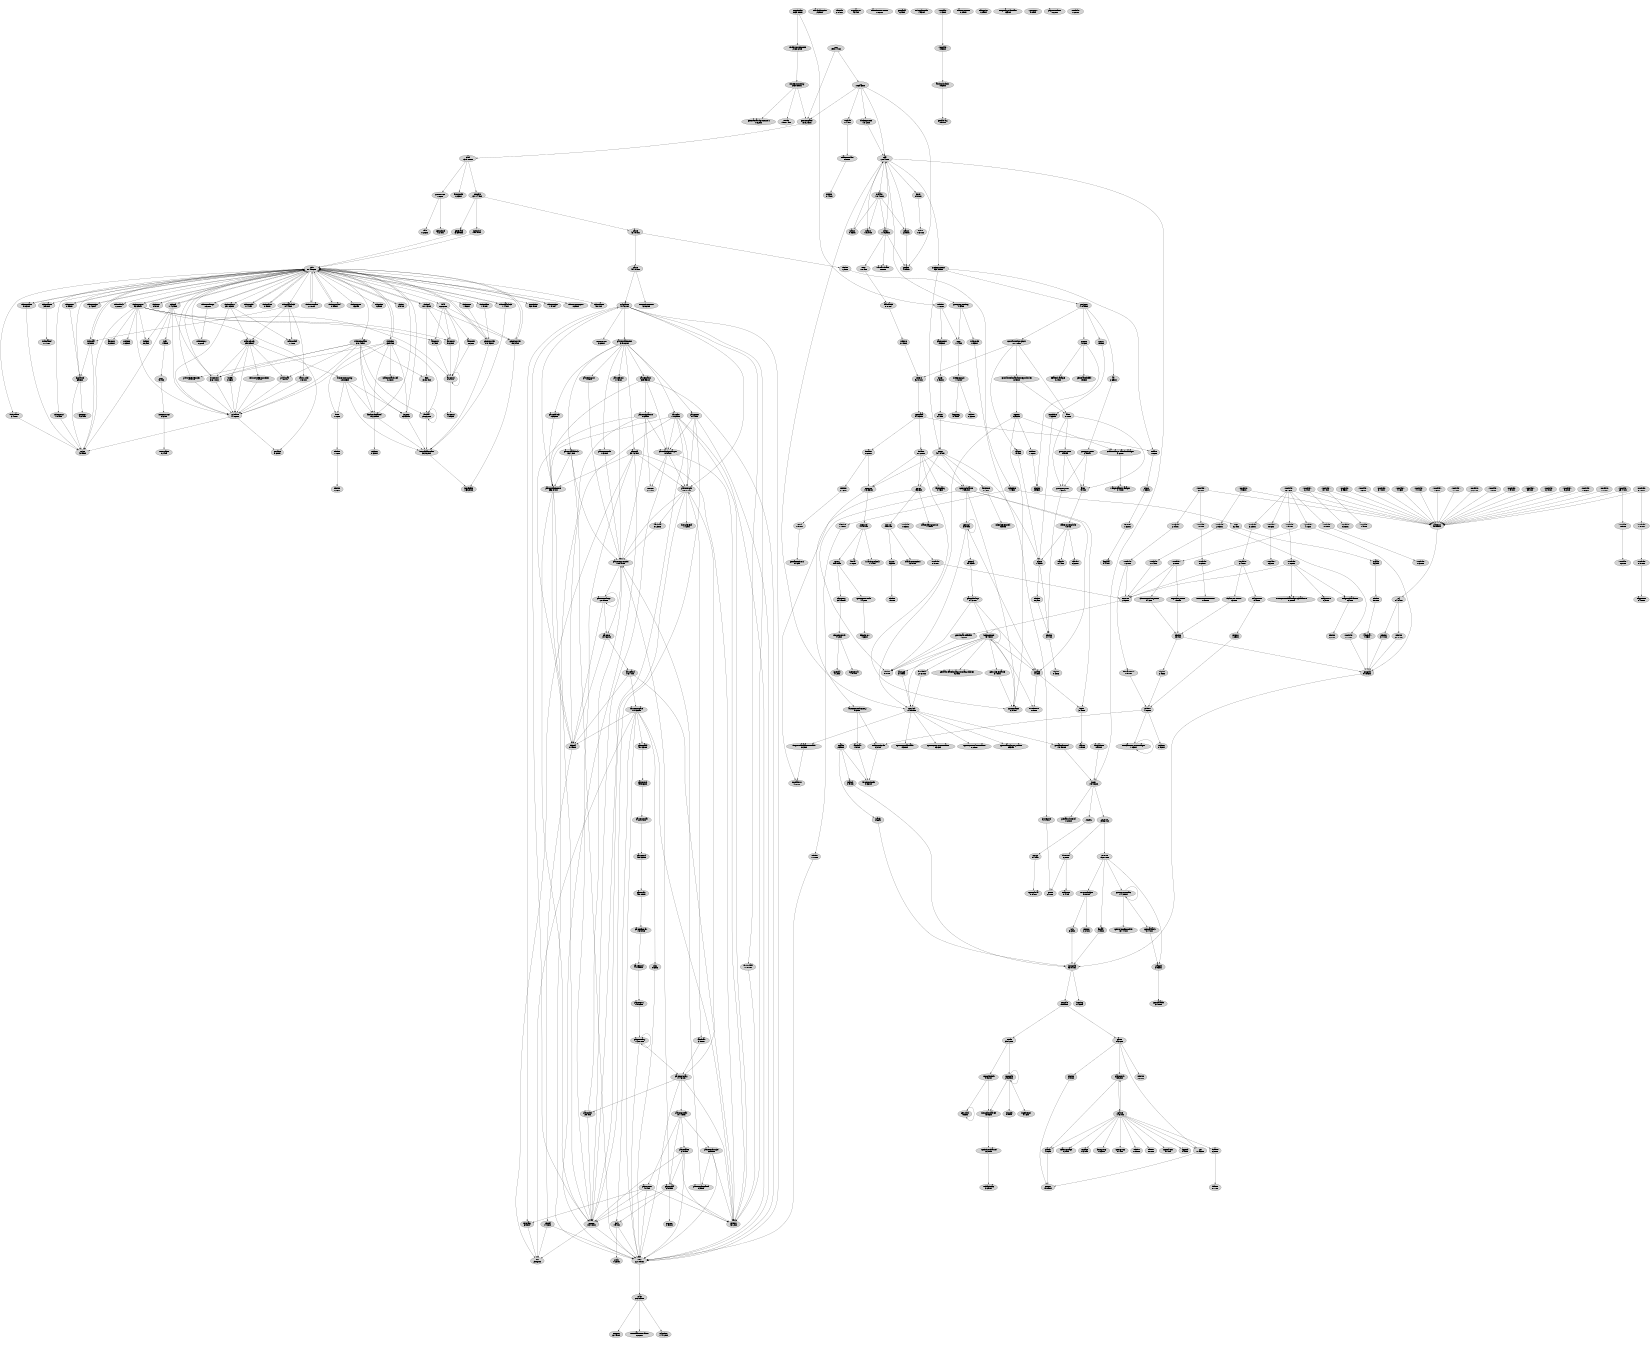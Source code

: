 digraph prof {
	size="11,9"; ratio = fill;
	node [style=filled];
	"getmtime /opt/local/lib/python2.5/posixpath.py:141" [label="getmtime\n0.24ms"]
	"exists /opt/local/lib/python2.5/posixpath.py:168" [label="exists\n0.37ms"]
	"isfile /opt/local/lib/python2.5/posixpath.py:205" [label="isfile\n0.26ms"]
	"__newobj__ /opt/local/lib/python2.5/copy_reg.py:91" [label="__newobj__\n0.24ms"]
	"search_function /opt/local/lib/python2.5/encodings/__init__.py:70" [label="search_function\n2.29ms"]
	"__getattr__ /Users/kaelten/Documents/curseforge/curseforge-django/django/conf/__init__.py:26" [label="__getattr__\n0.88ms"]
	"match /opt/local/lib/python2.5/re.py:126" [label="match\n0.55ms"]
	"match /opt/local/lib/python2.5/re.py:126" -> "_compile /opt/local/lib/python2.5/re.py:219"
	"search /opt/local/lib/python2.5/re.py:131" [label="search\n0.91ms"]
	"search /opt/local/lib/python2.5/re.py:131" -> "_compile /opt/local/lib/python2.5/re.py:219"
	"sub /opt/local/lib/python2.5/re.py:136" [label="sub\n3.64ms"]
	"sub /opt/local/lib/python2.5/re.py:136" -> "_compile /opt/local/lib/python2.5/re.py:219"
	"findall /opt/local/lib/python2.5/re.py:159" [label="findall\n1.19ms"]
	"findall /opt/local/lib/python2.5/re.py:159" -> "_compile /opt/local/lib/python2.5/re.py:219"
	"compile /opt/local/lib/python2.5/re.py:178" [label="compile\n91.56ms"]
	"compile /opt/local/lib/python2.5/re.py:178" -> "_compile /opt/local/lib/python2.5/re.py:219"
	"_compile /opt/local/lib/python2.5/re.py:219" [label="_compile\n93.01ms"]
	"_compile /opt/local/lib/python2.5/re.py:219" -> "isstring /opt/local/lib/python2.5/sre_compile.py:480"
	"_compile /opt/local/lib/python2.5/re.py:219" -> "compile /opt/local/lib/python2.5/sre_compile.py:501"
	"_compile /opt/local/lib/python2.5/sre_compile.py:38" [label="_compile\n25.25ms"]
	"_compile /opt/local/lib/python2.5/sre_compile.py:38" -> "__getitem__ /opt/local/lib/python2.5/sre_parse.py:136"
	"_compile /opt/local/lib/python2.5/sre_compile.py:38" -> "_compile /opt/local/lib/python2.5/sre_compile.py:38"
	"_compile /opt/local/lib/python2.5/sre_compile.py:38" -> "_simple /opt/local/lib/python2.5/sre_compile.py:360"
	"_compile /opt/local/lib/python2.5/sre_compile.py:38" -> "_compile_charset /opt/local/lib/python2.5/sre_compile.py:184"
	"_compile_charset /opt/local/lib/python2.5/sre_compile.py:184" [label="_compile_charset\n13.56ms"]
	"_compile_charset /opt/local/lib/python2.5/sre_compile.py:184" -> "_optimize_charset /opt/local/lib/python2.5/sre_compile.py:213"
	"_optimize_charset /opt/local/lib/python2.5/sre_compile.py:213" [label="_optimize_charset\n12.30ms"]
	"_optimize_charset /opt/local/lib/python2.5/sre_compile.py:213" -> "_mk_bitmap /opt/local/lib/python2.5/sre_compile.py:264"
	"_mk_bitmap /opt/local/lib/python2.5/sre_compile.py:264" [label="_mk_bitmap\n3.29ms"]
	"_simple /opt/local/lib/python2.5/sre_compile.py:360" [label="_simple\n0.85ms"]
	"_compile_info /opt/local/lib/python2.5/sre_compile.py:367" [label="_compile_info\n9.82ms"]
	"_compile_info /opt/local/lib/python2.5/sre_compile.py:367" -> "getwidth /opt/local/lib/python2.5/sre_parse.py:146"
	"_compile_info /opt/local/lib/python2.5/sre_compile.py:367" -> "_compile_charset /opt/local/lib/python2.5/sre_compile.py:184"
	"isstring /opt/local/lib/python2.5/sre_compile.py:480" [label="isstring\n0.46ms"]
	"_code /opt/local/lib/python2.5/sre_compile.py:486" [label="_code\n35.72ms"]
	"_code /opt/local/lib/python2.5/sre_compile.py:486" -> "_compile_info /opt/local/lib/python2.5/sre_compile.py:367"
	"_code /opt/local/lib/python2.5/sre_compile.py:486" -> "_compile /opt/local/lib/python2.5/sre_compile.py:38"
	"compile /opt/local/lib/python2.5/sre_compile.py:501" [label="compile\n89.50ms"]
	"compile /opt/local/lib/python2.5/sre_compile.py:501" -> "parse /opt/local/lib/python2.5/sre_parse.py:669"
	"compile /opt/local/lib/python2.5/sre_compile.py:501" -> "_code /opt/local/lib/python2.5/sre_compile.py:486"
	"closegroup /opt/local/lib/python2.5/sre_parse.py:89" [label="closegroup\n0.32ms"]
	"opengroup /opt/local/lib/python2.5/sre_parse.py:78" [label="opengroup\n0.77ms"]
	"__init__ /opt/local/lib/python2.5/sre_parse.py:96" [label="__init__\n0.59ms"]
	"__init__ /opt/local/lib/python2.5/sre_parse.py:73" [label="__init__\n0.20ms"]
	"__len__ /opt/local/lib/python2.5/sre_parse.py:132" [label="__len__\n0.81ms"]
	"__getitem__ /opt/local/lib/python2.5/sre_parse.py:136" [label="__getitem__\n0.72ms"]
	"__getslice__ /opt/local/lib/python2.5/sre_parse.py:140" [label="__getslice__\n0.77ms"]
	"append /opt/local/lib/python2.5/sre_parse.py:144" [label="append\n2.45ms"]
	"getwidth /opt/local/lib/python2.5/sre_parse.py:146" [label="getwidth\n7.65ms"]
	"getwidth /opt/local/lib/python2.5/sre_parse.py:146" -> "getwidth /opt/local/lib/python2.5/sre_parse.py:146"
	"__init__ /opt/local/lib/python2.5/sre_parse.py:184" [label="__init__\n0.91ms"]
	"__init__ /opt/local/lib/python2.5/sre_parse.py:184" -> "__next /opt/local/lib/python2.5/sre_parse.py:188"
	"__next /opt/local/lib/python2.5/sre_parse.py:188" [label="__next\n15.05ms"]
	"match /opt/local/lib/python2.5/sre_parse.py:201" [label="match\n4.16ms"]
	"match /opt/local/lib/python2.5/sre_parse.py:201" -> "__next /opt/local/lib/python2.5/sre_parse.py:188"
	"get /opt/local/lib/python2.5/sre_parse.py:207" [label="get\n17.06ms"]
	"get /opt/local/lib/python2.5/sre_parse.py:207" -> "__next /opt/local/lib/python2.5/sre_parse.py:188"
	"isident /opt/local/lib/python2.5/sre_parse.py:216" [label="isident\n0.77ms"]
	"isname /opt/local/lib/python2.5/sre_parse.py:222" [label="isname\n2.30ms"]
	"isname /opt/local/lib/python2.5/sre_parse.py:222" -> "isident /opt/local/lib/python2.5/sre_parse.py:216"
	"_class_escape /opt/local/lib/python2.5/sre_parse.py:231" [label="_class_escape\n0.24ms"]
	"_escape /opt/local/lib/python2.5/sre_parse.py:263" [label="_escape\n0.37ms"]
	"_parse_sub /opt/local/lib/python2.5/sre_parse.py:307" [label="_parse_sub\n48.52ms"]
	"_parse_sub /opt/local/lib/python2.5/sre_parse.py:307" -> "_parse /opt/local/lib/python2.5/sre_parse.py:385"
	"_parse_sub /opt/local/lib/python2.5/sre_parse.py:307" -> "match /opt/local/lib/python2.5/sre_parse.py:201"
	"_parse /opt/local/lib/python2.5/sre_parse.py:385" [label="_parse\n47.67ms"]
	"_parse /opt/local/lib/python2.5/sre_parse.py:385" -> "_parse_sub /opt/local/lib/python2.5/sre_parse.py:307"
	"_parse /opt/local/lib/python2.5/sre_parse.py:385" -> "__init__ /opt/local/lib/python2.5/sre_parse.py:96"
	"_parse /opt/local/lib/python2.5/sre_parse.py:385" -> "get /opt/local/lib/python2.5/sre_parse.py:207"
	"_parse /opt/local/lib/python2.5/sre_parse.py:385" -> "match /opt/local/lib/python2.5/sre_parse.py:201"
	"_parse /opt/local/lib/python2.5/sre_parse.py:385" -> "opengroup /opt/local/lib/python2.5/sre_parse.py:78"
	"_parse /opt/local/lib/python2.5/sre_parse.py:385" -> "append /opt/local/lib/python2.5/sre_parse.py:144"
	"_parse /opt/local/lib/python2.5/sre_parse.py:385" -> "__len__ /opt/local/lib/python2.5/sre_parse.py:132"
	"_parse /opt/local/lib/python2.5/sre_parse.py:385" -> "__getslice__ /opt/local/lib/python2.5/sre_parse.py:140"
	"_parse /opt/local/lib/python2.5/sre_parse.py:385" -> "closegroup /opt/local/lib/python2.5/sre_parse.py:89"
	"_parse /opt/local/lib/python2.5/sre_parse.py:385" -> "isname /opt/local/lib/python2.5/sre_parse.py:222"
	"_parse /opt/local/lib/python2.5/sre_parse.py:385" -> "_escape /opt/local/lib/python2.5/sre_parse.py:263"
	"_parse /opt/local/lib/python2.5/sre_parse.py:385" -> "_class_escape /opt/local/lib/python2.5/sre_parse.py:231"
	"parse /opt/local/lib/python2.5/sre_parse.py:669" [label="parse\n51.36ms"]
	"parse /opt/local/lib/python2.5/sre_parse.py:669" -> "__init__ /opt/local/lib/python2.5/sre_parse.py:184"
	"parse /opt/local/lib/python2.5/sre_parse.py:669" -> "__init__ /opt/local/lib/python2.5/sre_parse.py:73"
	"parse /opt/local/lib/python2.5/sre_parse.py:669" -> "_parse_sub /opt/local/lib/python2.5/sre_parse.py:307"
	"parse /opt/local/lib/python2.5/sre_parse.py:669" -> "get /opt/local/lib/python2.5/sre_parse.py:207"
	"copy /opt/local/lib/python2.5/copy.py:65" [label="copy\n7.34ms"]
	"copy /opt/local/lib/python2.5/copy.py:65" -> "_reconstruct /opt/local/lib/python2.5/copy.py:299"
	"deepcopy /opt/local/lib/python2.5/copy.py:144" [label="deepcopy\n0.49ms"]
	"_reconstruct /opt/local/lib/python2.5/copy.py:299" [label="_reconstruct\n2.67ms"]
	"_reconstruct /opt/local/lib/python2.5/copy.py:299" -> "__newobj__ /opt/local/lib/python2.5/copy_reg.py:91"
	"_curried /Users/kaelten/Documents/curseforge/curseforge-django/django/utils/functional.py:54" [label="_curried\n178.50ms"]
	"_curried /Users/kaelten/Documents/curseforge/curseforge-django/django/utils/functional.py:54" -> "get_absolute_url /Users/kaelten/Documents/curseforge/curseforge-django/django/db/models/base.py:484"
	"_curried /Users/kaelten/Documents/curseforge/curseforge-django/django/utils/functional.py:54" -> "_get_m2m_db_table /Users/kaelten/Documents/curseforge/curseforge-django/django/db/models/fields/related.py:716"
	"_curried /Users/kaelten/Documents/curseforge/curseforge-django/django/utils/functional.py:54" -> "_get_m2m_reverse_name /Users/kaelten/Documents/curseforge/curseforge-django/django/db/models/fields/related.py:731"
	"_curried /Users/kaelten/Documents/curseforge/curseforge-django/django/utils/functional.py:54" -> "_get_m2m_column_name /Users/kaelten/Documents/curseforge/curseforge-django/django/db/models/fields/related.py:723"
	"_curried /Users/kaelten/Documents/curseforge/curseforge-django/django/utils/functional.py:54" -> "_get_related_query_name /Users/kaelten/Documents/curseforge/curseforge-django/django/db/models/fields/related.py:147"
	"_curried /Users/kaelten/Documents/curseforge/curseforge-django/django/utils/functional.py:54" -> "_import_database_module /Users/kaelten/Documents/curseforge/curseforge-django/django/db/__init__.py:36"
	"wrapper /Users/kaelten/Documents/curseforge/curseforge-django/django/utils/functional.py:126" [label="wrapper\n3.96ms"]
	"wrapper /Users/kaelten/Documents/curseforge/curseforge-django/django/utils/functional.py:126" -> "get_callable /Users/kaelten/Documents/curseforge/curseforge-django/django/core/urlresolvers.py:31"
	"smart_unicode /Users/kaelten/Documents/curseforge/curseforge-django/django/utils/encoding.py:27" [label="smart_unicode\n2.37ms"]
	"smart_unicode /Users/kaelten/Documents/curseforge/curseforge-django/django/utils/encoding.py:27" -> "force_unicode /Users/kaelten/Documents/curseforge/curseforge-django/django/utils/encoding.py:39"
	"force_unicode /Users/kaelten/Documents/curseforge/curseforge-django/django/utils/encoding.py:39" [label="force_unicode\n3.36ms"]
	"smart_str /Users/kaelten/Documents/curseforge/curseforge-django/django/utils/encoding.py:63" [label="smart_str\n0.47ms"]
	"iri_to_uri /Users/kaelten/Documents/curseforge/curseforge-django/django/utils/encoding.py:85" [label="iri_to_uri\n2.20ms"]
	"iri_to_uri /Users/kaelten/Documents/curseforge/curseforge-django/django/utils/encoding.py:85" -> "quote /opt/local/lib/python2.5/urllib.py:1174"
	"iri_to_uri /Users/kaelten/Documents/curseforge/curseforge-django/django/utils/encoding.py:85" -> "smart_str /Users/kaelten/Documents/curseforge/curseforge-django/django/utils/encoding.py:63"
	"quote /opt/local/lib/python2.5/urllib.py:1174" [label="quote\n2.01ms"]
	"quote_plus /opt/local/lib/python2.5/urllib.py:1208" [label="quote_plus\n0.77ms"]
	"quote_plus /opt/local/lib/python2.5/urllib.py:1208" -> "quote /opt/local/lib/python2.5/urllib.py:1174"
	"urlencode /opt/local/lib/python2.5/urllib.py:1215" [label="urlencode\n0.93ms"]
	"urlencode /opt/local/lib/python2.5/urllib.py:1215" -> "quote_plus /opt/local/lib/python2.5/urllib.py:1208"
	"decode /opt/local/lib/python2.5/encodings/utf_8.py:15" [label="decode\n2.01ms"]
	"get_absolute_url /Users/kaelten/Documents/curseforge/curseforge/curseforge/users/models.py:73" [label="get_absolute_url\n0.28ms"]
	"__init__ /Users/kaelten/Documents/curseforge/curseforge-django/django/http/__init__.py:147" [label="__init__\n0.33ms"]
	"__deepcopy__ /Users/kaelten/Documents/curseforge/curseforge-django/django/http/__init__.py:181" [label="__deepcopy__\n1.12ms"]
	"__deepcopy__ /Users/kaelten/Documents/curseforge/curseforge-django/django/http/__init__.py:181" -> "__init__ /Users/kaelten/Documents/curseforge/curseforge-django/django/http/__init__.py:147"
	"__deepcopy__ /Users/kaelten/Documents/curseforge/curseforge-django/django/http/__init__.py:181" -> "deepcopy /opt/local/lib/python2.5/copy.py:144"
	"copy /Users/kaelten/Documents/curseforge/curseforge-django/django/http/__init__.py:231" [label="copy\n1.14ms"]
	"copy /Users/kaelten/Documents/curseforge/curseforge-django/django/http/__init__.py:231" -> "__deepcopy__ /Users/kaelten/Documents/curseforge/curseforge-django/django/http/__init__.py:181"
	"__init__ /Users/kaelten/Documents/curseforge/curseforge-django/django/utils/datastructures.py:57" [label="__init__\n5.01ms"]
	"__setitem__ /Users/kaelten/Documents/curseforge/curseforge-django/django/utils/datastructures.py:74" [label="__setitem__\n0.75ms"]
	"items /Users/kaelten/Documents/curseforge/curseforge-django/django/utils/datastructures.py:101" [label="items\n3.49ms"]
	"items /Users/kaelten/Documents/curseforge/curseforge-django/django/utils/datastructures.py:101" -> "values /Users/kaelten/Documents/curseforge/curseforge-django/django/utils/datastructures.py:114"
	"values /Users/kaelten/Documents/curseforge/curseforge-django/django/utils/datastructures.py:114" [label="values\n1.09ms"]
	"update /Users/kaelten/Documents/curseforge/curseforge-django/django/utils/datastructures.py:121" [label="update\n4.73ms"]
	"update /Users/kaelten/Documents/curseforge/curseforge-django/django/utils/datastructures.py:121" -> "items /Users/kaelten/Documents/curseforge/curseforge-django/django/utils/datastructures.py:101"
	"update /Users/kaelten/Documents/curseforge/curseforge-django/django/utils/datastructures.py:121" -> "__setitem__ /Users/kaelten/Documents/curseforge/curseforge-django/django/utils/datastructures.py:74"
	"contributed_mainline_repositories /Users/kaelten/Documents/curseforge/curseforge/curseforge/users/models.py:136" [label="contributed_mainline_repositories\n12.50ms"]
	"contributed_mainline_repositories /Users/kaelten/Documents/curseforge/curseforge/curseforge/users/models.py:136" -> "__get__ /Users/kaelten/Documents/curseforge/curseforge-django/django/db/models/fields/related.py:426"
	"contributed_mainline_repositories /Users/kaelten/Documents/curseforge/curseforge/curseforge/users/models.py:136" -> "filter /Users/kaelten/Documents/curseforge/curseforge-django/django/db/models/manager.py:77"
	"projects /Users/kaelten/Documents/curseforge/curseforge/curseforge/users/models.py:149" [label="projects\n110.59ms"]
	"projects /Users/kaelten/Documents/curseforge/curseforge/curseforge/users/models.py:149" -> "all /Users/kaelten/Documents/curseforge/curseforge-django/django/db/models/manager.py:53"
	"projects /Users/kaelten/Documents/curseforge/curseforge/curseforge/users/models.py:149" -> "contributed_projects /Users/kaelten/Documents/curseforge/curseforge/curseforge/users/models.py:144"
	"projects /Users/kaelten/Documents/curseforge/curseforge/curseforge/users/models.py:149" -> "__or__ /Users/kaelten/Documents/curseforge/curseforge-django/django/db/models/query.py:168"
	"projects /Users/kaelten/Documents/curseforge/curseforge/curseforge/users/models.py:149" -> "__get__ /Users/kaelten/Documents/curseforge/curseforge-django/django/db/models/fields/related.py:238"
	"contributed_projects /Users/kaelten/Documents/curseforge/curseforge/curseforge/users/models.py:144" [label="contributed_projects\n101.78ms"]
	"contributed_projects /Users/kaelten/Documents/curseforge/curseforge/curseforge/users/models.py:144" -> "__iter__ /Users/kaelten/Documents/curseforge/curseforge-django/django/db/models/query.py:113"
	"contributed_projects /Users/kaelten/Documents/curseforge/curseforge/curseforge/users/models.py:144" -> "contributed_mainline_repositories /Users/kaelten/Documents/curseforge/curseforge/curseforge/users/models.py:136"
	"contributed_projects /Users/kaelten/Documents/curseforge/curseforge/curseforge/users/models.py:144" -> "filter /Users/kaelten/Documents/curseforge/curseforge-django/django/db/models/manager.py:77"
	"contributed_projects /Users/kaelten/Documents/curseforge/curseforge/curseforge/users/models.py:144" -> "values /Users/kaelten/Documents/curseforge/curseforge-django/django/db/models/query.py:363"
	"projects_count /Users/kaelten/Documents/curseforge/curseforge/curseforge/users/models.py:153" [label="projects_count\n539.59ms"]
	"projects_count /Users/kaelten/Documents/curseforge/curseforge/curseforge/users/models.py:153" -> "count /Users/kaelten/Documents/curseforge/curseforge-django/django/db/models/query.py:211"
	"projects_count /Users/kaelten/Documents/curseforge/curseforge/curseforge/users/models.py:153" -> "__del__ /opt/local/lib/python2.5/site-packages/MySQL_python-1.2.2-py2.5-macosx-10.3-i386.egg/MySQLdb/cursors.py:57"
	"projects_count /Users/kaelten/Documents/curseforge/curseforge/curseforge/users/models.py:153" -> "projects /Users/kaelten/Documents/curseforge/curseforge/curseforge/users/models.py:149"
	"tablebatch /Users/kaelten/Documents/curseforge/curseforge/curseforge/base/__init__.py:13" [label="tablebatch\n8.87ms"]
	"tablebatch /Users/kaelten/Documents/curseforge/curseforge/curseforge/base/__init__.py:13" -> "__iter__ /Users/kaelten/Documents/curseforge/curseforge/curseforge/utils/pagination.py:133"
	"standard_date /Users/kaelten/Documents/curseforge/curseforge/curseforge/base/__init__.py:27" [label="standard_date\n2.08ms"]
	"__init__ /Users/kaelten/Documents/curseforge/curseforge/curseforge/base/reflections/__init__.py:130" [label="__init__\n3.77ms"]
	"__init__ /Users/kaelten/Documents/curseforge/curseforge/curseforge/base/reflections/__init__.py:130" -> "__init__ /Users/kaelten/Documents/curseforge/curseforge-django/django/db/models/query.py:764"
	"_clone /Users/kaelten/Documents/curseforge/curseforge/curseforge/base/reflections/__init__.py:152" [label="_clone\n7.53ms"]
	"_clone /Users/kaelten/Documents/curseforge/curseforge/curseforge/base/reflections/__init__.py:152" -> "__init__ /Users/kaelten/Documents/curseforge/curseforge/curseforge/base/reflections/__init__.py:130"
	"_clone /Users/kaelten/Documents/curseforge/curseforge/curseforge/base/reflections/__init__.py:152" -> "__init__ /Users/kaelten/Documents/curseforge/curseforge-django/django/db/models/query.py:578"
	"iterator /Users/kaelten/Documents/curseforge/curseforge/curseforge/base/reflections/__init__.py:192" [label="iterator\n8.60ms"]
	"iterator /Users/kaelten/Documents/curseforge/curseforge/curseforge/base/reflections/__init__.py:192" -> "execute /Users/kaelten/Documents/curseforge/curseforge-django/django/db/backends/util.py:15"
	"iterator /Users/kaelten/Documents/curseforge/curseforge/curseforge/base/reflections/__init__.py:192" -> "__init__ /Users/kaelten/Documents/curseforge/curseforge-django/django/db/models/base.py:148"
	"_get_sql_clause /Users/kaelten/Documents/curseforge/curseforge/curseforge/base/reflections/__init__.py:237" [label="_get_sql_clause\n75.92ms"]
	"_get_sql_clause /Users/kaelten/Documents/curseforge/curseforge/curseforge/base/reflections/__init__.py:237" -> "quote_name /Users/kaelten/Documents/curseforge/curseforge-django/django/db/backends/mysql/base.py:97"
	"_get_sql_clause /Users/kaelten/Documents/curseforge/curseforge/curseforge/base/reflections/__init__.py:237" -> "__init__ /Users/kaelten/Documents/curseforge/curseforge-django/django/utils/datastructures.py:57"
	"_get_sql_clause /Users/kaelten/Documents/curseforge/curseforge/curseforge/base/reflections/__init__.py:237" -> "update /Users/kaelten/Documents/curseforge/curseforge-django/django/utils/datastructures.py:121"
	"_get_sql_clause /Users/kaelten/Documents/curseforge/curseforge/curseforge/base/reflections/__init__.py:237" -> "items /Users/kaelten/Documents/curseforge/curseforge-django/django/utils/datastructures.py:101"
	"_get_sql_clause /Users/kaelten/Documents/curseforge/curseforge/curseforge/base/reflections/__init__.py:237" -> "get_sql /Users/kaelten/Documents/curseforge/curseforge-django/django/db/models/query.py:719"
	"reverse /Users/kaelten/Documents/curseforge/curseforge/curseforge/base/reflections/__init__.py:339" [label="reverse\n152.77ms"]
	"reverse /Users/kaelten/Documents/curseforge/curseforge/curseforge/base/reflections/__init__.py:339" -> "wrapper /Users/kaelten/Documents/curseforge/curseforge-django/django/utils/functional.py:126"
	"reverse /Users/kaelten/Documents/curseforge/curseforge/curseforge/base/reflections/__init__.py:339" -> "_get_reverse_dict /Users/kaelten/Documents/curseforge/curseforge/curseforge/base/reflections/__init__.py:359"
	"reverse /Users/kaelten/Documents/curseforge/curseforge/curseforge/base/reflections/__init__.py:339" -> "reverse_helper /Users/kaelten/Documents/curseforge/curseforge-django/django/core/urlresolvers.py:72"
	"reverse /Users/kaelten/Documents/curseforge/curseforge/curseforge/base/reflections/__init__.py:339" -> "findall /opt/local/lib/python2.5/re.py:159"
	"_get_reverse_dict /Users/kaelten/Documents/curseforge/curseforge/curseforge/base/reflections/__init__.py:359" [label="_get_reverse_dict\n144.28ms"]
	"_get_reverse_dict /Users/kaelten/Documents/curseforge/curseforge/curseforge/base/reflections/__init__.py:359" -> "_get_reverse_dict /Users/kaelten/Documents/curseforge/curseforge/curseforge/base/reflections/__init__.py:359"
	"_get_reverse_dict /Users/kaelten/Documents/curseforge/curseforge/curseforge/base/reflections/__init__.py:359" -> "_get_urlconf_module /Users/kaelten/Documents/curseforge/curseforge-django/django/core/urlresolvers.py:246"
	"_get_reverse_dict /Users/kaelten/Documents/curseforge/curseforge/curseforge/base/reflections/__init__.py:359" -> "_get_callback /Users/kaelten/Documents/curseforge/curseforge-django/django/core/urlresolvers.py:174"
	"get_callable /Users/kaelten/Documents/curseforge/curseforge-django/django/core/urlresolvers.py:31" [label="get_callable\n3.70ms"]
	"_import_database_module /Users/kaelten/Documents/curseforge/curseforge-django/django/db/__init__.py:36" [label="_import_database_module\n2.03ms"]
	"_import_database_module /Users/kaelten/Documents/curseforge/curseforge-django/django/db/__init__.py:36" -> "__getattr__ /Users/kaelten/Documents/curseforge/curseforge-django/django/conf/__init__.py:26"
	"getAllReceivers /Users/kaelten/Documents/curseforge/curseforge-django/django/dispatch/dispatcher.py:271" [label="getAllReceivers\n0.76ms"]
	"send /Users/kaelten/Documents/curseforge/curseforge-django/django/dispatch/dispatcher.py:317" [label="send\n0.91ms"]
	"send /Users/kaelten/Documents/curseforge/curseforge-django/django/dispatch/dispatcher.py:317" -> "getAllReceivers /Users/kaelten/Documents/curseforge/curseforge-django/django/dispatch/dispatcher.py:271"
	"cursor /Users/kaelten/Documents/curseforge/curseforge-django/django/db/backends/__init__.py:31" [label="cursor\n19.38ms"]
	"cursor /Users/kaelten/Documents/curseforge/curseforge-django/django/db/backends/__init__.py:31" -> "__getattr__ /Users/kaelten/Documents/curseforge/curseforge-django/django/conf/__init__.py:26"
	"cursor /Users/kaelten/Documents/curseforge/curseforge-django/django/db/backends/__init__.py:31" -> "_cursor /Users/kaelten/Documents/curseforge/curseforge-django/django/db/backends/mysql/base.py:162"
	"cursor /Users/kaelten/Documents/curseforge/curseforge-django/django/db/backends/__init__.py:31" -> "make_debug_cursor /Users/kaelten/Documents/curseforge/curseforge-django/django/db/backends/__init__.py:38"
	"make_debug_cursor /Users/kaelten/Documents/curseforge/curseforge-django/django/db/backends/__init__.py:38" [label="make_debug_cursor\n1.19ms"]
	"<lambda> /Users/kaelten/Documents/curseforge/curseforge-django/django/db/backends/__init__.py:144" [label="<lambda>\n1.57ms"]
	"<lambda> /Users/kaelten/Documents/curseforge/curseforge-django/django/db/backends/__init__.py:144" -> "force_unicode /Users/kaelten/Documents/curseforge/curseforge-django/django/utils/encoding.py:39"
	"last_executed_query /Users/kaelten/Documents/curseforge/curseforge-django/django/db/backends/__init__.py:131" [label="last_executed_query\n5.67ms"]
	"last_executed_query /Users/kaelten/Documents/curseforge/curseforge-django/django/db/backends/__init__.py:131" -> "smart_unicode /Users/kaelten/Documents/curseforge/curseforge-django/django/utils/encoding.py:27"
	"last_executed_query /Users/kaelten/Documents/curseforge/curseforge-django/django/db/backends/__init__.py:131" -> "<lambda> /Users/kaelten/Documents/curseforge/curseforge-django/django/db/backends/__init__.py:144"
	"quote_name /Users/kaelten/Documents/curseforge/curseforge-django/django/db/backends/mysql/base.py:97" [label="quote_name\n6.97ms"]
	"_valid_connection /Users/kaelten/Documents/curseforge/curseforge-django/django/db/backends/mysql/base.py:152" [label="_valid_connection\n13.07ms"]
	"_cursor /Users/kaelten/Documents/curseforge/curseforge-django/django/db/backends/mysql/base.py:162" [label="_cursor\n15.91ms"]
	"_cursor /Users/kaelten/Documents/curseforge/curseforge-django/django/db/backends/mysql/base.py:162" -> "_valid_connection /Users/kaelten/Documents/curseforge/curseforge-django/django/db/backends/mysql/base.py:152"
	"_cursor /Users/kaelten/Documents/curseforge/curseforge-django/django/db/backends/mysql/base.py:162" -> "cursor /opt/local/lib/python2.5/site-packages/MySQL_python-1.2.2-py2.5-macosx-10.3-i386.egg/MySQLdb/connections.py:217"
	"execute /Users/kaelten/Documents/curseforge/curseforge-django/django/db/backends/util.py:15" [label="execute\n413.33ms"]
	"execute /Users/kaelten/Documents/curseforge/curseforge-django/django/db/backends/util.py:15" -> "execute /opt/local/lib/python2.5/site-packages/MySQL_python-1.2.2-py2.5-macosx-10.3-i386.egg/MySQLdb/cursors.py:129"
	"execute /Users/kaelten/Documents/curseforge/curseforge-django/django/db/backends/util.py:15" -> "last_executed_query /Users/kaelten/Documents/curseforge/curseforge-django/django/db/backends/__init__.py:131"
	"__getattr__ /Users/kaelten/Documents/curseforge/curseforge-django/django/db/backends/util.py:38" [label="__getattr__\n0.34ms"]
	"DateTime_or_None /opt/local/lib/python2.5/site-packages/MySQL_python-1.2.2-py2.5-macosx-10.3-i386.egg/MySQLdb/times.py:43" [label="DateTime_or_None\n0.82ms"]
	"__and__ /Users/kaelten/Documents/curseforge/curseforge-django/django/db/models/query.py:740" [label="__and__\n0.32ms"]
	"__init__ /Users/kaelten/Documents/curseforge/curseforge-django/django/db/models/query.py:764" [label="__init__\n0.43ms"]
	"__and__ /Users/kaelten/Documents/curseforge/curseforge-django/django/db/models/query.py:767" [label="__and__\n0.44ms"]
	"get_sql /Users/kaelten/Documents/curseforge/curseforge-django/django/db/models/query.py:773" [label="get_sql\n55.53ms"]
	"get_sql /Users/kaelten/Documents/curseforge/curseforge-django/django/db/models/query.py:773" -> "parse_lookup /Users/kaelten/Documents/curseforge/curseforge-django/django/db/models/query.py:878"
	"get_where_clause /Users/kaelten/Documents/curseforge/curseforge-django/django/db/models/query.py:790" [label="get_where_clause\n3.78ms"]
	"get_where_clause /Users/kaelten/Documents/curseforge/curseforge-django/django/db/models/query.py:790" -> "quote_name /Users/kaelten/Documents/curseforge/curseforge-django/django/db/backends/mysql/base.py:97"
	"parse_lookup /Users/kaelten/Documents/curseforge/curseforge-django/django/db/models/query.py:878" [label="parse_lookup\n54.37ms"]
	"parse_lookup /Users/kaelten/Documents/curseforge/curseforge-django/django/db/models/query.py:878" -> "__init__ /Users/kaelten/Documents/curseforge/curseforge-django/django/utils/datastructures.py:57"
	"parse_lookup /Users/kaelten/Documents/curseforge/curseforge-django/django/db/models/query.py:878" -> "update /Users/kaelten/Documents/curseforge/curseforge-django/django/utils/datastructures.py:121"
	"parse_lookup /Users/kaelten/Documents/curseforge/curseforge-django/django/db/models/query.py:878" -> "lookup_inner /Users/kaelten/Documents/curseforge/curseforge-django/django/db/models/query.py:959"
	"find_field /Users/kaelten/Documents/curseforge/curseforge-django/django/db/models/query.py:939" [label="find_field\n27.67ms"]
	"find_field /Users/kaelten/Documents/curseforge/curseforge-django/django/db/models/query.py:939" -> "_curried /Users/kaelten/Documents/curseforge/curseforge-django/django/utils/functional.py:54"
	"lookup_inner /Users/kaelten/Documents/curseforge/curseforge-django/django/db/models/query.py:959" [label="lookup_inner\n48.18ms"]
	"lookup_inner /Users/kaelten/Documents/curseforge/curseforge-django/django/db/models/query.py:959" -> "quote_name /Users/kaelten/Documents/curseforge/curseforge-django/django/db/backends/mysql/base.py:97"
	"lookup_inner /Users/kaelten/Documents/curseforge/curseforge-django/django/db/models/query.py:959" -> "__init__ /Users/kaelten/Documents/curseforge/curseforge-django/django/utils/datastructures.py:57"
	"lookup_inner /Users/kaelten/Documents/curseforge/curseforge-django/django/db/models/query.py:959" -> "update /Users/kaelten/Documents/curseforge/curseforge-django/django/utils/datastructures.py:121"
	"lookup_inner /Users/kaelten/Documents/curseforge/curseforge-django/django/db/models/query.py:959" -> "_curried /Users/kaelten/Documents/curseforge/curseforge-django/django/utils/functional.py:54"
	"lookup_inner /Users/kaelten/Documents/curseforge/curseforge-django/django/db/models/query.py:959" -> "lookup_inner /Users/kaelten/Documents/curseforge/curseforge-django/django/db/models/query.py:959"
	"lookup_inner /Users/kaelten/Documents/curseforge/curseforge-django/django/db/models/query.py:959" -> "find_field /Users/kaelten/Documents/curseforge/curseforge-django/django/db/models/query.py:939"
	"lookup_inner /Users/kaelten/Documents/curseforge/curseforge-django/django/db/models/query.py:959" -> "__setitem__ /Users/kaelten/Documents/curseforge/curseforge-django/django/utils/datastructures.py:74"
	"lookup_inner /Users/kaelten/Documents/curseforge/curseforge-django/django/db/models/query.py:959" -> "get_all_related_many_to_many_objects /Users/kaelten/Documents/curseforge/curseforge-django/django/db/models/options.py:182"
	"lookup_inner /Users/kaelten/Documents/curseforge/curseforge-django/django/db/models/query.py:959" -> "get_where_clause /Users/kaelten/Documents/curseforge/curseforge-django/django/db/models/query.py:790"
	"lookup_inner /Users/kaelten/Documents/curseforge/curseforge-django/django/db/models/query.py:959" -> "db_type /Users/kaelten/Documents/curseforge/curseforge-django/django/db/models/fields/__init__.py:128"
	"all /Users/kaelten/Documents/curseforge/curseforge-django/django/db/models/manager.py:53" [label="all\n2.65ms"]
	"all /Users/kaelten/Documents/curseforge/curseforge-django/django/db/models/manager.py:53" -> "get_query_set /Users/kaelten/Documents/curseforge/curseforge-django/django/db/models/fields/related.py:250"
	"db_type /Users/kaelten/Documents/curseforge/curseforge-django/django/db/models/fields/__init__.py:128" [label="db_type\n3.18ms"]
	"db_type /Users/kaelten/Documents/curseforge/curseforge-django/django/db/models/fields/__init__.py:128" -> "_curried /Users/kaelten/Documents/curseforge/curseforge-django/django/utils/functional.py:54"
	"filter /Users/kaelten/Documents/curseforge/curseforge-django/django/db/models/manager.py:77" [label="filter\n8.18ms"]
	"filter /Users/kaelten/Documents/curseforge/curseforge-django/django/db/models/manager.py:77" -> "get_query_set /Users/kaelten/Documents/curseforge/curseforge-django/django/db/models/manager.py:44"
	"filter /Users/kaelten/Documents/curseforge/curseforge-django/django/db/models/manager.py:77" -> "get_query_set /Users/kaelten/Documents/curseforge/curseforge-django/django/db/models/fields/related.py:319"
	"filter /Users/kaelten/Documents/curseforge/curseforge-django/django/db/models/manager.py:77" -> "filter /Users/kaelten/Documents/curseforge/curseforge-django/django/db/models/query.py:382"
	"set_class_error_messages /Users/kaelten/Documents/curseforge/curseforge-django/django/newforms/fields.py:88" [label="set_class_error_messages\n1.03ms"]
	"set_class_error_messages /Users/kaelten/Documents/curseforge/curseforge-django/django/newforms/fields.py:88" -> "set_class_error_messages /Users/kaelten/Documents/curseforge/curseforge-django/django/newforms/fields.py:88"
	"__init__ /Users/kaelten/Documents/curseforge/curseforge-django/django/newforms/fields.py:53" [label="__init__\n4.02ms"]
	"__init__ /Users/kaelten/Documents/curseforge/curseforge-django/django/newforms/fields.py:53" -> "smart_unicode /Users/kaelten/Documents/curseforge/curseforge-django/django/utils/encoding.py:27"
	"__init__ /Users/kaelten/Documents/curseforge/curseforge-django/django/newforms/fields.py:53" -> "set_class_error_messages /Users/kaelten/Documents/curseforge/curseforge-django/django/newforms/fields.py:88"
	"__init__ /Users/kaelten/Documents/curseforge/curseforge-django/django/newforms/fields.py:53" -> "__init__ /Users/kaelten/Documents/curseforge/curseforge-django/django/newforms/widgets.py:177"
	"__init__ /Users/kaelten/Documents/curseforge/curseforge-django/django/newforms/fields.py:129" [label="__init__\n2.49ms"]
	"__init__ /Users/kaelten/Documents/curseforge/curseforge-django/django/newforms/fields.py:129" -> "__init__ /Users/kaelten/Documents/curseforge/curseforge-django/django/newforms/fields.py:53"
	"__init__ /Users/kaelten/Documents/curseforge/curseforge-django/django/newforms/widgets.py:177" [label="__init__\n0.52ms"]
	"get_declared_fields /Users/kaelten/Documents/curseforge/curseforge-django/django/newforms/forms.py:25" [label="get_declared_fields\n1.22ms"]
	"get_declared_fields /Users/kaelten/Documents/curseforge/curseforge-django/django/newforms/forms.py:25" -> "__init__ /Users/kaelten/Documents/curseforge/curseforge-django/django/utils/datastructures.py:57"
	"__new__ /Users/kaelten/Documents/curseforge/curseforge-django/django/newforms/forms.py:57" [label="__new__\n2.52ms"]
	"__new__ /Users/kaelten/Documents/curseforge/curseforge-django/django/newforms/forms.py:57" -> "get_declared_fields /Users/kaelten/Documents/curseforge/curseforge-django/django/newforms/forms.py:25"
	"__init__ /Users/kaelten/Documents/curseforge/curseforge-django/django/newforms/fields.py:369" [label="__init__\n3.34ms"]
	"__init__ /Users/kaelten/Documents/curseforge/curseforge-django/django/newforms/fields.py:369" -> "compile /opt/local/lib/python2.5/re.py:178"
	"__init__ /Users/kaelten/Documents/curseforge/curseforge-django/django/newforms/fields.py:369" -> "__init__ /Users/kaelten/Documents/curseforge/curseforge-django/django/newforms/fields.py:129"
	"__init__ /Users/kaelten/Documents/curseforge/curseforge-django/django/newforms/fields.py:439" [label="__init__\n0.21ms"]
	"__init__ /Users/kaelten/Documents/curseforge/curseforge-django/django/newforms/fields.py:564" [label="__init__\n1.25ms"]
	"__init__ /Users/kaelten/Documents/curseforge/curseforge-django/django/newforms/fields.py:564" -> "__init__ /Users/kaelten/Documents/curseforge/curseforge-django/django/newforms/fields.py:53"
	"_get_related_query_name /Users/kaelten/Documents/curseforge/curseforge-django/django/db/models/fields/related.py:147" [label="_get_related_query_name\n5.53ms"]
	"get_query_set /Users/kaelten/Documents/curseforge/curseforge-django/django/db/models/fields/related.py:250" [label="get_query_set\n2.58ms"]
	"get_query_set /Users/kaelten/Documents/curseforge/curseforge-django/django/db/models/fields/related.py:250" -> "get_query_set /Users/kaelten/Documents/curseforge/curseforge-django/django/db/models/manager.py:44"
	"get_query_set /Users/kaelten/Documents/curseforge/curseforge-django/django/db/models/fields/related.py:250" -> "filter /Users/kaelten/Documents/curseforge/curseforge-django/django/db/models/query.py:382"
	"RelatedManager /Users/kaelten/Documents/curseforge/curseforge-django/django/db/models/fields/related.py:249" [label="RelatedManager\n0.24ms"]
	"__get__ /Users/kaelten/Documents/curseforge/curseforge-django/django/db/models/fields/related.py:238" [label="__get__\n4.06ms"]
	"__get__ /Users/kaelten/Documents/curseforge/curseforge-django/django/db/models/fields/related.py:238" -> "__init__ /Users/kaelten/Documents/curseforge/curseforge-django/django/db/models/manager.py:23"
	"__get__ /Users/kaelten/Documents/curseforge/curseforge-django/django/db/models/fields/related.py:238" -> "RelatedManager /Users/kaelten/Documents/curseforge/curseforge-django/django/db/models/fields/related.py:249"
	"__get__ /Users/kaelten/Documents/curseforge/curseforge-django/django/db/models/fields/related.py:238" -> "get_related_field /Users/kaelten/Documents/curseforge/curseforge-django/django/db/models/fields/related.py:835"
	"__init__ /Users/kaelten/Documents/curseforge/curseforge-django/django/db/models/fields/related.py:305" [label="__init__\n1.06ms"]
	"__init__ /Users/kaelten/Documents/curseforge/curseforge-django/django/db/models/fields/related.py:305" -> "__init__ /Users/kaelten/Documents/curseforge/curseforge-django/django/db/models/manager.py:23"
	"get_query_set /Users/kaelten/Documents/curseforge/curseforge-django/django/db/models/fields/related.py:319" [label="get_query_set\n3.09ms"]
	"get_query_set /Users/kaelten/Documents/curseforge/curseforge-django/django/db/models/fields/related.py:319" -> "get_query_set /Users/kaelten/Documents/curseforge/curseforge-django/django/db/models/manager.py:44"
	"get_query_set /Users/kaelten/Documents/curseforge/curseforge-django/django/db/models/fields/related.py:319" -> "filter /Users/kaelten/Documents/curseforge/curseforge-django/django/db/models/query.py:382"
	"ManyRelatedManager /Users/kaelten/Documents/curseforge/curseforge-django/django/db/models/fields/related.py:304" [label="ManyRelatedManager\n0.40ms"]
	"create_many_related_manager /Users/kaelten/Documents/curseforge/curseforge-django/django/db/models/fields/related.py:301" [label="create_many_related_manager\n2.62ms"]
	"create_many_related_manager /Users/kaelten/Documents/curseforge/curseforge-django/django/db/models/fields/related.py:301" -> "ManyRelatedManager /Users/kaelten/Documents/curseforge/curseforge-django/django/db/models/fields/related.py:304"
	"__get__ /Users/kaelten/Documents/curseforge/curseforge-django/django/db/models/fields/related.py:426" [label="__get__\n6.86ms"]
	"__get__ /Users/kaelten/Documents/curseforge/curseforge-django/django/db/models/fields/related.py:426" -> "quote_name /Users/kaelten/Documents/curseforge/curseforge-django/django/db/backends/mysql/base.py:97"
	"__get__ /Users/kaelten/Documents/curseforge/curseforge-django/django/db/models/fields/related.py:426" -> "_curried /Users/kaelten/Documents/curseforge/curseforge-django/django/utils/functional.py:54"
	"__get__ /Users/kaelten/Documents/curseforge/curseforge-django/django/db/models/fields/related.py:426" -> "create_many_related_manager /Users/kaelten/Documents/curseforge/curseforge-django/django/db/models/fields/related.py:301"
	"__get__ /Users/kaelten/Documents/curseforge/curseforge-django/django/db/models/fields/related.py:426" -> "__init__ /Users/kaelten/Documents/curseforge/curseforge-django/django/db/models/fields/related.py:305"
	"_get_m2m_db_table /Users/kaelten/Documents/curseforge/curseforge-django/django/db/models/fields/related.py:716" [label="_get_m2m_db_table\n0.30ms"]
	"_get_m2m_column_name /Users/kaelten/Documents/curseforge/curseforge-django/django/db/models/fields/related.py:723" [label="_get_m2m_column_name\n0.28ms"]
	"_get_m2m_reverse_name /Users/kaelten/Documents/curseforge/curseforge-django/django/db/models/fields/related.py:731" [label="_get_m2m_reverse_name\n0.36ms"]
	"get_related_field /Users/kaelten/Documents/curseforge/curseforge-django/django/db/models/fields/related.py:835" [label="get_related_field\n0.53ms"]
	"_get_pk_val /Users/kaelten/Documents/curseforge/curseforge-django/django/db/models/base.py:123" [label="_get_pk_val\n0.81ms"]
	"__eq__ /Users/kaelten/Documents/curseforge/curseforge-django/django/db/models/base.py:139" [label="__eq__\n0.77ms"]
	"__eq__ /Users/kaelten/Documents/curseforge/curseforge-django/django/db/models/base.py:139" -> "_get_pk_val /Users/kaelten/Documents/curseforge/curseforge-django/django/db/models/base.py:123"
	"__ne__ /Users/kaelten/Documents/curseforge/curseforge-django/django/db/models/base.py:142" [label="__ne__\n0.89ms"]
	"__ne__ /Users/kaelten/Documents/curseforge/curseforge-django/django/db/models/base.py:142" -> "__eq__ /Users/kaelten/Documents/curseforge/curseforge-django/django/db/models/base.py:139"
	"__init__ /Users/kaelten/Documents/curseforge/curseforge-django/django/db/models/base.py:148" [label="__init__\n2.76ms"]
	"__init__ /Users/kaelten/Documents/curseforge/curseforge-django/django/db/models/base.py:148" -> "send /Users/kaelten/Documents/curseforge/curseforge-django/django/dispatch/dispatcher.py:317"
	"__init__ /Users/kaelten/Documents/curseforge/curseforge-django/django/core/urlresolvers.py:93" [label="__init__\n0.24ms"]
	"get_absolute_url /Users/kaelten/Documents/curseforge/curseforge-django/django/db/models/base.py:484" [label="get_absolute_url\n157.50ms"]
	"get_absolute_url /Users/kaelten/Documents/curseforge/curseforge-django/django/db/models/base.py:484" -> "inner /Users/kaelten/Documents/curseforge/curseforge/curseforge/utils/__init__.py:73"
	"get_field /Users/kaelten/Documents/curseforge/curseforge-django/django/db/models/options.py:125" [label="get_field\n0.29ms"]
	"get_all_related_many_to_many_objects /Users/kaelten/Documents/curseforge/curseforge-django/django/db/models/options.py:182" [label="get_all_related_many_to_many_objects\n0.20ms"]
	"reverse_helper /Users/kaelten/Documents/curseforge/curseforge-django/django/core/urlresolvers.py:72" [label="reverse_helper\n5.00ms"]
	"reverse_helper /Users/kaelten/Documents/curseforge/curseforge-django/django/core/urlresolvers.py:72" -> "__init__ /Users/kaelten/Documents/curseforge/curseforge-django/django/core/urlresolvers.py:93"
	"reverse_helper /Users/kaelten/Documents/curseforge/curseforge-django/django/core/urlresolvers.py:72" -> "sub /opt/local/lib/python2.5/re.py:136"
	"__call__ /Users/kaelten/Documents/curseforge/curseforge-django/django/core/urlresolvers.py:97" [label="__call__\n2.35ms"]
	"__call__ /Users/kaelten/Documents/curseforge/curseforge-django/django/core/urlresolvers.py:97" -> "force_unicode /Users/kaelten/Documents/curseforge/curseforge-django/django/utils/encoding.py:39"
	"__call__ /Users/kaelten/Documents/curseforge/curseforge-django/django/core/urlresolvers.py:97" -> "search /opt/local/lib/python2.5/re.py:131"
	"__call__ /Users/kaelten/Documents/curseforge/curseforge-django/django/core/urlresolvers.py:97" -> "match /opt/local/lib/python2.5/re.py:126"
	"__init__ /Users/kaelten/Documents/curseforge/curseforge-django/django/core/urlresolvers.py:133" [label="__init__\n80.07ms"]
	"__init__ /Users/kaelten/Documents/curseforge/curseforge-django/django/core/urlresolvers.py:133" -> "compile /opt/local/lib/python2.5/re.py:178"
	"_get_callback /Users/kaelten/Documents/curseforge/curseforge-django/django/core/urlresolvers.py:174" [label="_get_callback\n3.77ms"]
	"_get_callback /Users/kaelten/Documents/curseforge/curseforge-django/django/core/urlresolvers.py:174" -> "wrapper /Users/kaelten/Documents/curseforge/curseforge-django/django/utils/functional.py:126"
	"__init__ /Users/kaelten/Documents/curseforge/curseforge-django/django/core/urlresolvers.py:202" [label="__init__\n3.71ms"]
	"__init__ /Users/kaelten/Documents/curseforge/curseforge-django/django/core/urlresolvers.py:202" -> "compile /opt/local/lib/python2.5/re.py:178"
	"_get_urlconf_module /Users/kaelten/Documents/curseforge/curseforge-django/django/core/urlresolvers.py:246" [label="_get_urlconf_module\n137.44ms"]
	"reverse /Users/kaelten/Documents/curseforge/curseforge-django/django/core/urlresolvers.py:296" [label="reverse\n155.67ms"]
	"reverse /Users/kaelten/Documents/curseforge/curseforge-django/django/core/urlresolvers.py:296" -> "reverse /Users/kaelten/Documents/curseforge/curseforge/curseforge/base/reflections/__init__.py:339"
	"reverse /Users/kaelten/Documents/curseforge/curseforge-django/django/core/urlresolvers.py:296" -> "iri_to_uri /Users/kaelten/Documents/curseforge/curseforge-django/django/utils/encoding.py:85"
	"string_decoder /opt/local/lib/python2.5/site-packages/MySQL_python-1.2.2-py2.5-macosx-10.3-i386.egg/MySQLdb/connections.py:189" [label="string_decoder\n1.93ms"]
	"render_to_string /Users/kaelten/Documents/curseforge/curseforge/curseforge/systems/djinja.py:39" [label="render_to_string\n2038.58ms"]
	"render_to_string /Users/kaelten/Documents/curseforge/curseforge/curseforge/systems/djinja.py:39" -> "get_standard_processors /Users/kaelten/Documents/curseforge/curseforge-django/django/template/context.py:70"
	"render_to_string /Users/kaelten/Documents/curseforge/curseforge/curseforge/systems/djinja.py:39" -> "get_template /opt/local/lib/python2.5/site-packages/Jinja2-2.0-py2.5-macosx-10.3-i386.egg/jinja2/environment.py:407"
	"render_to_string /Users/kaelten/Documents/curseforge/curseforge/curseforge/systems/djinja.py:39" -> "render /opt/local/lib/python2.5/site-packages/Jinja2-2.0-py2.5-macosx-10.3-i386.egg/jinja2/environment.py:531"
	"render_to_response /Users/kaelten/Documents/curseforge/curseforge/curseforge/systems/djinja.py:30" [label="render_to_response\n2038.64ms"]
	"render_to_response /Users/kaelten/Documents/curseforge/curseforge/curseforge/systems/djinja.py:30" -> "render_to_string /Users/kaelten/Documents/curseforge/curseforge/curseforge/systems/djinja.py:39"
	"lexer /opt/local/lib/python2.5/site-packages/Jinja2-2.0-py2.5-macosx-10.3-i386.egg/jinja2/environment.py:284" [label="lexer\n5.24ms"]
	"lexer /opt/local/lib/python2.5/site-packages/Jinja2-2.0-py2.5-macosx-10.3-i386.egg/jinja2/environment.py:284" -> "__call__ /opt/local/lib/python2.5/site-packages/Jinja2-2.0-py2.5-macosx-10.3-i386.egg/jinja2/lexer.py:254"
	"getattr /opt/local/lib/python2.5/site-packages/Jinja2-2.0-py2.5-macosx-10.3-i386.egg/jinja2/environment.py:306" [label="getattr\n1.84ms"]
	"parse /opt/local/lib/python2.5/site-packages/Jinja2-2.0-py2.5-macosx-10.3-i386.egg/jinja2/environment.py:319" [label="parse\n464.91ms"]
	"parse /opt/local/lib/python2.5/site-packages/Jinja2-2.0-py2.5-macosx-10.3-i386.egg/jinja2/environment.py:319" -> "__init__ /opt/local/lib/python2.5/site-packages/Jinja2-2.0-py2.5-macosx-10.3-i386.egg/jinja2/parser.py:26"
	"parse /opt/local/lib/python2.5/site-packages/Jinja2-2.0-py2.5-macosx-10.3-i386.egg/jinja2/environment.py:319" -> "parse /opt/local/lib/python2.5/site-packages/Jinja2-2.0-py2.5-macosx-10.3-i386.egg/jinja2/parser.py:769"
	"_tokenize /opt/local/lib/python2.5/site-packages/Jinja2-2.0-py2.5-macosx-10.3-i386.egg/jinja2/environment.py:357" [label="_tokenize\n7.15ms"]
	"_tokenize /opt/local/lib/python2.5/site-packages/Jinja2-2.0-py2.5-macosx-10.3-i386.egg/jinja2/environment.py:357" -> "lexer /opt/local/lib/python2.5/site-packages/Jinja2-2.0-py2.5-macosx-10.3-i386.egg/jinja2/environment.py:284"
	"_tokenize /opt/local/lib/python2.5/site-packages/Jinja2-2.0-py2.5-macosx-10.3-i386.egg/jinja2/environment.py:357" -> "tokenize /opt/local/lib/python2.5/site-packages/Jinja2-2.0-py2.5-macosx-10.3-i386.egg/jinja2/lexer.py:385"
	"compile /opt/local/lib/python2.5/site-packages/Jinja2-2.0-py2.5-macosx-10.3-i386.egg/jinja2/environment.py:369" [label="compile\n1311.44ms"]
	"compile /opt/local/lib/python2.5/site-packages/Jinja2-2.0-py2.5-macosx-10.3-i386.egg/jinja2/environment.py:369" -> "parse /opt/local/lib/python2.5/site-packages/Jinja2-2.0-py2.5-macosx-10.3-i386.egg/jinja2/environment.py:319"
	"compile /opt/local/lib/python2.5/site-packages/Jinja2-2.0-py2.5-macosx-10.3-i386.egg/jinja2/environment.py:369" -> "optimize /opt/local/lib/python2.5/site-packages/Jinja2-2.0-py2.5-macosx-10.3-i386.egg/jinja2/optimizer.py:23"
	"compile /opt/local/lib/python2.5/site-packages/Jinja2-2.0-py2.5-macosx-10.3-i386.egg/jinja2/environment.py:369" -> "generate /opt/local/lib/python2.5/site-packages/Jinja2-2.0-py2.5-macosx-10.3-i386.egg/jinja2/compiler.py:40"
	"get_library /Users/kaelten/Documents/curseforge/curseforge-django/django/template/__init__.py:916" [label="get_library\n0.51ms"]
	"add_to_builtins /Users/kaelten/Documents/curseforge/curseforge-django/django/template/__init__.py:930" [label="add_to_builtins\n0.52ms"]
	"add_to_builtins /Users/kaelten/Documents/curseforge/curseforge-django/django/template/__init__.py:930" -> "get_library /Users/kaelten/Documents/curseforge/curseforge-django/django/template/__init__.py:916"
	"__iter__ /Users/kaelten/Documents/curseforge/curseforge-django/django/db/models/query.py:113" [label="__iter__\n92.01ms"]
	"__iter__ /Users/kaelten/Documents/curseforge/curseforge-django/django/db/models/query.py:113" -> "_get_data /Users/kaelten/Documents/curseforge/curseforge-django/django/db/models/query.py:484"
	"__or__ /Users/kaelten/Documents/curseforge/curseforge-django/django/db/models/query.py:168" [label="__or__\n1.55ms"]
	"__or__ /Users/kaelten/Documents/curseforge/curseforge-django/django/db/models/query.py:168" -> "_combine /Users/kaelten/Documents/curseforge/curseforge-django/django/db/models/query.py:464"
	"count /Users/kaelten/Documents/curseforge/curseforge-django/django/db/models/query.py:211" [label="count\n427.34ms"]
	"count /Users/kaelten/Documents/curseforge/curseforge-django/django/db/models/query.py:211" -> "_clone /Users/kaelten/Documents/curseforge/curseforge/curseforge/base/reflections/__init__.py:152"
	"count /Users/kaelten/Documents/curseforge/curseforge-django/django/db/models/query.py:211" -> "_get_sql_clause /Users/kaelten/Documents/curseforge/curseforge/curseforge/base/reflections/__init__.py:237"
	"count /Users/kaelten/Documents/curseforge/curseforge-django/django/db/models/query.py:211" -> "cursor /Users/kaelten/Documents/curseforge/curseforge-django/django/db/backends/__init__.py:31"
	"count /Users/kaelten/Documents/curseforge/curseforge-django/django/db/models/query.py:211" -> "execute /Users/kaelten/Documents/curseforge/curseforge-django/django/db/backends/util.py:15"
	"count /Users/kaelten/Documents/curseforge/curseforge-django/django/db/models/query.py:211" -> "fetchone /opt/local/lib/python2.5/site-packages/MySQL_python-1.2.2-py2.5-macosx-10.3-i386.egg/MySQLdb/cursors.py:320"
	"values /Users/kaelten/Documents/curseforge/curseforge-django/django/db/models/query.py:363" [label="values\n1.54ms"]
	"values /Users/kaelten/Documents/curseforge/curseforge-django/django/db/models/query.py:363" -> "_clone /Users/kaelten/Documents/curseforge/curseforge/curseforge/base/reflections/__init__.py:152"
	"filter /Users/kaelten/Documents/curseforge/curseforge-django/django/db/models/query.py:382" [label="filter\n7.91ms"]
	"filter /Users/kaelten/Documents/curseforge/curseforge-django/django/db/models/query.py:382" -> "_filter_or_exclude /Users/kaelten/Documents/curseforge/curseforge-django/django/db/models/query.py:390"
	"_filter_or_exclude /Users/kaelten/Documents/curseforge/curseforge-django/django/db/models/query.py:390" [label="_filter_or_exclude\n7.37ms"]
	"_filter_or_exclude /Users/kaelten/Documents/curseforge/curseforge-django/django/db/models/query.py:390" -> "_clone /Users/kaelten/Documents/curseforge/curseforge/curseforge/base/reflections/__init__.py:152"
	"_filter_or_exclude /Users/kaelten/Documents/curseforge/curseforge-django/django/db/models/query.py:390" -> "__and__ /Users/kaelten/Documents/curseforge/curseforge-django/django/db/models/query.py:740"
	"_filter_or_exclude /Users/kaelten/Documents/curseforge/curseforge-django/django/db/models/query.py:390" -> "__and__ /Users/kaelten/Documents/curseforge/curseforge-django/django/db/models/query.py:767"
	"_combine /Users/kaelten/Documents/curseforge/curseforge-django/django/db/models/query.py:464" [label="_combine\n1.22ms"]
	"_combine /Users/kaelten/Documents/curseforge/curseforge-django/django/db/models/query.py:464" -> "_clone /Users/kaelten/Documents/curseforge/curseforge/curseforge/base/reflections/__init__.py:152"
	"_get_data /Users/kaelten/Documents/curseforge/curseforge-django/django/db/models/query.py:484" [label="_get_data\n91.83ms"]
	"_get_data /Users/kaelten/Documents/curseforge/curseforge-django/django/db/models/query.py:484" -> "__del__ /opt/local/lib/python2.5/site-packages/MySQL_python-1.2.2-py2.5-macosx-10.3-i386.egg/MySQLdb/cursors.py:57"
	"_get_data /Users/kaelten/Documents/curseforge/curseforge-django/django/db/models/query.py:484" -> "iterator /Users/kaelten/Documents/curseforge/curseforge/curseforge/base/reflections/__init__.py:192"
	"_get_data /Users/kaelten/Documents/curseforge/curseforge-django/django/db/models/query.py:484" -> "iterator /Users/kaelten/Documents/curseforge/curseforge-django/django/db/models/query.py:583"
	"__init__ /Users/kaelten/Documents/curseforge/curseforge-django/django/db/models/manager.py:23" [label="__init__\n0.55ms"]
	"__init__ /Users/kaelten/Documents/curseforge/curseforge-django/django/db/models/query.py:578" [label="__init__\n0.64ms"]
	"__init__ /Users/kaelten/Documents/curseforge/curseforge-django/django/db/models/query.py:578" -> "__init__ /Users/kaelten/Documents/curseforge/curseforge/curseforge/base/reflections/__init__.py:130"
	"iterator /Users/kaelten/Documents/curseforge/curseforge-django/django/db/models/query.py:583" [label="iterator\n81.28ms"]
	"iterator /Users/kaelten/Documents/curseforge/curseforge-django/django/db/models/query.py:583" -> "_get_sql_clause /Users/kaelten/Documents/curseforge/curseforge/curseforge/base/reflections/__init__.py:237"
	"iterator /Users/kaelten/Documents/curseforge/curseforge-django/django/db/models/query.py:583" -> "quote_name /Users/kaelten/Documents/curseforge/curseforge-django/django/db/backends/mysql/base.py:97"
	"iterator /Users/kaelten/Documents/curseforge/curseforge-django/django/db/models/query.py:583" -> "cursor /Users/kaelten/Documents/curseforge/curseforge-django/django/db/backends/__init__.py:31"
	"iterator /Users/kaelten/Documents/curseforge/curseforge-django/django/db/models/query.py:583" -> "execute /Users/kaelten/Documents/curseforge/curseforge-django/django/db/backends/util.py:15"
	"iterator /Users/kaelten/Documents/curseforge/curseforge-django/django/db/models/query.py:583" -> "fetchmany /opt/local/lib/python2.5/site-packages/MySQL_python-1.2.2-py2.5-macosx-10.3-i386.egg/MySQLdb/cursors.py:329"
	"get_query_set /Users/kaelten/Documents/curseforge/curseforge-django/django/db/models/manager.py:44" [label="get_query_set\n1.68ms"]
	"get_query_set /Users/kaelten/Documents/curseforge/curseforge-django/django/db/models/manager.py:44" -> "__init__ /Users/kaelten/Documents/curseforge/curseforge/curseforge/base/reflections/__init__.py:130"
	"get_sql /Users/kaelten/Documents/curseforge/curseforge-django/django/db/models/query.py:719" [label="get_sql\n61.90ms"]
	"get_sql /Users/kaelten/Documents/curseforge/curseforge-django/django/db/models/query.py:719" -> "__init__ /Users/kaelten/Documents/curseforge/curseforge-django/django/utils/datastructures.py:57"
	"get_sql /Users/kaelten/Documents/curseforge/curseforge-django/django/db/models/query.py:719" -> "get_sql /Users/kaelten/Documents/curseforge/curseforge-django/django/db/models/query.py:773"
	"get_sql /Users/kaelten/Documents/curseforge/curseforge-django/django/db/models/query.py:719" -> "update /Users/kaelten/Documents/curseforge/curseforge-django/django/utils/datastructures.py:121"
	"get_sql /Users/kaelten/Documents/curseforge/curseforge-django/django/db/models/query.py:719" -> "get_sql /Users/kaelten/Documents/curseforge/curseforge-django/django/db/models/query.py:719"
	"Date_or_None /opt/local/lib/python2.5/site-packages/MySQL_python-1.2.2-py2.5-macosx-10.3-i386.egg/MySQLdb/times.py:79" [label="Date_or_None\n0.29ms"]
	"Thing2Str /opt/local/lib/python2.5/site-packages/MySQL_python-1.2.2-py2.5-macosx-10.3-i386.egg/MySQLdb/converters.py:50" [label="Thing2Str\n0.25ms"]
	"get_standard_processors /Users/kaelten/Documents/curseforge/curseforge-django/django/template/context.py:70" [label="get_standard_processors\n0.62ms"]
	"get_template /opt/local/lib/python2.5/site-packages/Jinja2-2.0-py2.5-macosx-10.3-i386.egg/jinja2/environment.py:407" [label="get_template\n1315.28ms"]
	"get_template /opt/local/lib/python2.5/site-packages/Jinja2-2.0-py2.5-macosx-10.3-i386.egg/jinja2/environment.py:407" -> "load /opt/local/lib/python2.5/site-packages/Jinja2-2.0-py2.5-macosx-10.3-i386.egg/jinja2/loaders.py:82"
	"from_code /opt/local/lib/python2.5/site-packages/Jinja2-2.0-py2.5-macosx-10.3-i386.egg/jinja2/environment.py:504" [label="from_code\n0.23ms"]
	"render /opt/local/lib/python2.5/site-packages/Jinja2-2.0-py2.5-macosx-10.3-i386.egg/jinja2/environment.py:531" [label="render\n1990.74ms"]
	"make_module /opt/local/lib/python2.5/site-packages/Jinja2-2.0-py2.5-macosx-10.3-i386.egg/jinja2/environment.py:588" [label="make_module\n0.58ms"]
	"make_module /opt/local/lib/python2.5/site-packages/Jinja2-2.0-py2.5-macosx-10.3-i386.egg/jinja2/environment.py:588" -> "__init__ /opt/local/lib/python2.5/site-packages/Jinja2-2.0-py2.5-macosx-10.3-i386.egg/jinja2/environment.py:650"
	"module /opt/local/lib/python2.5/site-packages/Jinja2-2.0-py2.5-macosx-10.3-i386.egg/jinja2/environment.py:597" [label="module\n0.44ms"]
	"module /opt/local/lib/python2.5/site-packages/Jinja2-2.0-py2.5-macosx-10.3-i386.egg/jinja2/environment.py:597" -> "make_module /opt/local/lib/python2.5/site-packages/Jinja2-2.0-py2.5-macosx-10.3-i386.egg/jinja2/environment.py:588"
	"__init__ /opt/local/lib/python2.5/site-packages/Jinja2-2.0-py2.5-macosx-10.3-i386.egg/jinja2/environment.py:650" [label="__init__\n0.44ms"]
	"load /opt/local/lib/python2.5/site-packages/Jinja2-2.0-py2.5-macosx-10.3-i386.egg/jinja2/loaders.py:82" [label="load\n1315.08ms"]
	"load /opt/local/lib/python2.5/site-packages/Jinja2-2.0-py2.5-macosx-10.3-i386.egg/jinja2/loaders.py:82" -> "get_source /opt/local/lib/python2.5/site-packages/Jinja2-2.0-py2.5-macosx-10.3-i386.egg/jinja2/loaders.py:118"
	"load /opt/local/lib/python2.5/site-packages/Jinja2-2.0-py2.5-macosx-10.3-i386.egg/jinja2/loaders.py:82" -> "compile /opt/local/lib/python2.5/site-packages/Jinja2-2.0-py2.5-macosx-10.3-i386.egg/jinja2/environment.py:369"
	"load /opt/local/lib/python2.5/site-packages/Jinja2-2.0-py2.5-macosx-10.3-i386.egg/jinja2/loaders.py:82" -> "from_code /opt/local/lib/python2.5/site-packages/Jinja2-2.0-py2.5-macosx-10.3-i386.egg/jinja2/environment.py:504"
	"__init__ /opt/local/lib/python2.5/site-packages/Jinja2-2.0-py2.5-macosx-10.3-i386.egg/jinja2/parser.py:26" [label="__init__\n7.25ms"]
	"__init__ /opt/local/lib/python2.5/site-packages/Jinja2-2.0-py2.5-macosx-10.3-i386.egg/jinja2/parser.py:26" -> "_tokenize /opt/local/lib/python2.5/site-packages/Jinja2-2.0-py2.5-macosx-10.3-i386.egg/jinja2/environment.py:357"
	"call /opt/local/lib/python2.5/site-packages/Jinja2-2.0-py2.5-macosx-10.3-i386.egg/jinja2/runtime.py:119" [label="call\n720.47ms"]
	"call /opt/local/lib/python2.5/site-packages/Jinja2-2.0-py2.5-macosx-10.3-i386.egg/jinja2/runtime.py:119" -> "inner /Users/kaelten/Documents/curseforge/curseforge/curseforge/sites/models.py:10"
	"call /opt/local/lib/python2.5/site-packages/Jinja2-2.0-py2.5-macosx-10.3-i386.egg/jinja2/runtime.py:119" -> "get_query_string /Users/kaelten/Documents/curseforge/curseforge/curseforge/utils/pagination.py:215"
	"call /opt/local/lib/python2.5/site-packages/Jinja2-2.0-py2.5-macosx-10.3-i386.egg/jinja2/runtime.py:119" -> "_curried /Users/kaelten/Documents/curseforge/curseforge-django/django/utils/functional.py:54"
	"call /opt/local/lib/python2.5/site-packages/Jinja2-2.0-py2.5-macosx-10.3-i386.egg/jinja2/runtime.py:119" -> "inner /Users/kaelten/Documents/curseforge/curseforge/curseforge/utils/__init__.py:73"
	"call /opt/local/lib/python2.5/site-packages/Jinja2-2.0-py2.5-macosx-10.3-i386.egg/jinja2/runtime.py:119" -> "__call__ /opt/local/lib/python2.5/site-packages/Jinja2-2.0-py2.5-macosx-10.3-i386.egg/jinja2/runtime.py:293"
	"call /opt/local/lib/python2.5/site-packages/Jinja2-2.0-py2.5-macosx-10.3-i386.egg/jinja2/runtime.py:119" -> "projects_count /Users/kaelten/Documents/curseforge/curseforge/curseforge/users/models.py:153"
	"next /opt/local/lib/python2.5/site-packages/Jinja2-2.0-py2.5-macosx-10.3-i386.egg/jinja2/runtime.py:272" [label="next\n11.04ms"]
	"next /opt/local/lib/python2.5/site-packages/Jinja2-2.0-py2.5-macosx-10.3-i386.egg/jinja2/runtime.py:272" -> "tablebatch /Users/kaelten/Documents/curseforge/curseforge/curseforge/base/__init__.py:13"
	"__call__ /opt/local/lib/python2.5/site-packages/Jinja2-2.0-py2.5-macosx-10.3-i386.egg/jinja2/runtime.py:293" [label="__call__\n718.40ms"]
	"__call__ /opt/local/lib/python2.5/site-packages/Jinja2-2.0-py2.5-macosx-10.3-i386.egg/jinja2/runtime.py:293" -> "macro /Users/kaelten/Documents/curseforge/curseforge/templates/base/bone/pagination-include.html:8"
	"__call__ /opt/local/lib/python2.5/site-packages/Jinja2-2.0-py2.5-macosx-10.3-i386.egg/jinja2/runtime.py:293" -> "macro /Users/kaelten/Documents/curseforge/curseforge/templates/base/bone/pagination-include.html:72"
	"__call__ /opt/local/lib/python2.5/site-packages/Jinja2-2.0-py2.5-macosx-10.3-i386.egg/jinja2/runtime.py:293" -> "macro /Users/kaelten/Documents/curseforge/curseforge/templates/wowace/users/index.html:24"
	"__call__ /opt/local/lib/python2.5/site-packages/Jinja2-2.0-py2.5-macosx-10.3-i386.egg/jinja2/runtime.py:293" -> "macro /Users/kaelten/Documents/curseforge/curseforge/templates/wowace/bone/layout-include.html:1191"
	"is_tuple_end /opt/local/lib/python2.5/site-packages/Jinja2-2.0-py2.5-macosx-10.3-i386.egg/jinja2/parser.py:47" [label="is_tuple_end\n1.12ms"]
	"__new__ /opt/local/lib/python2.5/site-packages/Jinja2-2.0-py2.5-macosx-10.3-i386.egg/jinja2/lexer.py:99" [label="__new__\n22.45ms"]
	"test /opt/local/lib/python2.5/site-packages/Jinja2-2.0-py2.5-macosx-10.3-i386.egg/jinja2/lexer.py:109" [label="test\n23.62ms"]
	"test_any /opt/local/lib/python2.5/site-packages/Jinja2-2.0-py2.5-macosx-10.3-i386.egg/jinja2/lexer.py:122" [label="test_any\n6.50ms"]
	"test_any /opt/local/lib/python2.5/site-packages/Jinja2-2.0-py2.5-macosx-10.3-i386.egg/jinja2/lexer.py:122" -> "test /opt/local/lib/python2.5/site-packages/Jinja2-2.0-py2.5-macosx-10.3-i386.egg/jinja2/lexer.py:109"
	"parse_statements /opt/local/lib/python2.5/site-packages/Jinja2-2.0-py2.5-macosx-10.3-i386.egg/jinja2/parser.py:78" [label="parse_statements\n356.87ms"]
	"parse_statements /opt/local/lib/python2.5/site-packages/Jinja2-2.0-py2.5-macosx-10.3-i386.egg/jinja2/parser.py:78" -> "next /opt/local/lib/python2.5/site-packages/Jinja2-2.0-py2.5-macosx-10.3-i386.egg/jinja2/lexer.py:209"
	"parse_statements /opt/local/lib/python2.5/site-packages/Jinja2-2.0-py2.5-macosx-10.3-i386.egg/jinja2/parser.py:78" -> "subparse /opt/local/lib/python2.5/site-packages/Jinja2-2.0-py2.5-macosx-10.3-i386.egg/jinja2/parser.py:729"
	"parse_statements /opt/local/lib/python2.5/site-packages/Jinja2-2.0-py2.5-macosx-10.3-i386.egg/jinja2/parser.py:78" -> "skip_if /opt/local/lib/python2.5/site-packages/Jinja2-2.0-py2.5-macosx-10.3-i386.egg/jinja2/lexer.py:205"
	"parse_statements /opt/local/lib/python2.5/site-packages/Jinja2-2.0-py2.5-macosx-10.3-i386.egg/jinja2/parser.py:78" -> "expect /opt/local/lib/python2.5/site-packages/Jinja2-2.0-py2.5-macosx-10.3-i386.egg/jinja2/lexer.py:227"
	"parse_for /opt/local/lib/python2.5/site-packages/Jinja2-2.0-py2.5-macosx-10.3-i386.egg/jinja2/parser.py:108" [label="parse_for\n110.29ms"]
	"parse_for /opt/local/lib/python2.5/site-packages/Jinja2-2.0-py2.5-macosx-10.3-i386.egg/jinja2/parser.py:108" -> "next /opt/local/lib/python2.5/site-packages/Jinja2-2.0-py2.5-macosx-10.3-i386.egg/jinja2/lexer.py:209"
	"parse_for /opt/local/lib/python2.5/site-packages/Jinja2-2.0-py2.5-macosx-10.3-i386.egg/jinja2/parser.py:108" -> "__init__ /opt/local/lib/python2.5/site-packages/Jinja2-2.0-py2.5-macosx-10.3-i386.egg/jinja2/nodes.py:92"
	"parse_for /opt/local/lib/python2.5/site-packages/Jinja2-2.0-py2.5-macosx-10.3-i386.egg/jinja2/parser.py:108" -> "skip_if /opt/local/lib/python2.5/site-packages/Jinja2-2.0-py2.5-macosx-10.3-i386.egg/jinja2/lexer.py:205"
	"parse_for /opt/local/lib/python2.5/site-packages/Jinja2-2.0-py2.5-macosx-10.3-i386.egg/jinja2/parser.py:108" -> "expect /opt/local/lib/python2.5/site-packages/Jinja2-2.0-py2.5-macosx-10.3-i386.egg/jinja2/lexer.py:227"
	"parse_for /opt/local/lib/python2.5/site-packages/Jinja2-2.0-py2.5-macosx-10.3-i386.egg/jinja2/parser.py:108" -> "parse_assign_target /opt/local/lib/python2.5/site-packages/Jinja2-2.0-py2.5-macosx-10.3-i386.egg/jinja2/parser.py:272"
	"parse_for /opt/local/lib/python2.5/site-packages/Jinja2-2.0-py2.5-macosx-10.3-i386.egg/jinja2/parser.py:108" -> "parse_tuple /opt/local/lib/python2.5/site-packages/Jinja2-2.0-py2.5-macosx-10.3-i386.egg/jinja2/parser.py:491"
	"parse_for /opt/local/lib/python2.5/site-packages/Jinja2-2.0-py2.5-macosx-10.3-i386.egg/jinja2/parser.py:108" -> "parse_statements /opt/local/lib/python2.5/site-packages/Jinja2-2.0-py2.5-macosx-10.3-i386.egg/jinja2/parser.py:78"
	"parse_set /opt/local/lib/python2.5/site-packages/Jinja2-2.0-py2.5-macosx-10.3-i386.egg/jinja2/parser.py:100" [label="parse_set\n8.44ms"]
	"parse_set /opt/local/lib/python2.5/site-packages/Jinja2-2.0-py2.5-macosx-10.3-i386.egg/jinja2/parser.py:100" -> "next /opt/local/lib/python2.5/site-packages/Jinja2-2.0-py2.5-macosx-10.3-i386.egg/jinja2/lexer.py:209"
	"parse_set /opt/local/lib/python2.5/site-packages/Jinja2-2.0-py2.5-macosx-10.3-i386.egg/jinja2/parser.py:100" -> "expect /opt/local/lib/python2.5/site-packages/Jinja2-2.0-py2.5-macosx-10.3-i386.egg/jinja2/lexer.py:227"
	"parse_set /opt/local/lib/python2.5/site-packages/Jinja2-2.0-py2.5-macosx-10.3-i386.egg/jinja2/parser.py:100" -> "parse_assign_target /opt/local/lib/python2.5/site-packages/Jinja2-2.0-py2.5-macosx-10.3-i386.egg/jinja2/parser.py:272"
	"parse_set /opt/local/lib/python2.5/site-packages/Jinja2-2.0-py2.5-macosx-10.3-i386.egg/jinja2/parser.py:100" -> "parse_tuple /opt/local/lib/python2.5/site-packages/Jinja2-2.0-py2.5-macosx-10.3-i386.egg/jinja2/parser.py:491"
	"__init__ /opt/local/lib/python2.5/site-packages/Jinja2-2.0-py2.5-macosx-10.3-i386.egg/jinja2/lexer.py:163" [label="__init__\n1.71ms"]
	"__init__ /opt/local/lib/python2.5/site-packages/Jinja2-2.0-py2.5-macosx-10.3-i386.egg/jinja2/lexer.py:163" -> "next /opt/local/lib/python2.5/site-packages/Jinja2-2.0-py2.5-macosx-10.3-i386.egg/jinja2/lexer.py:209"
	"__nonzero__ /opt/local/lib/python2.5/site-packages/Jinja2-2.0-py2.5-macosx-10.3-i386.egg/jinja2/lexer.py:175" [label="__nonzero__\n3.68ms"]
	"push /opt/local/lib/python2.5/site-packages/Jinja2-2.0-py2.5-macosx-10.3-i386.egg/jinja2/lexer.py:181" [label="push\n0.26ms"]
	"look /opt/local/lib/python2.5/site-packages/Jinja2-2.0-py2.5-macosx-10.3-i386.egg/jinja2/lexer.py:185" [label="look\n4.94ms"]
	"look /opt/local/lib/python2.5/site-packages/Jinja2-2.0-py2.5-macosx-10.3-i386.egg/jinja2/lexer.py:185" -> "next /opt/local/lib/python2.5/site-packages/Jinja2-2.0-py2.5-macosx-10.3-i386.egg/jinja2/lexer.py:209"
	"look /opt/local/lib/python2.5/site-packages/Jinja2-2.0-py2.5-macosx-10.3-i386.egg/jinja2/lexer.py:185" -> "push /opt/local/lib/python2.5/site-packages/Jinja2-2.0-py2.5-macosx-10.3-i386.egg/jinja2/lexer.py:181"
	"skip /opt/local/lib/python2.5/site-packages/Jinja2-2.0-py2.5-macosx-10.3-i386.egg/jinja2/lexer.py:193" [label="skip\n0.53ms"]
	"skip /opt/local/lib/python2.5/site-packages/Jinja2-2.0-py2.5-macosx-10.3-i386.egg/jinja2/lexer.py:193" -> "next /opt/local/lib/python2.5/site-packages/Jinja2-2.0-py2.5-macosx-10.3-i386.egg/jinja2/lexer.py:209"
	"next_if /opt/local/lib/python2.5/site-packages/Jinja2-2.0-py2.5-macosx-10.3-i386.egg/jinja2/lexer.py:198" [label="next_if\n17.92ms"]
	"next_if /opt/local/lib/python2.5/site-packages/Jinja2-2.0-py2.5-macosx-10.3-i386.egg/jinja2/lexer.py:198" -> "next /opt/local/lib/python2.5/site-packages/Jinja2-2.0-py2.5-macosx-10.3-i386.egg/jinja2/lexer.py:209"
	"next_if /opt/local/lib/python2.5/site-packages/Jinja2-2.0-py2.5-macosx-10.3-i386.egg/jinja2/lexer.py:198" -> "test /opt/local/lib/python2.5/site-packages/Jinja2-2.0-py2.5-macosx-10.3-i386.egg/jinja2/lexer.py:109"
	"skip_if /opt/local/lib/python2.5/site-packages/Jinja2-2.0-py2.5-macosx-10.3-i386.egg/jinja2/lexer.py:205" [label="skip_if\n21.50ms"]
	"skip_if /opt/local/lib/python2.5/site-packages/Jinja2-2.0-py2.5-macosx-10.3-i386.egg/jinja2/lexer.py:205" -> "next_if /opt/local/lib/python2.5/site-packages/Jinja2-2.0-py2.5-macosx-10.3-i386.egg/jinja2/lexer.py:198"
	"next /opt/local/lib/python2.5/site-packages/Jinja2-2.0-py2.5-macosx-10.3-i386.egg/jinja2/lexer.py:209" [label="next\n221.09ms"]
	"next /opt/local/lib/python2.5/site-packages/Jinja2-2.0-py2.5-macosx-10.3-i386.egg/jinja2/lexer.py:209" -> "wrap /opt/local/lib/python2.5/site-packages/Jinja2-2.0-py2.5-macosx-10.3-i386.egg/jinja2/lexer.py:391"
	"expect /opt/local/lib/python2.5/site-packages/Jinja2-2.0-py2.5-macosx-10.3-i386.egg/jinja2/lexer.py:227" [label="expect\n103.18ms"]
	"expect /opt/local/lib/python2.5/site-packages/Jinja2-2.0-py2.5-macosx-10.3-i386.egg/jinja2/lexer.py:227" -> "next /opt/local/lib/python2.5/site-packages/Jinja2-2.0-py2.5-macosx-10.3-i386.egg/jinja2/lexer.py:209"
	"expect /opt/local/lib/python2.5/site-packages/Jinja2-2.0-py2.5-macosx-10.3-i386.egg/jinja2/lexer.py:227" -> "test /opt/local/lib/python2.5/site-packages/Jinja2-2.0-py2.5-macosx-10.3-i386.egg/jinja2/lexer.py:109"
	"__call__ /opt/local/lib/python2.5/site-packages/Jinja2-2.0-py2.5-macosx-10.3-i386.egg/jinja2/lexer.py:254" [label="__call__\n5.22ms"]
	"__call__ /opt/local/lib/python2.5/site-packages/Jinja2-2.0-py2.5-macosx-10.3-i386.egg/jinja2/lexer.py:254" -> "__init__ /opt/local/lib/python2.5/site-packages/Jinja2-2.0-py2.5-macosx-10.3-i386.egg/jinja2/lexer.py:281"
	"parse_if /opt/local/lib/python2.5/site-packages/Jinja2-2.0-py2.5-macosx-10.3-i386.egg/jinja2/parser.py:127" [label="parse_if\n304.64ms"]
	"parse_if /opt/local/lib/python2.5/site-packages/Jinja2-2.0-py2.5-macosx-10.3-i386.egg/jinja2/parser.py:127" -> "next /opt/local/lib/python2.5/site-packages/Jinja2-2.0-py2.5-macosx-10.3-i386.egg/jinja2/lexer.py:209"
	"parse_if /opt/local/lib/python2.5/site-packages/Jinja2-2.0-py2.5-macosx-10.3-i386.egg/jinja2/parser.py:127" -> "__init__ /opt/local/lib/python2.5/site-packages/Jinja2-2.0-py2.5-macosx-10.3-i386.egg/jinja2/nodes.py:92"
	"parse_if /opt/local/lib/python2.5/site-packages/Jinja2-2.0-py2.5-macosx-10.3-i386.egg/jinja2/parser.py:127" -> "test /opt/local/lib/python2.5/site-packages/Jinja2-2.0-py2.5-macosx-10.3-i386.egg/jinja2/lexer.py:109"
	"parse_if /opt/local/lib/python2.5/site-packages/Jinja2-2.0-py2.5-macosx-10.3-i386.egg/jinja2/parser.py:127" -> "expect /opt/local/lib/python2.5/site-packages/Jinja2-2.0-py2.5-macosx-10.3-i386.egg/jinja2/lexer.py:227"
	"parse_if /opt/local/lib/python2.5/site-packages/Jinja2-2.0-py2.5-macosx-10.3-i386.egg/jinja2/parser.py:127" -> "parse_tuple /opt/local/lib/python2.5/site-packages/Jinja2-2.0-py2.5-macosx-10.3-i386.egg/jinja2/parser.py:491"
	"parse_if /opt/local/lib/python2.5/site-packages/Jinja2-2.0-py2.5-macosx-10.3-i386.egg/jinja2/parser.py:127" -> "parse_statements /opt/local/lib/python2.5/site-packages/Jinja2-2.0-py2.5-macosx-10.3-i386.egg/jinja2/parser.py:78"
	"<lambda> /opt/local/lib/python2.5/site-packages/Jinja2-2.0-py2.5-macosx-10.3-i386.egg/jinja2/lexer.py:283" [label="<lambda>\n4.83ms"]
	"<lambda> /opt/local/lib/python2.5/site-packages/Jinja2-2.0-py2.5-macosx-10.3-i386.egg/jinja2/lexer.py:283" -> "compile /opt/local/lib/python2.5/re.py:178"
	"__init__ /opt/local/lib/python2.5/site-packages/Jinja2-2.0-py2.5-macosx-10.3-i386.egg/jinja2/lexer.py:281" [label="__init__\n5.07ms"]
	"__init__ /opt/local/lib/python2.5/site-packages/Jinja2-2.0-py2.5-macosx-10.3-i386.egg/jinja2/lexer.py:281" -> "<lambda> /opt/local/lib/python2.5/site-packages/Jinja2-2.0-py2.5-macosx-10.3-i386.egg/jinja2/lexer.py:283"
	"_normalize_newlines /opt/local/lib/python2.5/site-packages/Jinja2-2.0-py2.5-macosx-10.3-i386.egg/jinja2/lexer.py:381" [label="_normalize_newlines\n6.02ms"]
	"tokenize /opt/local/lib/python2.5/site-packages/Jinja2-2.0-py2.5-macosx-10.3-i386.egg/jinja2/lexer.py:385" [label="tokenize\n1.75ms"]
	"tokenize /opt/local/lib/python2.5/site-packages/Jinja2-2.0-py2.5-macosx-10.3-i386.egg/jinja2/lexer.py:385" -> "__init__ /opt/local/lib/python2.5/site-packages/Jinja2-2.0-py2.5-macosx-10.3-i386.egg/jinja2/lexer.py:163"
	"wrap /opt/local/lib/python2.5/site-packages/Jinja2-2.0-py2.5-macosx-10.3-i386.egg/jinja2/lexer.py:391" [label="wrap\n202.60ms"]
	"wrap /opt/local/lib/python2.5/site-packages/Jinja2-2.0-py2.5-macosx-10.3-i386.egg/jinja2/lexer.py:391" -> "__new__ /opt/local/lib/python2.5/site-packages/Jinja2-2.0-py2.5-macosx-10.3-i386.egg/jinja2/lexer.py:99"
	"wrap /opt/local/lib/python2.5/site-packages/Jinja2-2.0-py2.5-macosx-10.3-i386.egg/jinja2/lexer.py:391" -> "tokeniter /opt/local/lib/python2.5/site-packages/Jinja2-2.0-py2.5-macosx-10.3-i386.egg/jinja2/lexer.py:436"
	"wrap /opt/local/lib/python2.5/site-packages/Jinja2-2.0-py2.5-macosx-10.3-i386.egg/jinja2/lexer.py:391" -> "_normalize_newlines /opt/local/lib/python2.5/site-packages/Jinja2-2.0-py2.5-macosx-10.3-i386.egg/jinja2/lexer.py:381"
	"tokeniter /opt/local/lib/python2.5/site-packages/Jinja2-2.0-py2.5-macosx-10.3-i386.egg/jinja2/lexer.py:436" [label="tokeniter\n144.72ms"]
	"parse_block /opt/local/lib/python2.5/site-packages/Jinja2-2.0-py2.5-macosx-10.3-i386.egg/jinja2/parser.py:148" [label="parse_block\n16.92ms"]
	"parse_block /opt/local/lib/python2.5/site-packages/Jinja2-2.0-py2.5-macosx-10.3-i386.egg/jinja2/parser.py:148" -> "parse_statements /opt/local/lib/python2.5/site-packages/Jinja2-2.0-py2.5-macosx-10.3-i386.egg/jinja2/parser.py:78"
	"parse_statement /opt/local/lib/python2.5/site-packages/Jinja2-2.0-py2.5-macosx-10.3-i386.egg/jinja2/parser.py:62" [label="parse_statement\n375.02ms"]
	"parse_statement /opt/local/lib/python2.5/site-packages/Jinja2-2.0-py2.5-macosx-10.3-i386.egg/jinja2/parser.py:62" -> "parse_extends /opt/local/lib/python2.5/site-packages/Jinja2-2.0-py2.5-macosx-10.3-i386.egg/jinja2/parser.py:155"
	"parse_statement /opt/local/lib/python2.5/site-packages/Jinja2-2.0-py2.5-macosx-10.3-i386.egg/jinja2/parser.py:62" -> "parse_for /opt/local/lib/python2.5/site-packages/Jinja2-2.0-py2.5-macosx-10.3-i386.egg/jinja2/parser.py:108"
	"parse_statement /opt/local/lib/python2.5/site-packages/Jinja2-2.0-py2.5-macosx-10.3-i386.egg/jinja2/parser.py:62" -> "parse_set /opt/local/lib/python2.5/site-packages/Jinja2-2.0-py2.5-macosx-10.3-i386.egg/jinja2/parser.py:100"
	"parse_statement /opt/local/lib/python2.5/site-packages/Jinja2-2.0-py2.5-macosx-10.3-i386.egg/jinja2/parser.py:62" -> "parse_block /opt/local/lib/python2.5/site-packages/Jinja2-2.0-py2.5-macosx-10.3-i386.egg/jinja2/parser.py:148"
	"parse_statement /opt/local/lib/python2.5/site-packages/Jinja2-2.0-py2.5-macosx-10.3-i386.egg/jinja2/parser.py:62" -> "parse_call_block /opt/local/lib/python2.5/site-packages/Jinja2-2.0-py2.5-macosx-10.3-i386.egg/jinja2/parser.py:234"
	"parse_statement /opt/local/lib/python2.5/site-packages/Jinja2-2.0-py2.5-macosx-10.3-i386.egg/jinja2/parser.py:62" -> "parse_if /opt/local/lib/python2.5/site-packages/Jinja2-2.0-py2.5-macosx-10.3-i386.egg/jinja2/parser.py:127"
	"parse_statement /opt/local/lib/python2.5/site-packages/Jinja2-2.0-py2.5-macosx-10.3-i386.egg/jinja2/parser.py:62" -> "parse_import /opt/local/lib/python2.5/site-packages/Jinja2-2.0-py2.5-macosx-10.3-i386.egg/jinja2/parser.py:174"
	"parse_statement /opt/local/lib/python2.5/site-packages/Jinja2-2.0-py2.5-macosx-10.3-i386.egg/jinja2/parser.py:62" -> "parse_macro /opt/local/lib/python2.5/site-packages/Jinja2-2.0-py2.5-macosx-10.3-i386.egg/jinja2/parser.py:255"
	"parse_statement /opt/local/lib/python2.5/site-packages/Jinja2-2.0-py2.5-macosx-10.3-i386.egg/jinja2/parser.py:62" -> "parse_from /opt/local/lib/python2.5/site-packages/Jinja2-2.0-py2.5-macosx-10.3-i386.egg/jinja2/parser.py:181"
	"parse_extends /opt/local/lib/python2.5/site-packages/Jinja2-2.0-py2.5-macosx-10.3-i386.egg/jinja2/parser.py:155" [label="parse_extends\n0.30ms"]
	"parse_extends /opt/local/lib/python2.5/site-packages/Jinja2-2.0-py2.5-macosx-10.3-i386.egg/jinja2/parser.py:155" -> "parse_expression /opt/local/lib/python2.5/site-packages/Jinja2-2.0-py2.5-macosx-10.3-i386.egg/jinja2/parser.py:296"
	"parse_import /opt/local/lib/python2.5/site-packages/Jinja2-2.0-py2.5-macosx-10.3-i386.egg/jinja2/parser.py:174" [label="parse_import\n1.05ms"]
	"parse_import /opt/local/lib/python2.5/site-packages/Jinja2-2.0-py2.5-macosx-10.3-i386.egg/jinja2/parser.py:174" -> "parse_expression /opt/local/lib/python2.5/site-packages/Jinja2-2.0-py2.5-macosx-10.3-i386.egg/jinja2/parser.py:296"
	"parse_from /opt/local/lib/python2.5/site-packages/Jinja2-2.0-py2.5-macosx-10.3-i386.egg/jinja2/parser.py:181" [label="parse_from\n0.73ms"]
	"parse_from /opt/local/lib/python2.5/site-packages/Jinja2-2.0-py2.5-macosx-10.3-i386.egg/jinja2/parser.py:181" -> "parse_expression /opt/local/lib/python2.5/site-packages/Jinja2-2.0-py2.5-macosx-10.3-i386.egg/jinja2/parser.py:296"
	"parse_signature /opt/local/lib/python2.5/site-packages/Jinja2-2.0-py2.5-macosx-10.3-i386.egg/jinja2/parser.py:220" [label="parse_signature\n8.25ms"]
	"parse_signature /opt/local/lib/python2.5/site-packages/Jinja2-2.0-py2.5-macosx-10.3-i386.egg/jinja2/parser.py:220" -> "parse_expression /opt/local/lib/python2.5/site-packages/Jinja2-2.0-py2.5-macosx-10.3-i386.egg/jinja2/parser.py:296"
	"parse_signature /opt/local/lib/python2.5/site-packages/Jinja2-2.0-py2.5-macosx-10.3-i386.egg/jinja2/parser.py:220" -> "skip_if /opt/local/lib/python2.5/site-packages/Jinja2-2.0-py2.5-macosx-10.3-i386.egg/jinja2/lexer.py:205"
	"parse_signature /opt/local/lib/python2.5/site-packages/Jinja2-2.0-py2.5-macosx-10.3-i386.egg/jinja2/parser.py:220" -> "expect /opt/local/lib/python2.5/site-packages/Jinja2-2.0-py2.5-macosx-10.3-i386.egg/jinja2/lexer.py:227"
	"parse_signature /opt/local/lib/python2.5/site-packages/Jinja2-2.0-py2.5-macosx-10.3-i386.egg/jinja2/parser.py:220" -> "parse_assign_target /opt/local/lib/python2.5/site-packages/Jinja2-2.0-py2.5-macosx-10.3-i386.egg/jinja2/parser.py:272"
	"parse_signature /opt/local/lib/python2.5/site-packages/Jinja2-2.0-py2.5-macosx-10.3-i386.egg/jinja2/parser.py:220" -> "set_ctx /opt/local/lib/python2.5/site-packages/Jinja2-2.0-py2.5-macosx-10.3-i386.egg/jinja2/nodes.py:181"
	"parse_call_block /opt/local/lib/python2.5/site-packages/Jinja2-2.0-py2.5-macosx-10.3-i386.egg/jinja2/parser.py:234" [label="parse_call_block\n132.72ms"]
	"parse_call_block /opt/local/lib/python2.5/site-packages/Jinja2-2.0-py2.5-macosx-10.3-i386.egg/jinja2/parser.py:234" -> "next /opt/local/lib/python2.5/site-packages/Jinja2-2.0-py2.5-macosx-10.3-i386.egg/jinja2/lexer.py:209"
	"parse_call_block /opt/local/lib/python2.5/site-packages/Jinja2-2.0-py2.5-macosx-10.3-i386.egg/jinja2/parser.py:234" -> "parse_expression /opt/local/lib/python2.5/site-packages/Jinja2-2.0-py2.5-macosx-10.3-i386.egg/jinja2/parser.py:296"
	"parse_call_block /opt/local/lib/python2.5/site-packages/Jinja2-2.0-py2.5-macosx-10.3-i386.egg/jinja2/parser.py:234" -> "parse_statements /opt/local/lib/python2.5/site-packages/Jinja2-2.0-py2.5-macosx-10.3-i386.egg/jinja2/parser.py:78"
	"parse_macro /opt/local/lib/python2.5/site-packages/Jinja2-2.0-py2.5-macosx-10.3-i386.egg/jinja2/parser.py:255" [label="parse_macro\n339.93ms"]
	"parse_macro /opt/local/lib/python2.5/site-packages/Jinja2-2.0-py2.5-macosx-10.3-i386.egg/jinja2/parser.py:255" -> "next /opt/local/lib/python2.5/site-packages/Jinja2-2.0-py2.5-macosx-10.3-i386.egg/jinja2/lexer.py:209"
	"parse_macro /opt/local/lib/python2.5/site-packages/Jinja2-2.0-py2.5-macosx-10.3-i386.egg/jinja2/parser.py:255" -> "parse_assign_target /opt/local/lib/python2.5/site-packages/Jinja2-2.0-py2.5-macosx-10.3-i386.egg/jinja2/parser.py:272"
	"parse_macro /opt/local/lib/python2.5/site-packages/Jinja2-2.0-py2.5-macosx-10.3-i386.egg/jinja2/parser.py:255" -> "parse_statements /opt/local/lib/python2.5/site-packages/Jinja2-2.0-py2.5-macosx-10.3-i386.egg/jinja2/parser.py:78"
	"parse_macro /opt/local/lib/python2.5/site-packages/Jinja2-2.0-py2.5-macosx-10.3-i386.egg/jinja2/parser.py:255" -> "parse_signature /opt/local/lib/python2.5/site-packages/Jinja2-2.0-py2.5-macosx-10.3-i386.egg/jinja2/parser.py:220"
	"parse_assign_target /opt/local/lib/python2.5/site-packages/Jinja2-2.0-py2.5-macosx-10.3-i386.egg/jinja2/parser.py:272" [label="parse_assign_target\n10.51ms"]
	"parse_assign_target /opt/local/lib/python2.5/site-packages/Jinja2-2.0-py2.5-macosx-10.3-i386.egg/jinja2/parser.py:272" -> "__init__ /opt/local/lib/python2.5/site-packages/Jinja2-2.0-py2.5-macosx-10.3-i386.egg/jinja2/nodes.py:92"
	"parse_assign_target /opt/local/lib/python2.5/site-packages/Jinja2-2.0-py2.5-macosx-10.3-i386.egg/jinja2/parser.py:272" -> "expect /opt/local/lib/python2.5/site-packages/Jinja2-2.0-py2.5-macosx-10.3-i386.egg/jinja2/lexer.py:227"
	"parse_assign_target /opt/local/lib/python2.5/site-packages/Jinja2-2.0-py2.5-macosx-10.3-i386.egg/jinja2/parser.py:272" -> "parse_tuple /opt/local/lib/python2.5/site-packages/Jinja2-2.0-py2.5-macosx-10.3-i386.egg/jinja2/parser.py:491"
	"parse_assign_target /opt/local/lib/python2.5/site-packages/Jinja2-2.0-py2.5-macosx-10.3-i386.egg/jinja2/parser.py:272" -> "set_ctx /opt/local/lib/python2.5/site-packages/Jinja2-2.0-py2.5-macosx-10.3-i386.egg/jinja2/nodes.py:181"
	"parse_expression /opt/local/lib/python2.5/site-packages/Jinja2-2.0-py2.5-macosx-10.3-i386.egg/jinja2/parser.py:296" [label="parse_expression\n188.47ms"]
	"parse_expression /opt/local/lib/python2.5/site-packages/Jinja2-2.0-py2.5-macosx-10.3-i386.egg/jinja2/parser.py:296" -> "parse_condexpr /opt/local/lib/python2.5/site-packages/Jinja2-2.0-py2.5-macosx-10.3-i386.egg/jinja2/parser.py:305"
	"parse_expression /opt/local/lib/python2.5/site-packages/Jinja2-2.0-py2.5-macosx-10.3-i386.egg/jinja2/parser.py:296" -> "parse_or /opt/local/lib/python2.5/site-packages/Jinja2-2.0-py2.5-macosx-10.3-i386.egg/jinja2/parser.py:318"
	"parse_condexpr /opt/local/lib/python2.5/site-packages/Jinja2-2.0-py2.5-macosx-10.3-i386.egg/jinja2/parser.py:305" [label="parse_condexpr\n121.05ms"]
	"parse_condexpr /opt/local/lib/python2.5/site-packages/Jinja2-2.0-py2.5-macosx-10.3-i386.egg/jinja2/parser.py:305" -> "parse_condexpr /opt/local/lib/python2.5/site-packages/Jinja2-2.0-py2.5-macosx-10.3-i386.egg/jinja2/parser.py:305"
	"parse_condexpr /opt/local/lib/python2.5/site-packages/Jinja2-2.0-py2.5-macosx-10.3-i386.egg/jinja2/parser.py:305" -> "parse_or /opt/local/lib/python2.5/site-packages/Jinja2-2.0-py2.5-macosx-10.3-i386.egg/jinja2/parser.py:318"
	"parse_condexpr /opt/local/lib/python2.5/site-packages/Jinja2-2.0-py2.5-macosx-10.3-i386.egg/jinja2/parser.py:305" -> "skip_if /opt/local/lib/python2.5/site-packages/Jinja2-2.0-py2.5-macosx-10.3-i386.egg/jinja2/lexer.py:205"
	"parse_or /opt/local/lib/python2.5/site-packages/Jinja2-2.0-py2.5-macosx-10.3-i386.egg/jinja2/parser.py:318" [label="parse_or\n184.62ms"]
	"parse_or /opt/local/lib/python2.5/site-packages/Jinja2-2.0-py2.5-macosx-10.3-i386.egg/jinja2/parser.py:318" -> "parse_and /opt/local/lib/python2.5/site-packages/Jinja2-2.0-py2.5-macosx-10.3-i386.egg/jinja2/parser.py:327"
	"parse_or /opt/local/lib/python2.5/site-packages/Jinja2-2.0-py2.5-macosx-10.3-i386.egg/jinja2/parser.py:318" -> "skip_if /opt/local/lib/python2.5/site-packages/Jinja2-2.0-py2.5-macosx-10.3-i386.egg/jinja2/lexer.py:205"
	"parse_and /opt/local/lib/python2.5/site-packages/Jinja2-2.0-py2.5-macosx-10.3-i386.egg/jinja2/parser.py:327" [label="parse_and\n176.71ms"]
	"parse_and /opt/local/lib/python2.5/site-packages/Jinja2-2.0-py2.5-macosx-10.3-i386.egg/jinja2/parser.py:327" -> "__init__ /opt/local/lib/python2.5/site-packages/Jinja2-2.0-py2.5-macosx-10.3-i386.egg/jinja2/nodes.py:92"
	"parse_and /opt/local/lib/python2.5/site-packages/Jinja2-2.0-py2.5-macosx-10.3-i386.egg/jinja2/parser.py:327" -> "parse_compare /opt/local/lib/python2.5/site-packages/Jinja2-2.0-py2.5-macosx-10.3-i386.egg/jinja2/parser.py:336"
	"parse_and /opt/local/lib/python2.5/site-packages/Jinja2-2.0-py2.5-macosx-10.3-i386.egg/jinja2/parser.py:327" -> "skip_if /opt/local/lib/python2.5/site-packages/Jinja2-2.0-py2.5-macosx-10.3-i386.egg/jinja2/lexer.py:205"
	"parse_compare /opt/local/lib/python2.5/site-packages/Jinja2-2.0-py2.5-macosx-10.3-i386.egg/jinja2/parser.py:336" [label="parse_compare\n170.66ms"]
	"parse_compare /opt/local/lib/python2.5/site-packages/Jinja2-2.0-py2.5-macosx-10.3-i386.egg/jinja2/parser.py:336" -> "next /opt/local/lib/python2.5/site-packages/Jinja2-2.0-py2.5-macosx-10.3-i386.egg/jinja2/lexer.py:209"
	"parse_compare /opt/local/lib/python2.5/site-packages/Jinja2-2.0-py2.5-macosx-10.3-i386.egg/jinja2/parser.py:336" -> "__init__ /opt/local/lib/python2.5/site-packages/Jinja2-2.0-py2.5-macosx-10.3-i386.egg/jinja2/nodes.py:92"
	"parse_compare /opt/local/lib/python2.5/site-packages/Jinja2-2.0-py2.5-macosx-10.3-i386.egg/jinja2/parser.py:336" -> "parse_add /opt/local/lib/python2.5/site-packages/Jinja2-2.0-py2.5-macosx-10.3-i386.egg/jinja2/parser.py:358"
	"parse_compare /opt/local/lib/python2.5/site-packages/Jinja2-2.0-py2.5-macosx-10.3-i386.egg/jinja2/parser.py:336" -> "skip /opt/local/lib/python2.5/site-packages/Jinja2-2.0-py2.5-macosx-10.3-i386.egg/jinja2/lexer.py:193"
	"parse_compare /opt/local/lib/python2.5/site-packages/Jinja2-2.0-py2.5-macosx-10.3-i386.egg/jinja2/parser.py:336" -> "skip_if /opt/local/lib/python2.5/site-packages/Jinja2-2.0-py2.5-macosx-10.3-i386.egg/jinja2/lexer.py:205"
	"parse_compare /opt/local/lib/python2.5/site-packages/Jinja2-2.0-py2.5-macosx-10.3-i386.egg/jinja2/parser.py:336" -> "test /opt/local/lib/python2.5/site-packages/Jinja2-2.0-py2.5-macosx-10.3-i386.egg/jinja2/lexer.py:109"
	"parse_compare /opt/local/lib/python2.5/site-packages/Jinja2-2.0-py2.5-macosx-10.3-i386.egg/jinja2/parser.py:336" -> "look /opt/local/lib/python2.5/site-packages/Jinja2-2.0-py2.5-macosx-10.3-i386.egg/jinja2/lexer.py:185"
	"parse_add /opt/local/lib/python2.5/site-packages/Jinja2-2.0-py2.5-macosx-10.3-i386.egg/jinja2/parser.py:358" [label="parse_add\n157.33ms"]
	"parse_add /opt/local/lib/python2.5/site-packages/Jinja2-2.0-py2.5-macosx-10.3-i386.egg/jinja2/parser.py:358" -> "parse_sub /opt/local/lib/python2.5/site-packages/Jinja2-2.0-py2.5-macosx-10.3-i386.egg/jinja2/parser.py:368"
	"parse_sub /opt/local/lib/python2.5/site-packages/Jinja2-2.0-py2.5-macosx-10.3-i386.egg/jinja2/parser.py:368" [label="parse_sub\n155.66ms"]
	"parse_sub /opt/local/lib/python2.5/site-packages/Jinja2-2.0-py2.5-macosx-10.3-i386.egg/jinja2/parser.py:368" -> "parse_concat /opt/local/lib/python2.5/site-packages/Jinja2-2.0-py2.5-macosx-10.3-i386.egg/jinja2/parser.py:378"
	"parse_concat /opt/local/lib/python2.5/site-packages/Jinja2-2.0-py2.5-macosx-10.3-i386.egg/jinja2/parser.py:378" [label="parse_concat\n154.00ms"]
	"parse_concat /opt/local/lib/python2.5/site-packages/Jinja2-2.0-py2.5-macosx-10.3-i386.egg/jinja2/parser.py:378" -> "parse_mul /opt/local/lib/python2.5/site-packages/Jinja2-2.0-py2.5-macosx-10.3-i386.egg/jinja2/parser.py:388"
	"parse_mul /opt/local/lib/python2.5/site-packages/Jinja2-2.0-py2.5-macosx-10.3-i386.egg/jinja2/parser.py:388" [label="parse_mul\n151.60ms"]
	"parse_mul /opt/local/lib/python2.5/site-packages/Jinja2-2.0-py2.5-macosx-10.3-i386.egg/jinja2/parser.py:388" -> "parse_div /opt/local/lib/python2.5/site-packages/Jinja2-2.0-py2.5-macosx-10.3-i386.egg/jinja2/parser.py:398"
	"parse_div /opt/local/lib/python2.5/site-packages/Jinja2-2.0-py2.5-macosx-10.3-i386.egg/jinja2/parser.py:398" [label="parse_div\n150.08ms"]
	"parse_div /opt/local/lib/python2.5/site-packages/Jinja2-2.0-py2.5-macosx-10.3-i386.egg/jinja2/parser.py:398" -> "parse_floordiv /opt/local/lib/python2.5/site-packages/Jinja2-2.0-py2.5-macosx-10.3-i386.egg/jinja2/parser.py:408"
	"parse_floordiv /opt/local/lib/python2.5/site-packages/Jinja2-2.0-py2.5-macosx-10.3-i386.egg/jinja2/parser.py:408" [label="parse_floordiv\n148.54ms"]
	"parse_floordiv /opt/local/lib/python2.5/site-packages/Jinja2-2.0-py2.5-macosx-10.3-i386.egg/jinja2/parser.py:408" -> "parse_mod /opt/local/lib/python2.5/site-packages/Jinja2-2.0-py2.5-macosx-10.3-i386.egg/jinja2/parser.py:418"
	"parse_mod /opt/local/lib/python2.5/site-packages/Jinja2-2.0-py2.5-macosx-10.3-i386.egg/jinja2/parser.py:418" [label="parse_mod\n147.05ms"]
	"parse_mod /opt/local/lib/python2.5/site-packages/Jinja2-2.0-py2.5-macosx-10.3-i386.egg/jinja2/parser.py:418" -> "parse_pow /opt/local/lib/python2.5/site-packages/Jinja2-2.0-py2.5-macosx-10.3-i386.egg/jinja2/parser.py:428"
	"parse_pow /opt/local/lib/python2.5/site-packages/Jinja2-2.0-py2.5-macosx-10.3-i386.egg/jinja2/parser.py:428" [label="parse_pow\n145.52ms"]
	"parse_pow /opt/local/lib/python2.5/site-packages/Jinja2-2.0-py2.5-macosx-10.3-i386.egg/jinja2/parser.py:428" -> "parse_unary /opt/local/lib/python2.5/site-packages/Jinja2-2.0-py2.5-macosx-10.3-i386.egg/jinja2/parser.py:438"
	"parse_unary /opt/local/lib/python2.5/site-packages/Jinja2-2.0-py2.5-macosx-10.3-i386.egg/jinja2/parser.py:438" [label="parse_unary\n143.81ms"]
	"parse_unary /opt/local/lib/python2.5/site-packages/Jinja2-2.0-py2.5-macosx-10.3-i386.egg/jinja2/parser.py:438" -> "next /opt/local/lib/python2.5/site-packages/Jinja2-2.0-py2.5-macosx-10.3-i386.egg/jinja2/lexer.py:209"
	"parse_unary /opt/local/lib/python2.5/site-packages/Jinja2-2.0-py2.5-macosx-10.3-i386.egg/jinja2/parser.py:438" -> "parse_unary /opt/local/lib/python2.5/site-packages/Jinja2-2.0-py2.5-macosx-10.3-i386.egg/jinja2/parser.py:438"
	"parse_unary /opt/local/lib/python2.5/site-packages/Jinja2-2.0-py2.5-macosx-10.3-i386.egg/jinja2/parser.py:438" -> "parse_primary /opt/local/lib/python2.5/site-packages/Jinja2-2.0-py2.5-macosx-10.3-i386.egg/jinja2/parser.py:455"
	"parse_primary /opt/local/lib/python2.5/site-packages/Jinja2-2.0-py2.5-macosx-10.3-i386.egg/jinja2/parser.py:455" [label="parse_primary\n144.61ms"]
	"parse_primary /opt/local/lib/python2.5/site-packages/Jinja2-2.0-py2.5-macosx-10.3-i386.egg/jinja2/parser.py:455" -> "next /opt/local/lib/python2.5/site-packages/Jinja2-2.0-py2.5-macosx-10.3-i386.egg/jinja2/lexer.py:209"
	"parse_primary /opt/local/lib/python2.5/site-packages/Jinja2-2.0-py2.5-macosx-10.3-i386.egg/jinja2/parser.py:455" -> "__init__ /opt/local/lib/python2.5/site-packages/Jinja2-2.0-py2.5-macosx-10.3-i386.egg/jinja2/nodes.py:92"
	"parse_primary /opt/local/lib/python2.5/site-packages/Jinja2-2.0-py2.5-macosx-10.3-i386.egg/jinja2/parser.py:455" -> "parse_postfix /opt/local/lib/python2.5/site-packages/Jinja2-2.0-py2.5-macosx-10.3-i386.egg/jinja2/parser.py:558"
	"parse_primary /opt/local/lib/python2.5/site-packages/Jinja2-2.0-py2.5-macosx-10.3-i386.egg/jinja2/parser.py:455" -> "parse_tuple /opt/local/lib/python2.5/site-packages/Jinja2-2.0-py2.5-macosx-10.3-i386.egg/jinja2/parser.py:491"
	"parse_primary /opt/local/lib/python2.5/site-packages/Jinja2-2.0-py2.5-macosx-10.3-i386.egg/jinja2/parser.py:455" -> "parse_list /opt/local/lib/python2.5/site-packages/Jinja2-2.0-py2.5-macosx-10.3-i386.egg/jinja2/parser.py:531"
	"<lambda> /opt/local/lib/python2.5/site-packages/Jinja2-2.0-py2.5-macosx-10.3-i386.egg/jinja2/parser.py:509" [label="<lambda>\n3.50ms"]
	"<lambda> /opt/local/lib/python2.5/site-packages/Jinja2-2.0-py2.5-macosx-10.3-i386.egg/jinja2/parser.py:509" -> "parse_primary /opt/local/lib/python2.5/site-packages/Jinja2-2.0-py2.5-macosx-10.3-i386.egg/jinja2/parser.py:455"
	"<lambda> /opt/local/lib/python2.5/site-packages/Jinja2-2.0-py2.5-macosx-10.3-i386.egg/jinja2/parser.py:513" [label="<lambda>\n81.23ms"]
	"<lambda> /opt/local/lib/python2.5/site-packages/Jinja2-2.0-py2.5-macosx-10.3-i386.egg/jinja2/parser.py:513" -> "parse_expression /opt/local/lib/python2.5/site-packages/Jinja2-2.0-py2.5-macosx-10.3-i386.egg/jinja2/parser.py:296"
	"parse_tuple /opt/local/lib/python2.5/site-packages/Jinja2-2.0-py2.5-macosx-10.3-i386.egg/jinja2/parser.py:491" [label="parse_tuple\n188.07ms"]
	"parse_tuple /opt/local/lib/python2.5/site-packages/Jinja2-2.0-py2.5-macosx-10.3-i386.egg/jinja2/parser.py:491" -> "parse_expression /opt/local/lib/python2.5/site-packages/Jinja2-2.0-py2.5-macosx-10.3-i386.egg/jinja2/parser.py:296"
	"parse_tuple /opt/local/lib/python2.5/site-packages/Jinja2-2.0-py2.5-macosx-10.3-i386.egg/jinja2/parser.py:491" -> "<lambda> /opt/local/lib/python2.5/site-packages/Jinja2-2.0-py2.5-macosx-10.3-i386.egg/jinja2/parser.py:513"
	"parse_tuple /opt/local/lib/python2.5/site-packages/Jinja2-2.0-py2.5-macosx-10.3-i386.egg/jinja2/parser.py:491" -> "expect /opt/local/lib/python2.5/site-packages/Jinja2-2.0-py2.5-macosx-10.3-i386.egg/jinja2/lexer.py:227"
	"parse_tuple /opt/local/lib/python2.5/site-packages/Jinja2-2.0-py2.5-macosx-10.3-i386.egg/jinja2/parser.py:491" -> "is_tuple_end /opt/local/lib/python2.5/site-packages/Jinja2-2.0-py2.5-macosx-10.3-i386.egg/jinja2/parser.py:47"
	"parse_tuple /opt/local/lib/python2.5/site-packages/Jinja2-2.0-py2.5-macosx-10.3-i386.egg/jinja2/parser.py:491" -> "<lambda> /opt/local/lib/python2.5/site-packages/Jinja2-2.0-py2.5-macosx-10.3-i386.egg/jinja2/parser.py:509"
	"parse_list /opt/local/lib/python2.5/site-packages/Jinja2-2.0-py2.5-macosx-10.3-i386.egg/jinja2/parser.py:531" [label="parse_list\n3.84ms"]
	"parse_list /opt/local/lib/python2.5/site-packages/Jinja2-2.0-py2.5-macosx-10.3-i386.egg/jinja2/parser.py:531" -> "parse_expression /opt/local/lib/python2.5/site-packages/Jinja2-2.0-py2.5-macosx-10.3-i386.egg/jinja2/parser.py:296"
	"parse_list /opt/local/lib/python2.5/site-packages/Jinja2-2.0-py2.5-macosx-10.3-i386.egg/jinja2/parser.py:531" -> "expect /opt/local/lib/python2.5/site-packages/Jinja2-2.0-py2.5-macosx-10.3-i386.egg/jinja2/lexer.py:227"
	"parse_postfix /opt/local/lib/python2.5/site-packages/Jinja2-2.0-py2.5-macosx-10.3-i386.egg/jinja2/parser.py:558" [label="parse_postfix\n104.43ms"]
	"parse_postfix /opt/local/lib/python2.5/site-packages/Jinja2-2.0-py2.5-macosx-10.3-i386.egg/jinja2/parser.py:558" -> "parse_subscript /opt/local/lib/python2.5/site-packages/Jinja2-2.0-py2.5-macosx-10.3-i386.egg/jinja2/parser.py:573"
	"parse_postfix /opt/local/lib/python2.5/site-packages/Jinja2-2.0-py2.5-macosx-10.3-i386.egg/jinja2/parser.py:558" -> "parse_filter /opt/local/lib/python2.5/site-packages/Jinja2-2.0-py2.5-macosx-10.3-i386.egg/jinja2/parser.py:678"
	"parse_postfix /opt/local/lib/python2.5/site-packages/Jinja2-2.0-py2.5-macosx-10.3-i386.egg/jinja2/parser.py:558" -> "parse_call /opt/local/lib/python2.5/site-packages/Jinja2-2.0-py2.5-macosx-10.3-i386.egg/jinja2/parser.py:631"
	"parse_postfix /opt/local/lib/python2.5/site-packages/Jinja2-2.0-py2.5-macosx-10.3-i386.egg/jinja2/parser.py:558" -> "parse_test /opt/local/lib/python2.5/site-packages/Jinja2-2.0-py2.5-macosx-10.3-i386.egg/jinja2/parser.py:698"
	"parse_subscript /opt/local/lib/python2.5/site-packages/Jinja2-2.0-py2.5-macosx-10.3-i386.egg/jinja2/parser.py:573" [label="parse_subscript\n32.59ms"]
	"parse_subscript /opt/local/lib/python2.5/site-packages/Jinja2-2.0-py2.5-macosx-10.3-i386.egg/jinja2/parser.py:573" -> "next /opt/local/lib/python2.5/site-packages/Jinja2-2.0-py2.5-macosx-10.3-i386.egg/jinja2/lexer.py:209"
	"parse_subscript /opt/local/lib/python2.5/site-packages/Jinja2-2.0-py2.5-macosx-10.3-i386.egg/jinja2/parser.py:573" -> "__init__ /opt/local/lib/python2.5/site-packages/Jinja2-2.0-py2.5-macosx-10.3-i386.egg/jinja2/nodes.py:92"
	"parse_subscript /opt/local/lib/python2.5/site-packages/Jinja2-2.0-py2.5-macosx-10.3-i386.egg/jinja2/parser.py:573" -> "parse_subscribed /opt/local/lib/python2.5/site-packages/Jinja2-2.0-py2.5-macosx-10.3-i386.egg/jinja2/parser.py:600"
	"parse_subscribed /opt/local/lib/python2.5/site-packages/Jinja2-2.0-py2.5-macosx-10.3-i386.egg/jinja2/parser.py:600" [label="parse_subscribed\n0.39ms"]
	"parse_subscribed /opt/local/lib/python2.5/site-packages/Jinja2-2.0-py2.5-macosx-10.3-i386.egg/jinja2/parser.py:600" -> "parse_expression /opt/local/lib/python2.5/site-packages/Jinja2-2.0-py2.5-macosx-10.3-i386.egg/jinja2/parser.py:296"
	"ensure /opt/local/lib/python2.5/site-packages/Jinja2-2.0-py2.5-macosx-10.3-i386.egg/jinja2/parser.py:638" [label="ensure\n0.50ms"]
	"parse_call /opt/local/lib/python2.5/site-packages/Jinja2-2.0-py2.5-macosx-10.3-i386.egg/jinja2/parser.py:631" [label="parse_call\n64.89ms"]
	"parse_call /opt/local/lib/python2.5/site-packages/Jinja2-2.0-py2.5-macosx-10.3-i386.egg/jinja2/parser.py:631" -> "__init__ /opt/local/lib/python2.5/site-packages/Jinja2-2.0-py2.5-macosx-10.3-i386.egg/jinja2/nodes.py:92"
	"parse_call /opt/local/lib/python2.5/site-packages/Jinja2-2.0-py2.5-macosx-10.3-i386.egg/jinja2/parser.py:631" -> "parse_expression /opt/local/lib/python2.5/site-packages/Jinja2-2.0-py2.5-macosx-10.3-i386.egg/jinja2/parser.py:296"
	"parse_call /opt/local/lib/python2.5/site-packages/Jinja2-2.0-py2.5-macosx-10.3-i386.egg/jinja2/parser.py:631" -> "expect /opt/local/lib/python2.5/site-packages/Jinja2-2.0-py2.5-macosx-10.3-i386.egg/jinja2/lexer.py:227"
	"parse_call /opt/local/lib/python2.5/site-packages/Jinja2-2.0-py2.5-macosx-10.3-i386.egg/jinja2/parser.py:631" -> "ensure /opt/local/lib/python2.5/site-packages/Jinja2-2.0-py2.5-macosx-10.3-i386.egg/jinja2/parser.py:638"
	"parse_call /opt/local/lib/python2.5/site-packages/Jinja2-2.0-py2.5-macosx-10.3-i386.egg/jinja2/parser.py:631" -> "look /opt/local/lib/python2.5/site-packages/Jinja2-2.0-py2.5-macosx-10.3-i386.egg/jinja2/lexer.py:185"
	"parse_filter /opt/local/lib/python2.5/site-packages/Jinja2-2.0-py2.5-macosx-10.3-i386.egg/jinja2/parser.py:678" [label="parse_filter\n2.51ms"]
	"parse_filter /opt/local/lib/python2.5/site-packages/Jinja2-2.0-py2.5-macosx-10.3-i386.egg/jinja2/parser.py:678" -> "next /opt/local/lib/python2.5/site-packages/Jinja2-2.0-py2.5-macosx-10.3-i386.egg/jinja2/lexer.py:209"
	"parse_filter /opt/local/lib/python2.5/site-packages/Jinja2-2.0-py2.5-macosx-10.3-i386.egg/jinja2/parser.py:678" -> "__init__ /opt/local/lib/python2.5/site-packages/Jinja2-2.0-py2.5-macosx-10.3-i386.egg/jinja2/nodes.py:92"
	"parse_filter /opt/local/lib/python2.5/site-packages/Jinja2-2.0-py2.5-macosx-10.3-i386.egg/jinja2/parser.py:678" -> "expect /opt/local/lib/python2.5/site-packages/Jinja2-2.0-py2.5-macosx-10.3-i386.egg/jinja2/lexer.py:227"
	"parse_filter /opt/local/lib/python2.5/site-packages/Jinja2-2.0-py2.5-macosx-10.3-i386.egg/jinja2/parser.py:678" -> "parse_call /opt/local/lib/python2.5/site-packages/Jinja2-2.0-py2.5-macosx-10.3-i386.egg/jinja2/parser.py:631"
	"parse_test /opt/local/lib/python2.5/site-packages/Jinja2-2.0-py2.5-macosx-10.3-i386.egg/jinja2/parser.py:698" [label="parse_test\n4.04ms"]
	"parse_test /opt/local/lib/python2.5/site-packages/Jinja2-2.0-py2.5-macosx-10.3-i386.egg/jinja2/parser.py:698" -> "next /opt/local/lib/python2.5/site-packages/Jinja2-2.0-py2.5-macosx-10.3-i386.egg/jinja2/lexer.py:209"
	"parse_test /opt/local/lib/python2.5/site-packages/Jinja2-2.0-py2.5-macosx-10.3-i386.egg/jinja2/parser.py:698" -> "__init__ /opt/local/lib/python2.5/site-packages/Jinja2-2.0-py2.5-macosx-10.3-i386.egg/jinja2/nodes.py:92"
	"parse_test /opt/local/lib/python2.5/site-packages/Jinja2-2.0-py2.5-macosx-10.3-i386.egg/jinja2/parser.py:698" -> "expect /opt/local/lib/python2.5/site-packages/Jinja2-2.0-py2.5-macosx-10.3-i386.egg/jinja2/lexer.py:227"
	"parse_test /opt/local/lib/python2.5/site-packages/Jinja2-2.0-py2.5-macosx-10.3-i386.egg/jinja2/parser.py:698" -> "test_any /opt/local/lib/python2.5/site-packages/Jinja2-2.0-py2.5-macosx-10.3-i386.egg/jinja2/lexer.py:122"
	"flush_data /opt/local/lib/python2.5/site-packages/Jinja2-2.0-py2.5-macosx-10.3-i386.egg/jinja2/parser.py:734" [label="flush_data\n11.01ms"]
	"flush_data /opt/local/lib/python2.5/site-packages/Jinja2-2.0-py2.5-macosx-10.3-i386.egg/jinja2/parser.py:734" -> "__init__ /opt/local/lib/python2.5/site-packages/Jinja2-2.0-py2.5-macosx-10.3-i386.egg/jinja2/nodes.py:92"
	"subparse /opt/local/lib/python2.5/site-packages/Jinja2-2.0-py2.5-macosx-10.3-i386.egg/jinja2/parser.py:729" [label="subparse\n404.61ms"]
	"subparse /opt/local/lib/python2.5/site-packages/Jinja2-2.0-py2.5-macosx-10.3-i386.egg/jinja2/parser.py:729" -> "next /opt/local/lib/python2.5/site-packages/Jinja2-2.0-py2.5-macosx-10.3-i386.egg/jinja2/lexer.py:209"
	"subparse /opt/local/lib/python2.5/site-packages/Jinja2-2.0-py2.5-macosx-10.3-i386.egg/jinja2/parser.py:729" -> "__nonzero__ /opt/local/lib/python2.5/site-packages/Jinja2-2.0-py2.5-macosx-10.3-i386.egg/jinja2/lexer.py:175"
	"subparse /opt/local/lib/python2.5/site-packages/Jinja2-2.0-py2.5-macosx-10.3-i386.egg/jinja2/parser.py:729" -> "flush_data /opt/local/lib/python2.5/site-packages/Jinja2-2.0-py2.5-macosx-10.3-i386.egg/jinja2/parser.py:734"
	"subparse /opt/local/lib/python2.5/site-packages/Jinja2-2.0-py2.5-macosx-10.3-i386.egg/jinja2/parser.py:729" -> "parse_statement /opt/local/lib/python2.5/site-packages/Jinja2-2.0-py2.5-macosx-10.3-i386.egg/jinja2/parser.py:62"
	"subparse /opt/local/lib/python2.5/site-packages/Jinja2-2.0-py2.5-macosx-10.3-i386.egg/jinja2/parser.py:729" -> "__init__ /opt/local/lib/python2.5/site-packages/Jinja2-2.0-py2.5-macosx-10.3-i386.egg/jinja2/nodes.py:92"
	"subparse /opt/local/lib/python2.5/site-packages/Jinja2-2.0-py2.5-macosx-10.3-i386.egg/jinja2/parser.py:729" -> "expect /opt/local/lib/python2.5/site-packages/Jinja2-2.0-py2.5-macosx-10.3-i386.egg/jinja2/lexer.py:227"
	"subparse /opt/local/lib/python2.5/site-packages/Jinja2-2.0-py2.5-macosx-10.3-i386.egg/jinja2/parser.py:729" -> "parse_tuple /opt/local/lib/python2.5/site-packages/Jinja2-2.0-py2.5-macosx-10.3-i386.egg/jinja2/parser.py:491"
	"subparse /opt/local/lib/python2.5/site-packages/Jinja2-2.0-py2.5-macosx-10.3-i386.egg/jinja2/parser.py:729" -> "test_any /opt/local/lib/python2.5/site-packages/Jinja2-2.0-py2.5-macosx-10.3-i386.egg/jinja2/lexer.py:122"
	"parse /opt/local/lib/python2.5/site-packages/Jinja2-2.0-py2.5-macosx-10.3-i386.egg/jinja2/parser.py:769" [label="parse\n457.57ms"]
	"parse /opt/local/lib/python2.5/site-packages/Jinja2-2.0-py2.5-macosx-10.3-i386.egg/jinja2/parser.py:769" -> "subparse /opt/local/lib/python2.5/site-packages/Jinja2-2.0-py2.5-macosx-10.3-i386.egg/jinja2/parser.py:729"
	"parse /opt/local/lib/python2.5/site-packages/Jinja2-2.0-py2.5-macosx-10.3-i386.egg/jinja2/parser.py:769" -> "set_environment /opt/local/lib/python2.5/site-packages/Jinja2-2.0-py2.5-macosx-10.3-i386.egg/jinja2/nodes.py:206"
	"optimize /opt/local/lib/python2.5/site-packages/Jinja2-2.0-py2.5-macosx-10.3-i386.egg/jinja2/optimizer.py:23" [label="optimize\n198.48ms"]
	"optimize /opt/local/lib/python2.5/site-packages/Jinja2-2.0-py2.5-macosx-10.3-i386.egg/jinja2/optimizer.py:23" -> "visit /opt/local/lib/python2.5/site-packages/Jinja2-2.0-py2.5-macosx-10.3-i386.egg/jinja2/visitor.py:34"
	"visit_If /opt/local/lib/python2.5/site-packages/Jinja2-2.0-py2.5-macosx-10.3-i386.egg/jinja2/optimizer.py:35" [label="visit_If\n181.13ms"]
	"visit_If /opt/local/lib/python2.5/site-packages/Jinja2-2.0-py2.5-macosx-10.3-i386.egg/jinja2/optimizer.py:35" -> "visit /opt/local/lib/python2.5/site-packages/Jinja2-2.0-py2.5-macosx-10.3-i386.egg/jinja2/visitor.py:34"
	"visit_If /opt/local/lib/python2.5/site-packages/Jinja2-2.0-py2.5-macosx-10.3-i386.egg/jinja2/optimizer.py:35" -> "as_const /opt/local/lib/python2.5/site-packages/Jinja2-2.0-py2.5-macosx-10.3-i386.egg/jinja2/nodes.py:563"
	"visit_If /opt/local/lib/python2.5/site-packages/Jinja2-2.0-py2.5-macosx-10.3-i386.egg/jinja2/optimizer.py:35" -> "generic_visit /opt/local/lib/python2.5/site-packages/Jinja2-2.0-py2.5-macosx-10.3-i386.egg/jinja2/visitor.py:58"
	"visit_If /opt/local/lib/python2.5/site-packages/Jinja2-2.0-py2.5-macosx-10.3-i386.egg/jinja2/optimizer.py:35" -> "find /opt/local/lib/python2.5/site-packages/Jinja2-2.0-py2.5-macosx-10.3-i386.egg/jinja2/nodes.py:142"
	"fold /opt/local/lib/python2.5/site-packages/Jinja2-2.0-py2.5-macosx-10.3-i386.egg/jinja2/optimizer.py:54" [label="fold\n66.68ms"]
	"fold /opt/local/lib/python2.5/site-packages/Jinja2-2.0-py2.5-macosx-10.3-i386.egg/jinja2/optimizer.py:54" -> "as_const /opt/local/lib/python2.5/site-packages/Jinja2-2.0-py2.5-macosx-10.3-i386.egg/jinja2/nodes.py:563"
	"fold /opt/local/lib/python2.5/site-packages/Jinja2-2.0-py2.5-macosx-10.3-i386.egg/jinja2/optimizer.py:54" -> "generic_visit /opt/local/lib/python2.5/site-packages/Jinja2-2.0-py2.5-macosx-10.3-i386.egg/jinja2/visitor.py:58"
	"fold /opt/local/lib/python2.5/site-packages/Jinja2-2.0-py2.5-macosx-10.3-i386.egg/jinja2/optimizer.py:54" -> "as_const /opt/local/lib/python2.5/site-packages/Jinja2-2.0-py2.5-macosx-10.3-i386.egg/jinja2/nodes.py:655"
	"fold /opt/local/lib/python2.5/site-packages/Jinja2-2.0-py2.5-macosx-10.3-i386.egg/jinja2/optimizer.py:54" -> "as_const /opt/local/lib/python2.5/site-packages/Jinja2-2.0-py2.5-macosx-10.3-i386.egg/jinja2/nodes.py:613"
	"fold /opt/local/lib/python2.5/site-packages/Jinja2-2.0-py2.5-macosx-10.3-i386.egg/jinja2/optimizer.py:54" -> "as_const /opt/local/lib/python2.5/site-packages/Jinja2-2.0-py2.5-macosx-10.3-i386.egg/jinja2/nodes.py:519"
	"__init__ /opt/local/lib/python2.5/site-packages/Jinja2-2.0-py2.5-macosx-10.3-i386.egg/jinja2/nodes.py:92" [label="__init__\n43.12ms"]
	"iter_fields /opt/local/lib/python2.5/site-packages/Jinja2-2.0-py2.5-macosx-10.3-i386.egg/jinja2/nodes.py:113" [label="iter_fields\n169.28ms"]
	"iter_child_nodes /opt/local/lib/python2.5/site-packages/Jinja2-2.0-py2.5-macosx-10.3-i386.egg/jinja2/nodes.py:129" [label="iter_child_nodes\n382.62ms"]
	"iter_child_nodes /opt/local/lib/python2.5/site-packages/Jinja2-2.0-py2.5-macosx-10.3-i386.egg/jinja2/nodes.py:129" -> "iter_fields /opt/local/lib/python2.5/site-packages/Jinja2-2.0-py2.5-macosx-10.3-i386.egg/jinja2/nodes.py:113"
	"find /opt/local/lib/python2.5/site-packages/Jinja2-2.0-py2.5-macosx-10.3-i386.egg/jinja2/nodes.py:142" [label="find\n138.24ms"]
	"find /opt/local/lib/python2.5/site-packages/Jinja2-2.0-py2.5-macosx-10.3-i386.egg/jinja2/nodes.py:142" -> "find_all /opt/local/lib/python2.5/site-packages/Jinja2-2.0-py2.5-macosx-10.3-i386.egg/jinja2/nodes.py:149"
	"find_all /opt/local/lib/python2.5/site-packages/Jinja2-2.0-py2.5-macosx-10.3-i386.egg/jinja2/nodes.py:149" [label="find_all\n256.32ms"]
	"find_all /opt/local/lib/python2.5/site-packages/Jinja2-2.0-py2.5-macosx-10.3-i386.egg/jinja2/nodes.py:149" -> "iter_child_nodes /opt/local/lib/python2.5/site-packages/Jinja2-2.0-py2.5-macosx-10.3-i386.egg/jinja2/nodes.py:129"
	"find_all /opt/local/lib/python2.5/site-packages/Jinja2-2.0-py2.5-macosx-10.3-i386.egg/jinja2/nodes.py:149" -> "find_all /opt/local/lib/python2.5/site-packages/Jinja2-2.0-py2.5-macosx-10.3-i386.egg/jinja2/nodes.py:149"
	"set_ctx /opt/local/lib/python2.5/site-packages/Jinja2-2.0-py2.5-macosx-10.3-i386.egg/jinja2/nodes.py:181" [label="set_ctx\n2.11ms"]
	"set_environment /opt/local/lib/python2.5/site-packages/Jinja2-2.0-py2.5-macosx-10.3-i386.egg/jinja2/nodes.py:206" [label="set_environment\n52.82ms"]
	"generate /opt/local/lib/python2.5/site-packages/Jinja2-2.0-py2.5-macosx-10.3-i386.egg/jinja2/compiler.py:40" [label="generate\n616.89ms"]
	"generate /opt/local/lib/python2.5/site-packages/Jinja2-2.0-py2.5-macosx-10.3-i386.egg/jinja2/compiler.py:40" -> "visit /opt/local/lib/python2.5/site-packages/Jinja2-2.0-py2.5-macosx-10.3-i386.egg/jinja2/visitor.py:34"
	"find_undeclared /opt/local/lib/python2.5/site-packages/Jinja2-2.0-py2.5-macosx-10.3-i386.egg/jinja2/compiler.py:72" [label="find_undeclared\n152.28ms"]
	"find_undeclared /opt/local/lib/python2.5/site-packages/Jinja2-2.0-py2.5-macosx-10.3-i386.egg/jinja2/compiler.py:72" -> "visit /opt/local/lib/python2.5/site-packages/Jinja2-2.0-py2.5-macosx-10.3-i386.egg/jinja2/visitor.py:34"
	"find_undeclared /opt/local/lib/python2.5/site-packages/Jinja2-2.0-py2.5-macosx-10.3-i386.egg/jinja2/compiler.py:72" -> "iter_child_nodes /opt/local/lib/python2.5/site-packages/Jinja2-2.0-py2.5-macosx-10.3-i386.egg/jinja2/nodes.py:129"
	"find_undeclared /opt/local/lib/python2.5/site-packages/Jinja2-2.0-py2.5-macosx-10.3-i386.egg/jinja2/compiler.py:72" -> "__init__ /opt/local/lib/python2.5/site-packages/Jinja2-2.0-py2.5-macosx-10.3-i386.egg/jinja2/compiler.py:223"
	"get_visitor /opt/local/lib/python2.5/site-packages/Jinja2-2.0-py2.5-macosx-10.3-i386.egg/jinja2/visitor.py:26" [label="get_visitor\n69.19ms"]
	"visit /opt/local/lib/python2.5/site-packages/Jinja2-2.0-py2.5-macosx-10.3-i386.egg/jinja2/visitor.py:34" [label="visit\n814.96ms"]
	"visit /opt/local/lib/python2.5/site-packages/Jinja2-2.0-py2.5-macosx-10.3-i386.egg/jinja2/visitor.py:34" -> "fold /opt/local/lib/python2.5/site-packages/Jinja2-2.0-py2.5-macosx-10.3-i386.egg/jinja2/optimizer.py:54"
	"visit /opt/local/lib/python2.5/site-packages/Jinja2-2.0-py2.5-macosx-10.3-i386.egg/jinja2/visitor.py:34" -> "get_visitor /opt/local/lib/python2.5/site-packages/Jinja2-2.0-py2.5-macosx-10.3-i386.egg/jinja2/visitor.py:26"
	"visit /opt/local/lib/python2.5/site-packages/Jinja2-2.0-py2.5-macosx-10.3-i386.egg/jinja2/visitor.py:34" -> "generic_visit /opt/local/lib/python2.5/site-packages/Jinja2-2.0-py2.5-macosx-10.3-i386.egg/jinja2/visitor.py:58"
	"visit /opt/local/lib/python2.5/site-packages/Jinja2-2.0-py2.5-macosx-10.3-i386.egg/jinja2/visitor.py:34" -> "visit_Assign /opt/local/lib/python2.5/site-packages/Jinja2-2.0-py2.5-macosx-10.3-i386.egg/jinja2/compiler.py:271"
	"visit /opt/local/lib/python2.5/site-packages/Jinja2-2.0-py2.5-macosx-10.3-i386.egg/jinja2/visitor.py:34" -> "visit_Template /opt/local/lib/python2.5/site-packages/Jinja2-2.0-py2.5-macosx-10.3-i386.egg/jinja2/compiler.py:634"
	"visit /opt/local/lib/python2.5/site-packages/Jinja2-2.0-py2.5-macosx-10.3-i386.egg/jinja2/visitor.py:34" -> "visit_FromImport /opt/local/lib/python2.5/site-packages/Jinja2-2.0-py2.5-macosx-10.3-i386.egg/jinja2/compiler.py:820"
	"visit /opt/local/lib/python2.5/site-packages/Jinja2-2.0-py2.5-macosx-10.3-i386.egg/jinja2/visitor.py:34" -> "visit_Name /opt/local/lib/python2.5/site-packages/Jinja2-2.0-py2.5-macosx-10.3-i386.egg/jinja2/compiler.py:227"
	"visit /opt/local/lib/python2.5/site-packages/Jinja2-2.0-py2.5-macosx-10.3-i386.egg/jinja2/visitor.py:34" -> "visit_If /opt/local/lib/python2.5/site-packages/Jinja2-2.0-py2.5-macosx-10.3-i386.egg/jinja2/optimizer.py:35"
	"visit /opt/local/lib/python2.5/site-packages/Jinja2-2.0-py2.5-macosx-10.3-i386.egg/jinja2/visitor.py:34" -> "visit_CondExpr /opt/local/lib/python2.5/site-packages/Jinja2-2.0-py2.5-macosx-10.3-i386.egg/jinja2/compiler.py:1348"
	"visit /opt/local/lib/python2.5/site-packages/Jinja2-2.0-py2.5-macosx-10.3-i386.egg/jinja2/visitor.py:34" -> "visit_Test /opt/local/lib/python2.5/site-packages/Jinja2-2.0-py2.5-macosx-10.3-i386.egg/jinja2/compiler.py:1340"
	"visit /opt/local/lib/python2.5/site-packages/Jinja2-2.0-py2.5-macosx-10.3-i386.egg/jinja2/visitor.py:34" -> "generic_visit /opt/local/lib/python2.5/site-packages/Jinja2-2.0-py2.5-macosx-10.3-i386.egg/jinja2/visitor.py:41"
	"visit /opt/local/lib/python2.5/site-packages/Jinja2-2.0-py2.5-macosx-10.3-i386.egg/jinja2/visitor.py:34" -> "visit_Name /opt/local/lib/python2.5/site-packages/Jinja2-2.0-py2.5-macosx-10.3-i386.egg/jinja2/compiler.py:246"
	"visit /opt/local/lib/python2.5/site-packages/Jinja2-2.0-py2.5-macosx-10.3-i386.egg/jinja2/visitor.py:34" -> "visit_Output /opt/local/lib/python2.5/site-packages/Jinja2-2.0-py2.5-macosx-10.3-i386.egg/jinja2/compiler.py:1043"
	"visit /opt/local/lib/python2.5/site-packages/Jinja2-2.0-py2.5-macosx-10.3-i386.egg/jinja2/visitor.py:34" -> "visit_Assign /opt/local/lib/python2.5/site-packages/Jinja2-2.0-py2.5-macosx-10.3-i386.egg/jinja2/compiler.py:1159"
	"visit /opt/local/lib/python2.5/site-packages/Jinja2-2.0-py2.5-macosx-10.3-i386.egg/jinja2/visitor.py:34" -> "visit_Name /opt/local/lib/python2.5/site-packages/Jinja2-2.0-py2.5-macosx-10.3-i386.egg/jinja2/compiler.py:1198"
	"visit /opt/local/lib/python2.5/site-packages/Jinja2-2.0-py2.5-macosx-10.3-i386.egg/jinja2/visitor.py:34" -> "visit_Block /opt/local/lib/python2.5/site-packages/Jinja2-2.0-py2.5-macosx-10.3-i386.egg/jinja2/compiler.py:724"
	"visit /opt/local/lib/python2.5/site-packages/Jinja2-2.0-py2.5-macosx-10.3-i386.egg/jinja2/visitor.py:34" -> "visit_Const /opt/local/lib/python2.5/site-packages/Jinja2-2.0-py2.5-macosx-10.3-i386.egg/jinja2/compiler.py:1203"
	"visit /opt/local/lib/python2.5/site-packages/Jinja2-2.0-py2.5-macosx-10.3-i386.egg/jinja2/visitor.py:34" -> "visit_For /opt/local/lib/python2.5/site-packages/Jinja2-2.0-py2.5-macosx-10.3-i386.egg/jinja2/compiler.py:276"
	"visit /opt/local/lib/python2.5/site-packages/Jinja2-2.0-py2.5-macosx-10.3-i386.egg/jinja2/visitor.py:34" -> "visit_CallBlock /opt/local/lib/python2.5/site-packages/Jinja2-2.0-py2.5-macosx-10.3-i386.egg/jinja2/compiler.py:282"
	"visit /opt/local/lib/python2.5/site-packages/Jinja2-2.0-py2.5-macosx-10.3-i386.egg/jinja2/visitor.py:34" -> "visit_Getattr /opt/local/lib/python2.5/site-packages/Jinja2-2.0-py2.5-macosx-10.3-i386.egg/jinja2/compiler.py:1287"
	"visit /opt/local/lib/python2.5/site-packages/Jinja2-2.0-py2.5-macosx-10.3-i386.egg/jinja2/visitor.py:34" -> "visit_Call /opt/local/lib/python2.5/site-packages/Jinja2-2.0-py2.5-macosx-10.3-i386.egg/jinja2/compiler.py:1373"
	"visit /opt/local/lib/python2.5/site-packages/Jinja2-2.0-py2.5-macosx-10.3-i386.egg/jinja2/visitor.py:34" -> "visit_Filter /opt/local/lib/python2.5/site-packages/Jinja2-2.0-py2.5-macosx-10.3-i386.egg/jinja2/compiler.py:205"
	"visit /opt/local/lib/python2.5/site-packages/Jinja2-2.0-py2.5-macosx-10.3-i386.egg/jinja2/visitor.py:34" -> "visit_For /opt/local/lib/python2.5/site-packages/Jinja2-2.0-py2.5-macosx-10.3-i386.egg/jinja2/compiler.py:872"
	"visit /opt/local/lib/python2.5/site-packages/Jinja2-2.0-py2.5-macosx-10.3-i386.egg/jinja2/visitor.py:34" -> "visit_CallBlock /opt/local/lib/python2.5/site-packages/Jinja2-2.0-py2.5-macosx-10.3-i386.egg/jinja2/compiler.py:1018"
	"visit /opt/local/lib/python2.5/site-packages/Jinja2-2.0-py2.5-macosx-10.3-i386.egg/jinja2/visitor.py:34" -> "visit_Tuple /opt/local/lib/python2.5/site-packages/Jinja2-2.0-py2.5-macosx-10.3-i386.egg/jinja2/compiler.py:1213"
	"visit /opt/local/lib/python2.5/site-packages/Jinja2-2.0-py2.5-macosx-10.3-i386.egg/jinja2/visitor.py:34" -> "visit_Filter /opt/local/lib/python2.5/site-packages/Jinja2-2.0-py2.5-macosx-10.3-i386.egg/jinja2/compiler.py:1319"
	"visit /opt/local/lib/python2.5/site-packages/Jinja2-2.0-py2.5-macosx-10.3-i386.egg/jinja2/visitor.py:34" -> "visit_If /opt/local/lib/python2.5/site-packages/Jinja2-2.0-py2.5-macosx-10.3-i386.egg/jinja2/compiler.py:994"
	"visit /opt/local/lib/python2.5/site-packages/Jinja2-2.0-py2.5-macosx-10.3-i386.egg/jinja2/visitor.py:34" -> "visit_Compare /opt/local/lib/python2.5/site-packages/Jinja2-2.0-py2.5-macosx-10.3-i386.egg/jinja2/compiler.py:1278"
	"visit /opt/local/lib/python2.5/site-packages/Jinja2-2.0-py2.5-macosx-10.3-i386.egg/jinja2/visitor.py:34" -> "visit_Operand /opt/local/lib/python2.5/site-packages/Jinja2-2.0-py2.5-macosx-10.3-i386.egg/jinja2/compiler.py:1283"
	"visit /opt/local/lib/python2.5/site-packages/Jinja2-2.0-py2.5-macosx-10.3-i386.egg/jinja2/visitor.py:34" -> "visit_Import /opt/local/lib/python2.5/site-packages/Jinja2-2.0-py2.5-macosx-10.3-i386.egg/jinja2/compiler.py:805"
	"visit /opt/local/lib/python2.5/site-packages/Jinja2-2.0-py2.5-macosx-10.3-i386.egg/jinja2/visitor.py:34" -> "visit_Test /opt/local/lib/python2.5/site-packages/Jinja2-2.0-py2.5-macosx-10.3-i386.egg/jinja2/compiler.py:209"
	"visit /opt/local/lib/python2.5/site-packages/Jinja2-2.0-py2.5-macosx-10.3-i386.egg/jinja2/visitor.py:34" -> "visit_List /opt/local/lib/python2.5/site-packages/Jinja2-2.0-py2.5-macosx-10.3-i386.egg/jinja2/compiler.py:1222"
	"visit /opt/local/lib/python2.5/site-packages/Jinja2-2.0-py2.5-macosx-10.3-i386.egg/jinja2/visitor.py:34" -> "visit_Macro /opt/local/lib/python2.5/site-packages/Jinja2-2.0-py2.5-macosx-10.3-i386.egg/jinja2/compiler.py:1008"
	"visit /opt/local/lib/python2.5/site-packages/Jinja2-2.0-py2.5-macosx-10.3-i386.egg/jinja2/visitor.py:34" -> "visitor /opt/local/lib/python2.5/site-packages/Jinja2-2.0-py2.5-macosx-10.3-i386.egg/jinja2/compiler.py:1241"
	"generic_visit /opt/local/lib/python2.5/site-packages/Jinja2-2.0-py2.5-macosx-10.3-i386.egg/jinja2/visitor.py:41" [label="generic_visit\n278.56ms"]
	"generic_visit /opt/local/lib/python2.5/site-packages/Jinja2-2.0-py2.5-macosx-10.3-i386.egg/jinja2/visitor.py:41" -> "visit /opt/local/lib/python2.5/site-packages/Jinja2-2.0-py2.5-macosx-10.3-i386.egg/jinja2/visitor.py:34"
	"generic_visit /opt/local/lib/python2.5/site-packages/Jinja2-2.0-py2.5-macosx-10.3-i386.egg/jinja2/visitor.py:41" -> "iter_child_nodes /opt/local/lib/python2.5/site-packages/Jinja2-2.0-py2.5-macosx-10.3-i386.egg/jinja2/nodes.py:129"
	"generic_visit /opt/local/lib/python2.5/site-packages/Jinja2-2.0-py2.5-macosx-10.3-i386.egg/jinja2/visitor.py:58" [label="generic_visit\n198.34ms"]
	"generic_visit /opt/local/lib/python2.5/site-packages/Jinja2-2.0-py2.5-macosx-10.3-i386.egg/jinja2/visitor.py:58" -> "visit /opt/local/lib/python2.5/site-packages/Jinja2-2.0-py2.5-macosx-10.3-i386.egg/jinja2/visitor.py:34"
	"generic_visit /opt/local/lib/python2.5/site-packages/Jinja2-2.0-py2.5-macosx-10.3-i386.egg/jinja2/visitor.py:58" -> "iter_fields /opt/local/lib/python2.5/site-packages/Jinja2-2.0-py2.5-macosx-10.3-i386.egg/jinja2/nodes.py:113"
	"__init__ /opt/local/lib/python2.5/site-packages/Jinja2-2.0-py2.5-macosx-10.3-i386.egg/jinja2/compiler.py:88" [label="__init__\n0.26ms"]
	"is_declared /opt/local/lib/python2.5/site-packages/Jinja2-2.0-py2.5-macosx-10.3-i386.egg/jinja2/compiler.py:112" [label="is_declared\n0.71ms"]
	"__init__ /opt/local/lib/python2.5/site-packages/Jinja2-2.0-py2.5-macosx-10.3-i386.egg/jinja2/compiler.py:129" [label="__init__\n1.16ms"]
	"__init__ /opt/local/lib/python2.5/site-packages/Jinja2-2.0-py2.5-macosx-10.3-i386.egg/jinja2/compiler.py:129" -> "__init__ /opt/local/lib/python2.5/site-packages/Jinja2-2.0-py2.5-macosx-10.3-i386.egg/jinja2/compiler.py:88"
	"as_const /opt/local/lib/python2.5/site-packages/Jinja2-2.0-py2.5-macosx-10.3-i386.egg/jinja2/nodes.py:343" [label="as_const\n1.86ms"]
	"inner /opt/local/lib/python2.5/site-packages/Jinja2-2.0-py2.5-macosx-10.3-i386.egg/jinja2/compiler.py:180" [label="inner\n1.16ms"]
	"inner /opt/local/lib/python2.5/site-packages/Jinja2-2.0-py2.5-macosx-10.3-i386.egg/jinja2/compiler.py:180" -> "__init__ /opt/local/lib/python2.5/site-packages/Jinja2-2.0-py2.5-macosx-10.3-i386.egg/jinja2/compiler.py:129"
	"inspect /opt/local/lib/python2.5/site-packages/Jinja2-2.0-py2.5-macosx-10.3-i386.egg/jinja2/compiler.py:171" [label="inspect\n65.65ms"]
	"inspect /opt/local/lib/python2.5/site-packages/Jinja2-2.0-py2.5-macosx-10.3-i386.egg/jinja2/compiler.py:171" -> "visit /opt/local/lib/python2.5/site-packages/Jinja2-2.0-py2.5-macosx-10.3-i386.egg/jinja2/visitor.py:34"
	"inspect /opt/local/lib/python2.5/site-packages/Jinja2-2.0-py2.5-macosx-10.3-i386.egg/jinja2/compiler.py:171" -> "iter_child_nodes /opt/local/lib/python2.5/site-packages/Jinja2-2.0-py2.5-macosx-10.3-i386.egg/jinja2/nodes.py:129"
	"soft /opt/local/lib/python2.5/site-packages/Jinja2-2.0-py2.5-macosx-10.3-i386.egg/jinja2/compiler.py:184" [label="soft\n7.55ms"]
	"soft /opt/local/lib/python2.5/site-packages/Jinja2-2.0-py2.5-macosx-10.3-i386.egg/jinja2/compiler.py:184" -> "copy /opt/local/lib/python2.5/copy.py:65"
	"get_source /opt/local/lib/python2.5/site-packages/Jinja2-2.0-py2.5-macosx-10.3-i386.egg/jinja2/loaders.py:118" [label="get_source\n1.86ms"]
	"get_source /opt/local/lib/python2.5/site-packages/Jinja2-2.0-py2.5-macosx-10.3-i386.egg/jinja2/loaders.py:118" -> "isfile /opt/local/lib/python2.5/posixpath.py:205"
	"get_source /opt/local/lib/python2.5/site-packages/Jinja2-2.0-py2.5-macosx-10.3-i386.egg/jinja2/loaders.py:118" -> "getmtime /opt/local/lib/python2.5/posixpath.py:141"
	"as_const /opt/local/lib/python2.5/site-packages/Jinja2-2.0-py2.5-macosx-10.3-i386.egg/jinja2/nodes.py:439" [label="as_const\n5.28ms"]
	"visit_Filter /opt/local/lib/python2.5/site-packages/Jinja2-2.0-py2.5-macosx-10.3-i386.egg/jinja2/compiler.py:205" [label="visit_Filter\n1.91ms"]
	"visit_Filter /opt/local/lib/python2.5/site-packages/Jinja2-2.0-py2.5-macosx-10.3-i386.egg/jinja2/compiler.py:205" -> "generic_visit /opt/local/lib/python2.5/site-packages/Jinja2-2.0-py2.5-macosx-10.3-i386.egg/jinja2/visitor.py:41"
	"visit_Test /opt/local/lib/python2.5/site-packages/Jinja2-2.0-py2.5-macosx-10.3-i386.egg/jinja2/compiler.py:209" [label="visit_Test\n1.96ms"]
	"visit_Test /opt/local/lib/python2.5/site-packages/Jinja2-2.0-py2.5-macosx-10.3-i386.egg/jinja2/compiler.py:209" -> "generic_visit /opt/local/lib/python2.5/site-packages/Jinja2-2.0-py2.5-macosx-10.3-i386.egg/jinja2/visitor.py:41"
	"__init__ /opt/local/lib/python2.5/site-packages/Jinja2-2.0-py2.5-macosx-10.3-i386.egg/jinja2/compiler.py:223" [label="__init__\n0.32ms"]
	"visit_Name /opt/local/lib/python2.5/site-packages/Jinja2-2.0-py2.5-macosx-10.3-i386.egg/jinja2/compiler.py:227" [label="visit_Name\n5.07ms"]
	"as_const /opt/local/lib/python2.5/site-packages/Jinja2-2.0-py2.5-macosx-10.3-i386.egg/jinja2/nodes.py:519" [label="as_const\n0.73ms"]
	"as_const /opt/local/lib/python2.5/site-packages/Jinja2-2.0-py2.5-macosx-10.3-i386.egg/jinja2/nodes.py:519" -> "as_const /opt/local/lib/python2.5/site-packages/Jinja2-2.0-py2.5-macosx-10.3-i386.egg/jinja2/nodes.py:613"
	"as_const /opt/local/lib/python2.5/site-packages/Jinja2-2.0-py2.5-macosx-10.3-i386.egg/jinja2/nodes.py:563" [label="as_const\n5.22ms"]
	"as_const /opt/local/lib/python2.5/site-packages/Jinja2-2.0-py2.5-macosx-10.3-i386.egg/jinja2/nodes.py:563" -> "as_const /opt/local/lib/python2.5/site-packages/Jinja2-2.0-py2.5-macosx-10.3-i386.egg/jinja2/nodes.py:613"
	"visit_Name /opt/local/lib/python2.5/site-packages/Jinja2-2.0-py2.5-macosx-10.3-i386.egg/jinja2/compiler.py:246" [label="visit_Name\n3.90ms"]
	"visit_Name /opt/local/lib/python2.5/site-packages/Jinja2-2.0-py2.5-macosx-10.3-i386.egg/jinja2/compiler.py:246" -> "is_declared /opt/local/lib/python2.5/site-packages/Jinja2-2.0-py2.5-macosx-10.3-i386.egg/jinja2/compiler.py:112"
	"as_const /opt/local/lib/python2.5/site-packages/Jinja2-2.0-py2.5-macosx-10.3-i386.egg/jinja2/nodes.py:613" [label="as_const\n9.80ms"]
	"as_const /opt/local/lib/python2.5/site-packages/Jinja2-2.0-py2.5-macosx-10.3-i386.egg/jinja2/nodes.py:613" -> "as_const /opt/local/lib/python2.5/site-packages/Jinja2-2.0-py2.5-macosx-10.3-i386.egg/jinja2/nodes.py:343"
	"as_const /opt/local/lib/python2.5/site-packages/Jinja2-2.0-py2.5-macosx-10.3-i386.egg/jinja2/nodes.py:613" -> "as_const /opt/local/lib/python2.5/site-packages/Jinja2-2.0-py2.5-macosx-10.3-i386.egg/jinja2/nodes.py:613"
	"as_const /opt/local/lib/python2.5/site-packages/Jinja2-2.0-py2.5-macosx-10.3-i386.egg/jinja2/nodes.py:655" [label="as_const\n0.82ms"]
	"as_const /opt/local/lib/python2.5/site-packages/Jinja2-2.0-py2.5-macosx-10.3-i386.egg/jinja2/nodes.py:655" -> "as_const /opt/local/lib/python2.5/site-packages/Jinja2-2.0-py2.5-macosx-10.3-i386.egg/jinja2/nodes.py:613"
	"visit_Assign /opt/local/lib/python2.5/site-packages/Jinja2-2.0-py2.5-macosx-10.3-i386.egg/jinja2/compiler.py:271" [label="visit_Assign\n1.57ms"]
	"visit_Assign /opt/local/lib/python2.5/site-packages/Jinja2-2.0-py2.5-macosx-10.3-i386.egg/jinja2/compiler.py:271" -> "visit /opt/local/lib/python2.5/site-packages/Jinja2-2.0-py2.5-macosx-10.3-i386.egg/jinja2/visitor.py:34"
	"visit_For /opt/local/lib/python2.5/site-packages/Jinja2-2.0-py2.5-macosx-10.3-i386.egg/jinja2/compiler.py:276" [label="visit_For\n0.51ms"]
	"visit_For /opt/local/lib/python2.5/site-packages/Jinja2-2.0-py2.5-macosx-10.3-i386.egg/jinja2/compiler.py:276" -> "visit /opt/local/lib/python2.5/site-packages/Jinja2-2.0-py2.5-macosx-10.3-i386.egg/jinja2/visitor.py:34"
	"visit_CallBlock /opt/local/lib/python2.5/site-packages/Jinja2-2.0-py2.5-macosx-10.3-i386.egg/jinja2/compiler.py:282" [label="visit_CallBlock\n1.14ms"]
	"visit_CallBlock /opt/local/lib/python2.5/site-packages/Jinja2-2.0-py2.5-macosx-10.3-i386.egg/jinja2/compiler.py:282" -> "visit /opt/local/lib/python2.5/site-packages/Jinja2-2.0-py2.5-macosx-10.3-i386.egg/jinja2/visitor.py:34"
	"visit_CallBlock /opt/local/lib/python2.5/site-packages/Jinja2-2.0-py2.5-macosx-10.3-i386.egg/jinja2/compiler.py:282" -> "iter_child_nodes /opt/local/lib/python2.5/site-packages/Jinja2-2.0-py2.5-macosx-10.3-i386.egg/jinja2/nodes.py:129"
	"temporary_identifier /opt/local/lib/python2.5/site-packages/Jinja2-2.0-py2.5-macosx-10.3-i386.egg/jinja2/compiler.py:358" [label="temporary_identifier\n0.33ms"]
	"buffer /opt/local/lib/python2.5/site-packages/Jinja2-2.0-py2.5-macosx-10.3-i386.egg/jinja2/compiler.py:363" [label="buffer\n0.83ms"]
	"buffer /opt/local/lib/python2.5/site-packages/Jinja2-2.0-py2.5-macosx-10.3-i386.egg/jinja2/compiler.py:363" -> "writeline /opt/local/lib/python2.5/site-packages/Jinja2-2.0-py2.5-macosx-10.3-i386.egg/jinja2/compiler.py:429"
	"return_buffer_contents /opt/local/lib/python2.5/site-packages/Jinja2-2.0-py2.5-macosx-10.3-i386.egg/jinja2/compiler.py:368" [label="return_buffer_contents\n0.47ms"]
	"return_buffer_contents /opt/local/lib/python2.5/site-packages/Jinja2-2.0-py2.5-macosx-10.3-i386.egg/jinja2/compiler.py:368" -> "writeline /opt/local/lib/python2.5/site-packages/Jinja2-2.0-py2.5-macosx-10.3-i386.egg/jinja2/compiler.py:429"
	"indent /opt/local/lib/python2.5/site-packages/Jinja2-2.0-py2.5-macosx-10.3-i386.egg/jinja2/compiler.py:375" [label="indent\n0.64ms"]
	"outdent /opt/local/lib/python2.5/site-packages/Jinja2-2.0-py2.5-macosx-10.3-i386.egg/jinja2/compiler.py:379" [label="outdent\n0.69ms"]
	"start_write /opt/local/lib/python2.5/site-packages/Jinja2-2.0-py2.5-macosx-10.3-i386.egg/jinja2/compiler.py:383" [label="start_write\n0.31ms"]
	"start_write /opt/local/lib/python2.5/site-packages/Jinja2-2.0-py2.5-macosx-10.3-i386.egg/jinja2/compiler.py:383" -> "writeline /opt/local/lib/python2.5/site-packages/Jinja2-2.0-py2.5-macosx-10.3-i386.egg/jinja2/compiler.py:429"
	"blockvisit /opt/local/lib/python2.5/site-packages/Jinja2-2.0-py2.5-macosx-10.3-i386.egg/jinja2/compiler.py:401" [label="blockvisit\n316.10ms"]
	"blockvisit /opt/local/lib/python2.5/site-packages/Jinja2-2.0-py2.5-macosx-10.3-i386.egg/jinja2/compiler.py:401" -> "visit /opt/local/lib/python2.5/site-packages/Jinja2-2.0-py2.5-macosx-10.3-i386.egg/jinja2/visitor.py:34"
	"blockvisit /opt/local/lib/python2.5/site-packages/Jinja2-2.0-py2.5-macosx-10.3-i386.egg/jinja2/compiler.py:401" -> "writeline /opt/local/lib/python2.5/site-packages/Jinja2-2.0-py2.5-macosx-10.3-i386.egg/jinja2/compiler.py:429"
	"write /opt/local/lib/python2.5/site-packages/Jinja2-2.0-py2.5-macosx-10.3-i386.egg/jinja2/compiler.py:414" [label="write\n42.95ms"]
	"writeline /opt/local/lib/python2.5/site-packages/Jinja2-2.0-py2.5-macosx-10.3-i386.egg/jinja2/compiler.py:429" [label="writeline\n44.02ms"]
	"writeline /opt/local/lib/python2.5/site-packages/Jinja2-2.0-py2.5-macosx-10.3-i386.egg/jinja2/compiler.py:429" -> "newline /opt/local/lib/python2.5/site-packages/Jinja2-2.0-py2.5-macosx-10.3-i386.egg/jinja2/compiler.py:434"
	"writeline /opt/local/lib/python2.5/site-packages/Jinja2-2.0-py2.5-macosx-10.3-i386.egg/jinja2/compiler.py:429" -> "write /opt/local/lib/python2.5/site-packages/Jinja2-2.0-py2.5-macosx-10.3-i386.egg/jinja2/compiler.py:414"
	"newline /opt/local/lib/python2.5/site-packages/Jinja2-2.0-py2.5-macosx-10.3-i386.egg/jinja2/compiler.py:434" [label="newline\n9.60ms"]
	"<genexpr> /opt/local/lib/python2.5/site-packages/Jinja2-2.0-py2.5-macosx-10.3-i386.egg/jinja2/compiler.py:451" [label="<genexpr>\n0.24ms"]
	"signature /opt/local/lib/python2.5/site-packages/Jinja2-2.0-py2.5-macosx-10.3-i386.egg/jinja2/compiler.py:441" [label="signature\n6.53ms"]
	"signature /opt/local/lib/python2.5/site-packages/Jinja2-2.0-py2.5-macosx-10.3-i386.egg/jinja2/compiler.py:441" -> "visit /opt/local/lib/python2.5/site-packages/Jinja2-2.0-py2.5-macosx-10.3-i386.egg/jinja2/visitor.py:34"
	"signature /opt/local/lib/python2.5/site-packages/Jinja2-2.0-py2.5-macosx-10.3-i386.egg/jinja2/compiler.py:441" -> "write /opt/local/lib/python2.5/site-packages/Jinja2-2.0-py2.5-macosx-10.3-i386.egg/jinja2/compiler.py:414"
	"signature /opt/local/lib/python2.5/site-packages/Jinja2-2.0-py2.5-macosx-10.3-i386.egg/jinja2/compiler.py:441" -> "<genexpr> /opt/local/lib/python2.5/site-packages/Jinja2-2.0-py2.5-macosx-10.3-i386.egg/jinja2/compiler.py:451"
	"pull_locals /opt/local/lib/python2.5/site-packages/Jinja2-2.0-py2.5-macosx-10.3-i386.egg/jinja2/compiler.py:494" [label="pull_locals\n1.50ms"]
	"pull_locals /opt/local/lib/python2.5/site-packages/Jinja2-2.0-py2.5-macosx-10.3-i386.egg/jinja2/compiler.py:494" -> "writeline /opt/local/lib/python2.5/site-packages/Jinja2-2.0-py2.5-macosx-10.3-i386.egg/jinja2/compiler.py:429"
	"pull_dependencies /opt/local/lib/python2.5/site-packages/Jinja2-2.0-py2.5-macosx-10.3-i386.egg/jinja2/compiler.py:499" [label="pull_dependencies\n70.81ms"]
	"pull_dependencies /opt/local/lib/python2.5/site-packages/Jinja2-2.0-py2.5-macosx-10.3-i386.egg/jinja2/compiler.py:499" -> "visit /opt/local/lib/python2.5/site-packages/Jinja2-2.0-py2.5-macosx-10.3-i386.egg/jinja2/visitor.py:34"
	"pull_dependencies /opt/local/lib/python2.5/site-packages/Jinja2-2.0-py2.5-macosx-10.3-i386.egg/jinja2/compiler.py:499" -> "writeline /opt/local/lib/python2.5/site-packages/Jinja2-2.0-py2.5-macosx-10.3-i386.egg/jinja2/compiler.py:429"
	"collect_shadowed /opt/local/lib/python2.5/site-packages/Jinja2-2.0-py2.5-macosx-10.3-i386.egg/jinja2/compiler.py:512" [label="collect_shadowed\n0.22ms"]
	"function_scoping /opt/local/lib/python2.5/site-packages/Jinja2-2.0-py2.5-macosx-10.3-i386.egg/jinja2/compiler.py:528" [label="function_scoping\n123.65ms"]
	"function_scoping /opt/local/lib/python2.5/site-packages/Jinja2-2.0-py2.5-macosx-10.3-i386.egg/jinja2/compiler.py:528" -> "iter_child_nodes /opt/local/lib/python2.5/site-packages/Jinja2-2.0-py2.5-macosx-10.3-i386.egg/jinja2/nodes.py:129"
	"function_scoping /opt/local/lib/python2.5/site-packages/Jinja2-2.0-py2.5-macosx-10.3-i386.egg/jinja2/compiler.py:528" -> "find_undeclared /opt/local/lib/python2.5/site-packages/Jinja2-2.0-py2.5-macosx-10.3-i386.egg/jinja2/compiler.py:72"
	"function_scoping /opt/local/lib/python2.5/site-packages/Jinja2-2.0-py2.5-macosx-10.3-i386.egg/jinja2/compiler.py:528" -> "inspect /opt/local/lib/python2.5/site-packages/Jinja2-2.0-py2.5-macosx-10.3-i386.egg/jinja2/compiler.py:171"
	"function_scoping /opt/local/lib/python2.5/site-packages/Jinja2-2.0-py2.5-macosx-10.3-i386.egg/jinja2/compiler.py:528" -> "inner /opt/local/lib/python2.5/site-packages/Jinja2-2.0-py2.5-macosx-10.3-i386.egg/jinja2/compiler.py:180"
	"macro_body /opt/local/lib/python2.5/site-packages/Jinja2-2.0-py2.5-macosx-10.3-i386.egg/jinja2/compiler.py:595" [label="macro_body\n298.35ms"]
	"macro_body /opt/local/lib/python2.5/site-packages/Jinja2-2.0-py2.5-macosx-10.3-i386.egg/jinja2/compiler.py:595" -> "writeline /opt/local/lib/python2.5/site-packages/Jinja2-2.0-py2.5-macosx-10.3-i386.egg/jinja2/compiler.py:429"
	"macro_body /opt/local/lib/python2.5/site-packages/Jinja2-2.0-py2.5-macosx-10.3-i386.egg/jinja2/compiler.py:595" -> "pull_locals /opt/local/lib/python2.5/site-packages/Jinja2-2.0-py2.5-macosx-10.3-i386.egg/jinja2/compiler.py:494"
	"macro_body /opt/local/lib/python2.5/site-packages/Jinja2-2.0-py2.5-macosx-10.3-i386.egg/jinja2/compiler.py:595" -> "blockvisit /opt/local/lib/python2.5/site-packages/Jinja2-2.0-py2.5-macosx-10.3-i386.egg/jinja2/compiler.py:401"
	"macro_body /opt/local/lib/python2.5/site-packages/Jinja2-2.0-py2.5-macosx-10.3-i386.egg/jinja2/compiler.py:595" -> "buffer /opt/local/lib/python2.5/site-packages/Jinja2-2.0-py2.5-macosx-10.3-i386.egg/jinja2/compiler.py:363"
	"macro_body /opt/local/lib/python2.5/site-packages/Jinja2-2.0-py2.5-macosx-10.3-i386.egg/jinja2/compiler.py:595" -> "function_scoping /opt/local/lib/python2.5/site-packages/Jinja2-2.0-py2.5-macosx-10.3-i386.egg/jinja2/compiler.py:528"
	"macro_body /opt/local/lib/python2.5/site-packages/Jinja2-2.0-py2.5-macosx-10.3-i386.egg/jinja2/compiler.py:595" -> "return_buffer_contents /opt/local/lib/python2.5/site-packages/Jinja2-2.0-py2.5-macosx-10.3-i386.egg/jinja2/compiler.py:368"
	"macro_def /opt/local/lib/python2.5/site-packages/Jinja2-2.0-py2.5-macosx-10.3-i386.egg/jinja2/compiler.py:608" [label="macro_def\n1.10ms"]
	"<genexpr> /opt/local/lib/python2.5/site-packages/Jinja2-2.0-py2.5-macosx-10.3-i386.egg/jinja2/compiler.py:721" [label="<genexpr>\n0.89ms"]
	"visit_Template /opt/local/lib/python2.5/site-packages/Jinja2-2.0-py2.5-macosx-10.3-i386.egg/jinja2/compiler.py:634" [label="visit_Template\n616.48ms"]
	"visit_Template /opt/local/lib/python2.5/site-packages/Jinja2-2.0-py2.5-macosx-10.3-i386.egg/jinja2/compiler.py:634" -> "pull_dependencies /opt/local/lib/python2.5/site-packages/Jinja2-2.0-py2.5-macosx-10.3-i386.egg/jinja2/compiler.py:499"
	"visit_Template /opt/local/lib/python2.5/site-packages/Jinja2-2.0-py2.5-macosx-10.3-i386.egg/jinja2/compiler.py:634" -> "writeline /opt/local/lib/python2.5/site-packages/Jinja2-2.0-py2.5-macosx-10.3-i386.egg/jinja2/compiler.py:429"
	"visit_Template /opt/local/lib/python2.5/site-packages/Jinja2-2.0-py2.5-macosx-10.3-i386.egg/jinja2/compiler.py:634" -> "pull_locals /opt/local/lib/python2.5/site-packages/Jinja2-2.0-py2.5-macosx-10.3-i386.egg/jinja2/compiler.py:494"
	"visit_Template /opt/local/lib/python2.5/site-packages/Jinja2-2.0-py2.5-macosx-10.3-i386.egg/jinja2/compiler.py:634" -> "find_undeclared /opt/local/lib/python2.5/site-packages/Jinja2-2.0-py2.5-macosx-10.3-i386.egg/jinja2/compiler.py:72"
	"visit_Template /opt/local/lib/python2.5/site-packages/Jinja2-2.0-py2.5-macosx-10.3-i386.egg/jinja2/compiler.py:634" -> "find /opt/local/lib/python2.5/site-packages/Jinja2-2.0-py2.5-macosx-10.3-i386.egg/jinja2/nodes.py:142"
	"visit_Template /opt/local/lib/python2.5/site-packages/Jinja2-2.0-py2.5-macosx-10.3-i386.egg/jinja2/compiler.py:634" -> "find_all /opt/local/lib/python2.5/site-packages/Jinja2-2.0-py2.5-macosx-10.3-i386.egg/jinja2/nodes.py:149"
	"visit_Template /opt/local/lib/python2.5/site-packages/Jinja2-2.0-py2.5-macosx-10.3-i386.egg/jinja2/compiler.py:634" -> "blockvisit /opt/local/lib/python2.5/site-packages/Jinja2-2.0-py2.5-macosx-10.3-i386.egg/jinja2/compiler.py:401"
	"visit_Template /opt/local/lib/python2.5/site-packages/Jinja2-2.0-py2.5-macosx-10.3-i386.egg/jinja2/compiler.py:634" -> "inspect /opt/local/lib/python2.5/site-packages/Jinja2-2.0-py2.5-macosx-10.3-i386.egg/jinja2/compiler.py:171"
	"visit_Block /opt/local/lib/python2.5/site-packages/Jinja2-2.0-py2.5-macosx-10.3-i386.egg/jinja2/compiler.py:724" [label="visit_Block\n0.20ms"]
	"visit_Import /opt/local/lib/python2.5/site-packages/Jinja2-2.0-py2.5-macosx-10.3-i386.egg/jinja2/compiler.py:805" [label="visit_Import\n0.32ms"]
	"visit_FromImport /opt/local/lib/python2.5/site-packages/Jinja2-2.0-py2.5-macosx-10.3-i386.egg/jinja2/compiler.py:820" [label="visit_FromImport\n0.29ms"]
	"visit_For /opt/local/lib/python2.5/site-packages/Jinja2-2.0-py2.5-macosx-10.3-i386.egg/jinja2/compiler.py:872" [label="visit_For\n63.54ms"]
	"visit_For /opt/local/lib/python2.5/site-packages/Jinja2-2.0-py2.5-macosx-10.3-i386.egg/jinja2/compiler.py:872" -> "visit /opt/local/lib/python2.5/site-packages/Jinja2-2.0-py2.5-macosx-10.3-i386.egg/jinja2/visitor.py:34"
	"visit_For /opt/local/lib/python2.5/site-packages/Jinja2-2.0-py2.5-macosx-10.3-i386.egg/jinja2/compiler.py:872" -> "writeline /opt/local/lib/python2.5/site-packages/Jinja2-2.0-py2.5-macosx-10.3-i386.egg/jinja2/compiler.py:429"
	"visit_For /opt/local/lib/python2.5/site-packages/Jinja2-2.0-py2.5-macosx-10.3-i386.egg/jinja2/compiler.py:872" -> "find_undeclared /opt/local/lib/python2.5/site-packages/Jinja2-2.0-py2.5-macosx-10.3-i386.egg/jinja2/compiler.py:72"
	"visit_For /opt/local/lib/python2.5/site-packages/Jinja2-2.0-py2.5-macosx-10.3-i386.egg/jinja2/compiler.py:872" -> "find_all /opt/local/lib/python2.5/site-packages/Jinja2-2.0-py2.5-macosx-10.3-i386.egg/jinja2/nodes.py:149"
	"visit_For /opt/local/lib/python2.5/site-packages/Jinja2-2.0-py2.5-macosx-10.3-i386.egg/jinja2/compiler.py:872" -> "blockvisit /opt/local/lib/python2.5/site-packages/Jinja2-2.0-py2.5-macosx-10.3-i386.egg/jinja2/compiler.py:401"
	"visit_For /opt/local/lib/python2.5/site-packages/Jinja2-2.0-py2.5-macosx-10.3-i386.egg/jinja2/compiler.py:872" -> "inspect /opt/local/lib/python2.5/site-packages/Jinja2-2.0-py2.5-macosx-10.3-i386.egg/jinja2/compiler.py:171"
	"visit_For /opt/local/lib/python2.5/site-packages/Jinja2-2.0-py2.5-macosx-10.3-i386.egg/jinja2/compiler.py:872" -> "collect_shadowed /opt/local/lib/python2.5/site-packages/Jinja2-2.0-py2.5-macosx-10.3-i386.egg/jinja2/compiler.py:512"
	"visit_For /opt/local/lib/python2.5/site-packages/Jinja2-2.0-py2.5-macosx-10.3-i386.egg/jinja2/compiler.py:872" -> "inner /opt/local/lib/python2.5/site-packages/Jinja2-2.0-py2.5-macosx-10.3-i386.egg/jinja2/compiler.py:180"
	"visit_If /opt/local/lib/python2.5/site-packages/Jinja2-2.0-py2.5-macosx-10.3-i386.egg/jinja2/compiler.py:994" [label="visit_If\n174.29ms"]
	"visit_If /opt/local/lib/python2.5/site-packages/Jinja2-2.0-py2.5-macosx-10.3-i386.egg/jinja2/compiler.py:994" -> "visit /opt/local/lib/python2.5/site-packages/Jinja2-2.0-py2.5-macosx-10.3-i386.egg/jinja2/visitor.py:34"
	"visit_If /opt/local/lib/python2.5/site-packages/Jinja2-2.0-py2.5-macosx-10.3-i386.egg/jinja2/compiler.py:994" -> "writeline /opt/local/lib/python2.5/site-packages/Jinja2-2.0-py2.5-macosx-10.3-i386.egg/jinja2/compiler.py:429"
	"visit_If /opt/local/lib/python2.5/site-packages/Jinja2-2.0-py2.5-macosx-10.3-i386.egg/jinja2/compiler.py:994" -> "indent /opt/local/lib/python2.5/site-packages/Jinja2-2.0-py2.5-macosx-10.3-i386.egg/jinja2/compiler.py:375"
	"visit_If /opt/local/lib/python2.5/site-packages/Jinja2-2.0-py2.5-macosx-10.3-i386.egg/jinja2/compiler.py:994" -> "blockvisit /opt/local/lib/python2.5/site-packages/Jinja2-2.0-py2.5-macosx-10.3-i386.egg/jinja2/compiler.py:401"
	"visit_If /opt/local/lib/python2.5/site-packages/Jinja2-2.0-py2.5-macosx-10.3-i386.egg/jinja2/compiler.py:994" -> "write /opt/local/lib/python2.5/site-packages/Jinja2-2.0-py2.5-macosx-10.3-i386.egg/jinja2/compiler.py:414"
	"visit_If /opt/local/lib/python2.5/site-packages/Jinja2-2.0-py2.5-macosx-10.3-i386.egg/jinja2/compiler.py:994" -> "soft /opt/local/lib/python2.5/site-packages/Jinja2-2.0-py2.5-macosx-10.3-i386.egg/jinja2/compiler.py:184"
	"visit_Macro /opt/local/lib/python2.5/site-packages/Jinja2-2.0-py2.5-macosx-10.3-i386.egg/jinja2/compiler.py:1008" [label="visit_Macro\n291.83ms"]
	"visit_Macro /opt/local/lib/python2.5/site-packages/Jinja2-2.0-py2.5-macosx-10.3-i386.egg/jinja2/compiler.py:1008" -> "writeline /opt/local/lib/python2.5/site-packages/Jinja2-2.0-py2.5-macosx-10.3-i386.egg/jinja2/compiler.py:429"
	"visit_Macro /opt/local/lib/python2.5/site-packages/Jinja2-2.0-py2.5-macosx-10.3-i386.egg/jinja2/compiler.py:1008" -> "macro_body /opt/local/lib/python2.5/site-packages/Jinja2-2.0-py2.5-macosx-10.3-i386.egg/jinja2/compiler.py:595"
	"visit_Macro /opt/local/lib/python2.5/site-packages/Jinja2-2.0-py2.5-macosx-10.3-i386.egg/jinja2/compiler.py:1008" -> "macro_def /opt/local/lib/python2.5/site-packages/Jinja2-2.0-py2.5-macosx-10.3-i386.egg/jinja2/compiler.py:608"
	"visit_CallBlock /opt/local/lib/python2.5/site-packages/Jinja2-2.0-py2.5-macosx-10.3-i386.egg/jinja2/compiler.py:1018" [label="visit_CallBlock\n84.49ms"]
	"visit_CallBlock /opt/local/lib/python2.5/site-packages/Jinja2-2.0-py2.5-macosx-10.3-i386.egg/jinja2/compiler.py:1018" -> "start_write /opt/local/lib/python2.5/site-packages/Jinja2-2.0-py2.5-macosx-10.3-i386.egg/jinja2/compiler.py:383"
	"visit_CallBlock /opt/local/lib/python2.5/site-packages/Jinja2-2.0-py2.5-macosx-10.3-i386.egg/jinja2/compiler.py:1018" -> "visit_Call /opt/local/lib/python2.5/site-packages/Jinja2-2.0-py2.5-macosx-10.3-i386.egg/jinja2/compiler.py:1373"
	"visit_CallBlock /opt/local/lib/python2.5/site-packages/Jinja2-2.0-py2.5-macosx-10.3-i386.egg/jinja2/compiler.py:1018" -> "macro_body /opt/local/lib/python2.5/site-packages/Jinja2-2.0-py2.5-macosx-10.3-i386.egg/jinja2/compiler.py:595"
	"visit_CallBlock /opt/local/lib/python2.5/site-packages/Jinja2-2.0-py2.5-macosx-10.3-i386.egg/jinja2/compiler.py:1018" -> "macro_def /opt/local/lib/python2.5/site-packages/Jinja2-2.0-py2.5-macosx-10.3-i386.egg/jinja2/compiler.py:608"
	"visit_Output /opt/local/lib/python2.5/site-packages/Jinja2-2.0-py2.5-macosx-10.3-i386.egg/jinja2/compiler.py:1043" [label="visit_Output\n93.35ms"]
	"visit_Output /opt/local/lib/python2.5/site-packages/Jinja2-2.0-py2.5-macosx-10.3-i386.egg/jinja2/compiler.py:1043" -> "visit /opt/local/lib/python2.5/site-packages/Jinja2-2.0-py2.5-macosx-10.3-i386.egg/jinja2/visitor.py:34"
	"visit_Output /opt/local/lib/python2.5/site-packages/Jinja2-2.0-py2.5-macosx-10.3-i386.egg/jinja2/compiler.py:1043" -> "as_const /opt/local/lib/python2.5/site-packages/Jinja2-2.0-py2.5-macosx-10.3-i386.egg/jinja2/nodes.py:563"
	"visit_Output /opt/local/lib/python2.5/site-packages/Jinja2-2.0-py2.5-macosx-10.3-i386.egg/jinja2/compiler.py:1043" -> "as_const /opt/local/lib/python2.5/site-packages/Jinja2-2.0-py2.5-macosx-10.3-i386.egg/jinja2/nodes.py:613"
	"visit_Output /opt/local/lib/python2.5/site-packages/Jinja2-2.0-py2.5-macosx-10.3-i386.egg/jinja2/compiler.py:1043" -> "as_const /opt/local/lib/python2.5/site-packages/Jinja2-2.0-py2.5-macosx-10.3-i386.egg/jinja2/nodes.py:519"
	"visit_Output /opt/local/lib/python2.5/site-packages/Jinja2-2.0-py2.5-macosx-10.3-i386.egg/jinja2/compiler.py:1043" -> "writeline /opt/local/lib/python2.5/site-packages/Jinja2-2.0-py2.5-macosx-10.3-i386.egg/jinja2/compiler.py:429"
	"visit_Output /opt/local/lib/python2.5/site-packages/Jinja2-2.0-py2.5-macosx-10.3-i386.egg/jinja2/compiler.py:1043" -> "indent /opt/local/lib/python2.5/site-packages/Jinja2-2.0-py2.5-macosx-10.3-i386.egg/jinja2/compiler.py:375"
	"visit_Output /opt/local/lib/python2.5/site-packages/Jinja2-2.0-py2.5-macosx-10.3-i386.egg/jinja2/compiler.py:1043" -> "newline /opt/local/lib/python2.5/site-packages/Jinja2-2.0-py2.5-macosx-10.3-i386.egg/jinja2/compiler.py:434"
	"visit_Output /opt/local/lib/python2.5/site-packages/Jinja2-2.0-py2.5-macosx-10.3-i386.egg/jinja2/compiler.py:1043" -> "write /opt/local/lib/python2.5/site-packages/Jinja2-2.0-py2.5-macosx-10.3-i386.egg/jinja2/compiler.py:414"
	"visit_Output /opt/local/lib/python2.5/site-packages/Jinja2-2.0-py2.5-macosx-10.3-i386.egg/jinja2/compiler.py:1043" -> "outdent /opt/local/lib/python2.5/site-packages/Jinja2-2.0-py2.5-macosx-10.3-i386.egg/jinja2/compiler.py:379"
	"visit_Output /opt/local/lib/python2.5/site-packages/Jinja2-2.0-py2.5-macosx-10.3-i386.egg/jinja2/compiler.py:1043" -> "as_const /opt/local/lib/python2.5/site-packages/Jinja2-2.0-py2.5-macosx-10.3-i386.egg/jinja2/nodes.py:439"
	"visit_Assign /opt/local/lib/python2.5/site-packages/Jinja2-2.0-py2.5-macosx-10.3-i386.egg/jinja2/compiler.py:1159" [label="visit_Assign\n2.46ms"]
	"visit_Assign /opt/local/lib/python2.5/site-packages/Jinja2-2.0-py2.5-macosx-10.3-i386.egg/jinja2/compiler.py:1159" -> "visit /opt/local/lib/python2.5/site-packages/Jinja2-2.0-py2.5-macosx-10.3-i386.egg/jinja2/visitor.py:34"
	"visit_Name /opt/local/lib/python2.5/site-packages/Jinja2-2.0-py2.5-macosx-10.3-i386.egg/jinja2/compiler.py:1198" [label="visit_Name\n3.47ms"]
	"visit_Name /opt/local/lib/python2.5/site-packages/Jinja2-2.0-py2.5-macosx-10.3-i386.egg/jinja2/compiler.py:1198" -> "write /opt/local/lib/python2.5/site-packages/Jinja2-2.0-py2.5-macosx-10.3-i386.egg/jinja2/compiler.py:414"
	"visit_Const /opt/local/lib/python2.5/site-packages/Jinja2-2.0-py2.5-macosx-10.3-i386.egg/jinja2/compiler.py:1203" [label="visit_Const\n1.04ms"]
	"visit_Const /opt/local/lib/python2.5/site-packages/Jinja2-2.0-py2.5-macosx-10.3-i386.egg/jinja2/compiler.py:1203" -> "write /opt/local/lib/python2.5/site-packages/Jinja2-2.0-py2.5-macosx-10.3-i386.egg/jinja2/compiler.py:414"
	"visit_Tuple /opt/local/lib/python2.5/site-packages/Jinja2-2.0-py2.5-macosx-10.3-i386.egg/jinja2/compiler.py:1213" [label="visit_Tuple\n0.47ms"]
	"visit_Tuple /opt/local/lib/python2.5/site-packages/Jinja2-2.0-py2.5-macosx-10.3-i386.egg/jinja2/compiler.py:1213" -> "visit /opt/local/lib/python2.5/site-packages/Jinja2-2.0-py2.5-macosx-10.3-i386.egg/jinja2/visitor.py:34"
	"visit_List /opt/local/lib/python2.5/site-packages/Jinja2-2.0-py2.5-macosx-10.3-i386.egg/jinja2/compiler.py:1222" [label="visit_List\n0.25ms"]
	"visitor /opt/local/lib/python2.5/site-packages/Jinja2-2.0-py2.5-macosx-10.3-i386.egg/jinja2/compiler.py:1241" [label="visitor\n2.57ms"]
	"visitor /opt/local/lib/python2.5/site-packages/Jinja2-2.0-py2.5-macosx-10.3-i386.egg/jinja2/compiler.py:1241" -> "visit /opt/local/lib/python2.5/site-packages/Jinja2-2.0-py2.5-macosx-10.3-i386.egg/jinja2/visitor.py:34"
	"visit_Compare /opt/local/lib/python2.5/site-packages/Jinja2-2.0-py2.5-macosx-10.3-i386.egg/jinja2/compiler.py:1278" [label="visit_Compare\n2.18ms"]
	"visit_Compare /opt/local/lib/python2.5/site-packages/Jinja2-2.0-py2.5-macosx-10.3-i386.egg/jinja2/compiler.py:1278" -> "visit /opt/local/lib/python2.5/site-packages/Jinja2-2.0-py2.5-macosx-10.3-i386.egg/jinja2/visitor.py:34"
	"visit_Operand /opt/local/lib/python2.5/site-packages/Jinja2-2.0-py2.5-macosx-10.3-i386.egg/jinja2/compiler.py:1283" [label="visit_Operand\n0.90ms"]
	"visit_Operand /opt/local/lib/python2.5/site-packages/Jinja2-2.0-py2.5-macosx-10.3-i386.egg/jinja2/compiler.py:1283" -> "visit /opt/local/lib/python2.5/site-packages/Jinja2-2.0-py2.5-macosx-10.3-i386.egg/jinja2/visitor.py:34"
	"visit_Getattr /opt/local/lib/python2.5/site-packages/Jinja2-2.0-py2.5-macosx-10.3-i386.egg/jinja2/compiler.py:1287" [label="visit_Getattr\n9.02ms"]
	"visit_Getattr /opt/local/lib/python2.5/site-packages/Jinja2-2.0-py2.5-macosx-10.3-i386.egg/jinja2/compiler.py:1287" -> "visit /opt/local/lib/python2.5/site-packages/Jinja2-2.0-py2.5-macosx-10.3-i386.egg/jinja2/visitor.py:34"
	"visit_Getattr /opt/local/lib/python2.5/site-packages/Jinja2-2.0-py2.5-macosx-10.3-i386.egg/jinja2/compiler.py:1287" -> "write /opt/local/lib/python2.5/site-packages/Jinja2-2.0-py2.5-macosx-10.3-i386.egg/jinja2/compiler.py:414"
	"visit_Filter /opt/local/lib/python2.5/site-packages/Jinja2-2.0-py2.5-macosx-10.3-i386.egg/jinja2/compiler.py:1319" [label="visit_Filter\n0.98ms"]
	"visit_Filter /opt/local/lib/python2.5/site-packages/Jinja2-2.0-py2.5-macosx-10.3-i386.egg/jinja2/compiler.py:1319" -> "visit /opt/local/lib/python2.5/site-packages/Jinja2-2.0-py2.5-macosx-10.3-i386.egg/jinja2/visitor.py:34"
	"visit_Test /opt/local/lib/python2.5/site-packages/Jinja2-2.0-py2.5-macosx-10.3-i386.egg/jinja2/compiler.py:1340" [label="visit_Test\n0.95ms"]
	"visit_Test /opt/local/lib/python2.5/site-packages/Jinja2-2.0-py2.5-macosx-10.3-i386.egg/jinja2/compiler.py:1340" -> "visit /opt/local/lib/python2.5/site-packages/Jinja2-2.0-py2.5-macosx-10.3-i386.egg/jinja2/visitor.py:34"
	"visit_Test /opt/local/lib/python2.5/site-packages/Jinja2-2.0-py2.5-macosx-10.3-i386.egg/jinja2/compiler.py:1340" -> "signature /opt/local/lib/python2.5/site-packages/Jinja2-2.0-py2.5-macosx-10.3-i386.egg/jinja2/compiler.py:441"
	"write_expr2 /opt/local/lib/python2.5/site-packages/Jinja2-2.0-py2.5-macosx-10.3-i386.egg/jinja2/compiler.py:1349" [label="write_expr2\n0.22ms"]
	"write_expr2 /opt/local/lib/python2.5/site-packages/Jinja2-2.0-py2.5-macosx-10.3-i386.egg/jinja2/compiler.py:1349" -> "visit /opt/local/lib/python2.5/site-packages/Jinja2-2.0-py2.5-macosx-10.3-i386.egg/jinja2/visitor.py:34"
	"visit_CondExpr /opt/local/lib/python2.5/site-packages/Jinja2-2.0-py2.5-macosx-10.3-i386.egg/jinja2/compiler.py:1348" [label="visit_CondExpr\n0.60ms"]
	"visit_CondExpr /opt/local/lib/python2.5/site-packages/Jinja2-2.0-py2.5-macosx-10.3-i386.egg/jinja2/compiler.py:1348" -> "visit /opt/local/lib/python2.5/site-packages/Jinja2-2.0-py2.5-macosx-10.3-i386.egg/jinja2/visitor.py:34"
	"visit_CondExpr /opt/local/lib/python2.5/site-packages/Jinja2-2.0-py2.5-macosx-10.3-i386.egg/jinja2/compiler.py:1348" -> "write_expr2 /opt/local/lib/python2.5/site-packages/Jinja2-2.0-py2.5-macosx-10.3-i386.egg/jinja2/compiler.py:1349"
	"visit_Call /opt/local/lib/python2.5/site-packages/Jinja2-2.0-py2.5-macosx-10.3-i386.egg/jinja2/compiler.py:1373" [label="visit_Call\n16.50ms"]
	"visit_Call /opt/local/lib/python2.5/site-packages/Jinja2-2.0-py2.5-macosx-10.3-i386.egg/jinja2/compiler.py:1373" -> "visit /opt/local/lib/python2.5/site-packages/Jinja2-2.0-py2.5-macosx-10.3-i386.egg/jinja2/visitor.py:34"
	"visit_Call /opt/local/lib/python2.5/site-packages/Jinja2-2.0-py2.5-macosx-10.3-i386.egg/jinja2/compiler.py:1373" -> "write /opt/local/lib/python2.5/site-packages/Jinja2-2.0-py2.5-macosx-10.3-i386.egg/jinja2/compiler.py:414"
	"visit_Call /opt/local/lib/python2.5/site-packages/Jinja2-2.0-py2.5-macosx-10.3-i386.egg/jinja2/compiler.py:1373" -> "signature /opt/local/lib/python2.5/site-packages/Jinja2-2.0-py2.5-macosx-10.3-i386.egg/jinja2/compiler.py:441"
	"cursor /opt/local/lib/python2.5/site-packages/MySQL_python-1.2.2-py2.5-macosx-10.3-i386.egg/MySQLdb/connections.py:217" [label="cursor\n2.33ms"]
	"cursor /opt/local/lib/python2.5/site-packages/MySQL_python-1.2.2-py2.5-macosx-10.3-i386.egg/MySQLdb/connections.py:217" -> "__init__ /opt/local/lib/python2.5/site-packages/MySQL_python-1.2.2-py2.5-macosx-10.3-i386.egg/MySQLdb/cursors.py:40"
	"literal /opt/local/lib/python2.5/site-packages/MySQL_python-1.2.2-py2.5-macosx-10.3-i386.egg/MySQLdb/connections.py:236" [label="literal\n1.16ms"]
	"__init__ /opt/local/lib/python2.5/site-packages/MySQL_python-1.2.2-py2.5-macosx-10.3-i386.egg/MySQLdb/cursors.py:40" [label="__init__\n1.91ms"]
	"__del__ /opt/local/lib/python2.5/site-packages/MySQL_python-1.2.2-py2.5-macosx-10.3-i386.egg/MySQLdb/cursors.py:57" [label="__del__\n2.06ms"]
	"__del__ /opt/local/lib/python2.5/site-packages/MySQL_python-1.2.2-py2.5-macosx-10.3-i386.egg/MySQLdb/cursors.py:57" -> "close /opt/local/lib/python2.5/site-packages/MySQL_python-1.2.2-py2.5-macosx-10.3-i386.egg/MySQLdb/cursors.py:62"
	"close /opt/local/lib/python2.5/site-packages/MySQL_python-1.2.2-py2.5-macosx-10.3-i386.egg/MySQLdb/cursors.py:62" [label="close\n1.83ms"]
	"close /opt/local/lib/python2.5/site-packages/MySQL_python-1.2.2-py2.5-macosx-10.3-i386.egg/MySQLdb/cursors.py:62" -> "nextset /opt/local/lib/python2.5/site-packages/MySQL_python-1.2.2-py2.5-macosx-10.3-i386.egg/MySQLdb/cursors.py:87"
	"_check_executed /opt/local/lib/python2.5/site-packages/MySQL_python-1.2.2-py2.5-macosx-10.3-i386.egg/MySQLdb/cursors.py:68" [label="_check_executed\n0.38ms"]
	"_warning_check /opt/local/lib/python2.5/site-packages/MySQL_python-1.2.2-py2.5-macosx-10.3-i386.egg/MySQLdb/cursors.py:72" [label="_warning_check\n1.17ms"]
	"nextset /opt/local/lib/python2.5/site-packages/MySQL_python-1.2.2-py2.5-macosx-10.3-i386.egg/MySQLdb/cursors.py:87" [label="nextset\n1.32ms"]
	"nextset /opt/local/lib/python2.5/site-packages/MySQL_python-1.2.2-py2.5-macosx-10.3-i386.egg/MySQLdb/cursors.py:87" -> "fetchall /opt/local/lib/python2.5/site-packages/MySQL_python-1.2.2-py2.5-macosx-10.3-i386.egg/MySQLdb/cursors.py:338"
	"_do_get_result /opt/local/lib/python2.5/site-packages/MySQL_python-1.2.2-py2.5-macosx-10.3-i386.egg/MySQLdb/cursors.py:107" [label="_do_get_result\n4.12ms"]
	"_do_get_result /opt/local/lib/python2.5/site-packages/MySQL_python-1.2.2-py2.5-macosx-10.3-i386.egg/MySQLdb/cursors.py:107" -> "_get_db /opt/local/lib/python2.5/site-packages/MySQL_python-1.2.2-py2.5-macosx-10.3-i386.egg/MySQLdb/cursors.py:124"
	"_do_get_result /opt/local/lib/python2.5/site-packages/MySQL_python-1.2.2-py2.5-macosx-10.3-i386.egg/MySQLdb/cursors.py:107" -> "_get_result /opt/local/lib/python2.5/site-packages/MySQL_python-1.2.2-py2.5-macosx-10.3-i386.egg/MySQLdb/cursors.py:309"
	"execute /opt/local/lib/python2.5/site-packages/MySQL_python-1.2.2-py2.5-macosx-10.3-i386.egg/MySQLdb/cursors.py:129" [label="execute\n404.97ms"]
	"execute /opt/local/lib/python2.5/site-packages/MySQL_python-1.2.2-py2.5-macosx-10.3-i386.egg/MySQLdb/cursors.py:129" -> "literal /opt/local/lib/python2.5/site-packages/MySQL_python-1.2.2-py2.5-macosx-10.3-i386.egg/MySQLdb/connections.py:236"
	"execute /opt/local/lib/python2.5/site-packages/MySQL_python-1.2.2-py2.5-macosx-10.3-i386.egg/MySQLdb/cursors.py:129" -> "_query /opt/local/lib/python2.5/site-packages/MySQL_python-1.2.2-py2.5-macosx-10.3-i386.egg/MySQLdb/cursors.py:311"
	"execute /opt/local/lib/python2.5/site-packages/MySQL_python-1.2.2-py2.5-macosx-10.3-i386.egg/MySQLdb/cursors.py:129" -> "_warning_check /opt/local/lib/python2.5/site-packages/MySQL_python-1.2.2-py2.5-macosx-10.3-i386.egg/MySQLdb/cursors.py:72"
	"_get_db /opt/local/lib/python2.5/site-packages/MySQL_python-1.2.2-py2.5-macosx-10.3-i386.egg/MySQLdb/cursors.py:124" [label="_get_db\n0.72ms"]
	"_do_query /opt/local/lib/python2.5/site-packages/MySQL_python-1.2.2-py2.5-macosx-10.3-i386.egg/MySQLdb/cursors.py:273" [label="_do_query\n394.81ms"]
	"_do_query /opt/local/lib/python2.5/site-packages/MySQL_python-1.2.2-py2.5-macosx-10.3-i386.egg/MySQLdb/cursors.py:273" -> "_do_get_result /opt/local/lib/python2.5/site-packages/MySQL_python-1.2.2-py2.5-macosx-10.3-i386.egg/MySQLdb/cursors.py:107"
	"_fetch_row /opt/local/lib/python2.5/site-packages/MySQL_python-1.2.2-py2.5-macosx-10.3-i386.egg/MySQLdb/cursors.py:282" [label="_fetch_row\n4.26ms"]
	"_get_result /opt/local/lib/python2.5/site-packages/MySQL_python-1.2.2-py2.5-macosx-10.3-i386.egg/MySQLdb/cursors.py:309" [label="_get_result\n1.84ms"]
	"_query /opt/local/lib/python2.5/site-packages/MySQL_python-1.2.2-py2.5-macosx-10.3-i386.egg/MySQLdb/cursors.py:311" [label="_query\n399.80ms"]
	"_query /opt/local/lib/python2.5/site-packages/MySQL_python-1.2.2-py2.5-macosx-10.3-i386.egg/MySQLdb/cursors.py:311" -> "_do_query /opt/local/lib/python2.5/site-packages/MySQL_python-1.2.2-py2.5-macosx-10.3-i386.egg/MySQLdb/cursors.py:273"
	"_query /opt/local/lib/python2.5/site-packages/MySQL_python-1.2.2-py2.5-macosx-10.3-i386.egg/MySQLdb/cursors.py:311" -> "_post_get_result /opt/local/lib/python2.5/site-packages/MySQL_python-1.2.2-py2.5-macosx-10.3-i386.egg/MySQLdb/cursors.py:316"
	"_post_get_result /opt/local/lib/python2.5/site-packages/MySQL_python-1.2.2-py2.5-macosx-10.3-i386.egg/MySQLdb/cursors.py:316" [label="_post_get_result\n4.72ms"]
	"_post_get_result /opt/local/lib/python2.5/site-packages/MySQL_python-1.2.2-py2.5-macosx-10.3-i386.egg/MySQLdb/cursors.py:316" -> "_fetch_row /opt/local/lib/python2.5/site-packages/MySQL_python-1.2.2-py2.5-macosx-10.3-i386.egg/MySQLdb/cursors.py:282"
	"fetchone /opt/local/lib/python2.5/site-packages/MySQL_python-1.2.2-py2.5-macosx-10.3-i386.egg/MySQLdb/cursors.py:320" [label="fetchone\n0.72ms"]
	"fetchone /opt/local/lib/python2.5/site-packages/MySQL_python-1.2.2-py2.5-macosx-10.3-i386.egg/MySQLdb/cursors.py:320" -> "_check_executed /opt/local/lib/python2.5/site-packages/MySQL_python-1.2.2-py2.5-macosx-10.3-i386.egg/MySQLdb/cursors.py:68"
	"fetchmany /opt/local/lib/python2.5/site-packages/MySQL_python-1.2.2-py2.5-macosx-10.3-i386.egg/MySQLdb/cursors.py:329" [label="fetchmany\n0.43ms"]
	"fetchall /opt/local/lib/python2.5/site-packages/MySQL_python-1.2.2-py2.5-macosx-10.3-i386.egg/MySQLdb/cursors.py:338" [label="fetchall\n0.47ms"]
	"inner /Users/kaelten/Documents/curseforge/curseforge/curseforge/utils/__init__.py:73" [label="inner\n157.86ms"]
	"inner /Users/kaelten/Documents/curseforge/curseforge/curseforge/utils/__init__.py:73" -> "get_absolute_url /Users/kaelten/Documents/curseforge/curseforge/curseforge/users/models.py:73"
	"inner /Users/kaelten/Documents/curseforge/curseforge/curseforge/utils/__init__.py:73" -> "reverse /Users/kaelten/Documents/curseforge/curseforge-django/django/core/urlresolvers.py:296"
	"inner /Users/kaelten/Documents/curseforge/curseforge/curseforge/utils/__init__.py:73" -> "__ne__ /Users/kaelten/Documents/curseforge/curseforge-django/django/db/models/base.py:142"
	"inner /Users/kaelten/Documents/curseforge/curseforge/curseforge/utils/__init__.py:106" [label="inner\n0.92ms"]
	"inner /Users/kaelten/Documents/curseforge/curseforge/curseforge/utils/__init__.py:106" -> "count /Users/kaelten/Documents/curseforge/curseforge/curseforge/utils/pagination.py:151"
	"__init__ /Users/kaelten/Documents/curseforge/curseforge/curseforge/utils/pagination.py:28" [label="__init__\n1.16ms"]
	"__init__ /Users/kaelten/Documents/curseforge/curseforge/curseforge/utils/pagination.py:28" -> "copy /Users/kaelten/Documents/curseforge/curseforge-django/django/http/__init__.py:231"
	"__init__ /Users/kaelten/Documents/curseforge/curseforge/curseforge/utils/pagination.py:28" -> "page_count /Users/kaelten/Documents/curseforge/curseforge/curseforge/utils/pagination.py:155"
	"__iter__ /Users/kaelten/Documents/curseforge/curseforge/curseforge/utils/pagination.py:133" [label="__iter__\n8.79ms"]
	"__iter__ /Users/kaelten/Documents/curseforge/curseforge/curseforge/utils/pagination.py:133" -> "__iter__ /Users/kaelten/Documents/curseforge/curseforge-django/django/db/models/query.py:113"
	"count /Users/kaelten/Documents/curseforge/curseforge/curseforge/utils/pagination.py:151" [label="count\n0.75ms"]
	"count /Users/kaelten/Documents/curseforge/curseforge/curseforge/utils/pagination.py:151" -> "count /Users/kaelten/Documents/curseforge/curseforge-django/django/db/models/query.py:211"
	"page_count /Users/kaelten/Documents/curseforge/curseforge/curseforge/utils/pagination.py:155" [label="page_count\n0.93ms"]
	"page_count /Users/kaelten/Documents/curseforge/curseforge/curseforge/utils/pagination.py:155" -> "inner /Users/kaelten/Documents/curseforge/curseforge/curseforge/utils/__init__.py:106"
	"page_numbers /Users/kaelten/Documents/curseforge/curseforge/curseforge/utils/pagination.py:169" [label="page_numbers\n0.22ms"]
	"get_query_string /Users/kaelten/Documents/curseforge/curseforge/curseforge/utils/pagination.py:215" [label="get_query_string\n2.43ms"]
	"get_query_string /Users/kaelten/Documents/curseforge/curseforge/curseforge/utils/pagination.py:215" -> "copy /Users/kaelten/Documents/curseforge/curseforge-django/django/http/__init__.py:231"
	"get_query_string /Users/kaelten/Documents/curseforge/curseforge/curseforge/utils/pagination.py:215" -> "urlencode /opt/local/lib/python2.5/urllib.py:1215"
	"inner /Users/kaelten/Documents/curseforge/curseforge/curseforge/sites/models.py:10" [label="inner\n0.91ms"]
	"inner /Users/kaelten/Documents/curseforge/curseforge/curseforge/sites/models.py:10" -> "exists /opt/local/lib/python2.5/posixpath.py:168"
	"navigations /Users/kaelten/Documents/curseforge/curseforge/curseforge/sites/models.py:228" [label="navigations\n0.51ms"]
	"navigations /Users/kaelten/Documents/curseforge/curseforge/curseforge/sites/models.py:228" -> "inner /Users/kaelten/Documents/curseforge/curseforge/curseforge/utils/__init__.py:73"
	"patterns /Users/kaelten/Documents/curseforge/curseforge-django/django/conf/urls/defaults.py:11" [label="patterns\n85.55ms"]
	"patterns /Users/kaelten/Documents/curseforge/curseforge-django/django/conf/urls/defaults.py:11" -> "url /Users/kaelten/Documents/curseforge/curseforge-django/django/conf/urls/defaults.py:21"
	"url /Users/kaelten/Documents/curseforge/curseforge-django/django/conf/urls/defaults.py:21" [label="url\n84.54ms"]
	"url /Users/kaelten/Documents/curseforge/curseforge-django/django/conf/urls/defaults.py:21" -> "__init__ /Users/kaelten/Documents/curseforge/curseforge-django/django/core/urlresolvers.py:202"
	"url /Users/kaelten/Documents/curseforge/curseforge-django/django/conf/urls/defaults.py:21" -> "__init__ /Users/kaelten/Documents/curseforge/curseforge-django/django/core/urlresolvers.py:133"
	"user_index /Users/kaelten/Documents/curseforge/curseforge/curseforge/users/views.py:324" [label="user_index\n2039.88ms"]
	"user_index /Users/kaelten/Documents/curseforge/curseforge/curseforge/users/views.py:324" -> "__init__ /Users/kaelten/Documents/curseforge/curseforge/curseforge/utils/pagination.py:28"
	"user_index /Users/kaelten/Documents/curseforge/curseforge/curseforge/users/views.py:324" -> "render_to_response /Users/kaelten/Documents/curseforge/curseforge/curseforge/systems/djinja.py:30"
	"root /Users/kaelten/Documents/curseforge/curseforge/templates/wowace/users/index.html:5" [label="root\n1990.47ms"]
	"root /Users/kaelten/Documents/curseforge/curseforge/templates/wowace/users/index.html:5" -> "get_template /opt/local/lib/python2.5/site-packages/Jinja2-2.0-py2.5-macosx-10.3-i386.egg/jinja2/environment.py:407"
	"root /Users/kaelten/Documents/curseforge/curseforge/templates/wowace/users/index.html:5" -> "root /Users/kaelten/Documents/curseforge/curseforge/templates/wowace/bone/standard.html:5"
	"macro /Users/kaelten/Documents/curseforge/curseforge/templates/wowace/users/index.html:24" [label="macro\n718.25ms"]
	"macro /Users/kaelten/Documents/curseforge/curseforge/templates/wowace/users/index.html:24" -> "call /opt/local/lib/python2.5/site-packages/Jinja2-2.0-py2.5-macosx-10.3-i386.egg/jinja2/runtime.py:119"
	"macro /Users/kaelten/Documents/curseforge/curseforge/templates/wowace/users/index.html:24" -> "getattr /opt/local/lib/python2.5/site-packages/Jinja2-2.0-py2.5-macosx-10.3-i386.egg/jinja2/environment.py:306"
	"macro /Users/kaelten/Documents/curseforge/curseforge/templates/wowace/users/index.html:24" -> "next /opt/local/lib/python2.5/site-packages/Jinja2-2.0-py2.5-macosx-10.3-i386.egg/jinja2/runtime.py:272"
	"macro /Users/kaelten/Documents/curseforge/curseforge/templates/wowace/users/index.html:24" -> "standard_date /Users/kaelten/Documents/curseforge/curseforge/curseforge/base/__init__.py:27"
	"block_content /Users/kaelten/Documents/curseforge/curseforge/templates/wowace/users/index.html:18" [label="block_content\n718.42ms"]
	"block_content /Users/kaelten/Documents/curseforge/curseforge/templates/wowace/users/index.html:18" -> "call /opt/local/lib/python2.5/site-packages/Jinja2-2.0-py2.5-macosx-10.3-i386.egg/jinja2/runtime.py:119"
	"root /Users/kaelten/Documents/curseforge/curseforge/templates/wowace/bone/standard.html:5" [label="root\n1868.65ms"]
	"root /Users/kaelten/Documents/curseforge/curseforge/templates/wowace/bone/standard.html:5" -> "get_template /opt/local/lib/python2.5/site-packages/Jinja2-2.0-py2.5-macosx-10.3-i386.egg/jinja2/environment.py:407"
	"root /Users/kaelten/Documents/curseforge/curseforge/templates/wowace/bone/standard.html:5" -> "call /opt/local/lib/python2.5/site-packages/Jinja2-2.0-py2.5-macosx-10.3-i386.egg/jinja2/runtime.py:119"
	"root /Users/kaelten/Documents/curseforge/curseforge/templates/wowace/bone/standard.html:5" -> "getattr /opt/local/lib/python2.5/site-packages/Jinja2-2.0-py2.5-macosx-10.3-i386.egg/jinja2/environment.py:306"
	"root /Users/kaelten/Documents/curseforge/curseforge/templates/wowace/bone/standard.html:5" -> "module /opt/local/lib/python2.5/site-packages/Jinja2-2.0-py2.5-macosx-10.3-i386.egg/jinja2/environment.py:597"
	"root /Users/kaelten/Documents/curseforge/curseforge/templates/wowace/bone/standard.html:5" -> "block_content /Users/kaelten/Documents/curseforge/curseforge/templates/wowace/users/index.html:18"
	"macro /Users/kaelten/Documents/curseforge/curseforge/templates/wowace/bone/layout-include.html:1191" [label="macro\n718.37ms"]
	"macro /Users/kaelten/Documents/curseforge/curseforge/templates/wowace/bone/layout-include.html:1191" -> "call /opt/local/lib/python2.5/site-packages/Jinja2-2.0-py2.5-macosx-10.3-i386.egg/jinja2/runtime.py:119"
	"macro /Users/kaelten/Documents/curseforge/curseforge/templates/base/bone/pagination-include.html:8" [label="macro\n2.39ms"]
	"macro /Users/kaelten/Documents/curseforge/curseforge/templates/base/bone/pagination-include.html:8" -> "call /opt/local/lib/python2.5/site-packages/Jinja2-2.0-py2.5-macosx-10.3-i386.egg/jinja2/runtime.py:119"
	"macro /Users/kaelten/Documents/curseforge/curseforge/templates/base/bone/pagination-include.html:8" -> "getattr /opt/local/lib/python2.5/site-packages/Jinja2-2.0-py2.5-macosx-10.3-i386.egg/jinja2/environment.py:306"
	"macro /Users/kaelten/Documents/curseforge/curseforge/templates/base/bone/pagination-include.html:72" [label="macro\n0.93ms"]
	"macro /Users/kaelten/Documents/curseforge/curseforge/templates/base/bone/pagination-include.html:72" -> "call /opt/local/lib/python2.5/site-packages/Jinja2-2.0-py2.5-macosx-10.3-i386.egg/jinja2/runtime.py:119"
	"<module> /Users/kaelten/Documents/curseforge/curseforge/curseforge/admin/reports/views.py:1" [label="<module>\n0.83ms"]
	"<module> /Users/kaelten/Documents/curseforge/curseforge/curseforge/admin/reports/views.py:1" -> "<module> /Users/kaelten/Documents/curseforge/curseforge/curseforge/admin/reports/forms.py:1"
	"<module> /Users/kaelten/Documents/curseforge/curseforge/curseforge/admin/reports/forms.py:1" [label="<module>\n0.57ms"]
	"<module> /Users/kaelten/Documents/curseforge/curseforge/curseforge/admin/reports/forms.py:1" -> "__new__ /Users/kaelten/Documents/curseforge/curseforge-django/django/newforms/forms.py:57"
	"<module> /Users/kaelten/Documents/curseforge/curseforge/curseforge/admin/urls.py:1" [label="<module>\n6.80ms"]
	"<module> /Users/kaelten/Documents/curseforge/curseforge/curseforge/admin/urls.py:1" -> "<module> /Users/kaelten/Documents/curseforge/curseforge/curseforge/admin/views.py:1"
	"<module> /Users/kaelten/Documents/curseforge/curseforge/curseforge/admin/urls.py:1" -> "<module> /Users/kaelten/Documents/curseforge/curseforge/curseforge/announcements/views.py:3"
	"<module> /Users/kaelten/Documents/curseforge/curseforge/curseforge/admin/urls.py:1" -> "patterns /Users/kaelten/Documents/curseforge/curseforge-django/django/conf/urls/defaults.py:11"
	"<module> /Users/kaelten/Documents/curseforge/curseforge/curseforge/admin/views.py:1" [label="<module>\n2.04ms"]
	"<module> /Users/kaelten/Documents/curseforge/curseforge/curseforge/admin/views.py:1" -> "<module> /Users/kaelten/Documents/curseforge/curseforge/curseforge/admin/forms.py:1"
	"RestartForm /Users/kaelten/Documents/curseforge/curseforge/curseforge/admin/forms.py:10" [label="RestartForm\n0.57ms"]
	"RestartForm /Users/kaelten/Documents/curseforge/curseforge/curseforge/admin/forms.py:10" -> "__init__ /Users/kaelten/Documents/curseforge/curseforge-django/django/newforms/fields.py:53"
	"<module> /Users/kaelten/Documents/curseforge/curseforge/curseforge/admin/forms.py:1" [label="<module>\n1.61ms"]
	"<module> /Users/kaelten/Documents/curseforge/curseforge/curseforge/admin/forms.py:1" -> "__new__ /Users/kaelten/Documents/curseforge/curseforge-django/django/newforms/forms.py:57"
	"<module> /Users/kaelten/Documents/curseforge/curseforge/curseforge/admin/forms.py:1" -> "RestartForm /Users/kaelten/Documents/curseforge/curseforge/curseforge/admin/forms.py:10"
	"<module> /Users/kaelten/Documents/curseforge/curseforge-django/django/views/static.py:4" [label="<module>\n1.73ms"]
	"<module> /Users/kaelten/Documents/curseforge/curseforge-django/django/views/static.py:4" -> "<module> /Users/kaelten/Documents/curseforge/curseforge-django/django/template/loader.py:23"
	"<module> /Users/kaelten/Documents/curseforge/curseforge-django/django/template/loader.py:23" [label="<module>\n0.58ms"]
	"<module> /Users/kaelten/Documents/curseforge/curseforge-django/django/template/loader.py:23" -> "add_to_builtins /Users/kaelten/Documents/curseforge/curseforge-django/django/template/__init__.py:930"
	"<module> /Users/kaelten/Documents/curseforge/curseforge-django/django/template/loader_tags.py:1" [label="<module>\n0.20ms"]
	"<module> /Users/kaelten/Documents/curseforge/curseforge/curseforge/announcements/views.py:3" [label="<module>\n1.07ms"]
	"<module> /Users/kaelten/Documents/curseforge/curseforge/curseforge/announcements/views.py:3" -> "<module> /Users/kaelten/Documents/curseforge/curseforge/curseforge/announcements/forms.py:1"
	"AnnouncementForm /Users/kaelten/Documents/curseforge/curseforge/curseforge/announcements/forms.py:12" [label="AnnouncementForm\n0.50ms"]
	"<module> /Users/kaelten/Documents/curseforge/curseforge/curseforge/announcements/forms.py:1" [label="<module>\n0.69ms"]
	"<module> /Users/kaelten/Documents/curseforge/curseforge/curseforge/announcements/forms.py:1" -> "AnnouncementForm /Users/kaelten/Documents/curseforge/curseforge/curseforge/announcements/forms.py:12"
	"<module> /Users/kaelten/Documents/curseforge/curseforge/curseforge/admin/reports/urls.py:1" [label="<module>\n9.22ms"]
	"<module> /Users/kaelten/Documents/curseforge/curseforge/curseforge/admin/reports/urls.py:1" -> "patterns /Users/kaelten/Documents/curseforge/curseforge-django/django/conf/urls/defaults.py:11"
	"<module> /Users/kaelten/Documents/curseforge/curseforge/curseforge/admin/activities/urls.py:1" [label="<module>\n2.24ms"]
	"<module> /Users/kaelten/Documents/curseforge/curseforge/curseforge/admin/activities/urls.py:1" -> "patterns /Users/kaelten/Documents/curseforge/curseforge-django/django/conf/urls/defaults.py:11"
	"<module> /Users/kaelten/Documents/curseforge/curseforge/curseforge/admin/activities/urls.py:1" -> "<module> /Users/kaelten/Documents/curseforge/curseforge/curseforge/admin/activities/views.py:1"
	"<module> /Users/kaelten/Documents/curseforge/curseforge/curseforge/admin/activities/views.py:1" [label="<module>\n0.38ms"]
	"<module> /Users/kaelten/Documents/curseforge/curseforge/curseforge/admin/errors/urls.py:1" [label="<module>\n0.66ms"]
	"<module> /Users/kaelten/Documents/curseforge/curseforge/curseforge/admin/errors/urls.py:1" -> "patterns /Users/kaelten/Documents/curseforge/curseforge-django/django/conf/urls/defaults.py:11"
	"<module> /Users/kaelten/Documents/curseforge/curseforge/curseforge/admin/packager/urls.py:1" [label="<module>\n25.47ms"]
	"<module> /Users/kaelten/Documents/curseforge/curseforge/curseforge/admin/packager/urls.py:1" -> "patterns /Users/kaelten/Documents/curseforge/curseforge-django/django/conf/urls/defaults.py:11"
	"<module> /Users/kaelten/Documents/curseforge/curseforge/curseforge/admin/packager/urls.py:1" -> "<module> /Users/kaelten/Documents/curseforge/curseforge/curseforge/admin/packager/views.py:1"
	"<module> /Users/kaelten/Documents/curseforge/curseforge/curseforge/admin/packager/views.py:1" [label="<module>\n0.89ms"]
	"<module> /Users/kaelten/Documents/curseforge/curseforge/curseforge/admin/packager/views.py:1" -> "<module> /Users/kaelten/Documents/curseforge/curseforge/curseforge/admin/packager/forms.py:1"
	"<module> /Users/kaelten/Documents/curseforge/curseforge/curseforge/admin/packager/forms.py:1" [label="<module>\n0.21ms"]
	"<module> /Users/kaelten/Documents/curseforge/curseforge/curseforge/categories/urls.py:1" [label="<module>\n1.07ms"]
	"<module> /Users/kaelten/Documents/curseforge/curseforge/curseforge/categories/urls.py:1" -> "patterns /Users/kaelten/Documents/curseforge/curseforge-django/django/conf/urls/defaults.py:11"
	"<module> /Users/kaelten/Documents/curseforge/curseforge/curseforge/polls/urls.py:1" [label="<module>\n3.14ms"]
	"<module> /Users/kaelten/Documents/curseforge/curseforge/curseforge/polls/urls.py:1" -> "patterns /Users/kaelten/Documents/curseforge/curseforge-django/django/conf/urls/defaults.py:11"
	"<module> /Users/kaelten/Documents/curseforge/curseforge/curseforge/polls/urls.py:1" -> "<module> /Users/kaelten/Documents/curseforge/curseforge-django/django/views/generic/simple.py:1"
	"<module> /Users/kaelten/Documents/curseforge/curseforge-django/django/views/generic/simple.py:1" [label="<module>\n0.48ms"]
	"<module> /Users/kaelten/Documents/curseforge/curseforge/curseforge/licenses/urls.py:1" [label="<module>\n3.95ms"]
	"<module> /Users/kaelten/Documents/curseforge/curseforge/curseforge/licenses/urls.py:1" -> "patterns /Users/kaelten/Documents/curseforge/curseforge-django/django/conf/urls/defaults.py:11"
	"<module> /Users/kaelten/Documents/curseforge/curseforge/curseforge/packs/urls.py:1" [label="<module>\n1.68ms"]
	"<module> /Users/kaelten/Documents/curseforge/curseforge/curseforge/packs/urls.py:1" -> "patterns /Users/kaelten/Documents/curseforge/curseforge-django/django/conf/urls/defaults.py:11"
	"<module> /Users/kaelten/Documents/curseforge/curseforge/curseforge/projects/urls.py:1" [label="<module>\n26.76ms"]
	"<module> /Users/kaelten/Documents/curseforge/curseforge/curseforge/projects/urls.py:1" -> "patterns /Users/kaelten/Documents/curseforge/curseforge-django/django/conf/urls/defaults.py:11"
	"<module> /Users/kaelten/Documents/curseforge/curseforge/curseforge/projects/urls.py:1" -> "<module> /Users/kaelten/Documents/curseforge/curseforge/curseforge/projects/components/views.py:3"
	"<module> /Users/kaelten/Documents/curseforge/curseforge/curseforge/projects/urls.py:1" -> "<module> /Users/kaelten/Documents/curseforge/curseforge/curseforge/projects/images/views.py:1"
	"<module> /Users/kaelten/Documents/curseforge/curseforge/curseforge/projects/urls.py:1" -> "<module> /Users/kaelten/Documents/curseforge/curseforge/curseforge/projects/repositories/views.py:3"
	"<module> /Users/kaelten/Documents/curseforge/curseforge/curseforge/projects/urls.py:1" -> "<module> /Users/kaelten/Documents/curseforge/curseforge/curseforge/projects/milestones/views.py:3"
	"<module> /Users/kaelten/Documents/curseforge/curseforge/curseforge/projects/urls.py:1" -> "<module> /Users/kaelten/Documents/curseforge/curseforge/curseforge/projects/tickets/views.py:3"
	"<module> /Users/kaelten/Documents/curseforge/curseforge/curseforge/projects/components/views.py:3" [label="<module>\n0.86ms"]
	"<module> /Users/kaelten/Documents/curseforge/curseforge/curseforge/projects/components/views.py:3" -> "<module> /Users/kaelten/Documents/curseforge/curseforge/curseforge/projects/components/forms.py:1"
	"<module> /Users/kaelten/Documents/curseforge/curseforge/curseforge/projects/components/forms.py:1" [label="<module>\n0.33ms"]
	"<module> /Users/kaelten/Documents/curseforge/curseforge/curseforge/projects/images/views.py:1" [label="<module>\n1.57ms"]
	"<module> /Users/kaelten/Documents/curseforge/curseforge/curseforge/projects/images/views.py:1" -> "<module> /Users/kaelten/Documents/curseforge/curseforge/curseforge/projects/images/forms.py:1"
	"ImageForm /Users/kaelten/Documents/curseforge/curseforge/curseforge/projects/images/forms.py:6" [label="ImageForm\n0.21ms"]
	"ImageUploadForm /Users/kaelten/Documents/curseforge/curseforge/curseforge/projects/images/forms.py:12" [label="ImageUploadForm\n0.21ms"]
	"ImageUploadForm /Users/kaelten/Documents/curseforge/curseforge/curseforge/projects/images/forms.py:12" -> "__init__ /Users/kaelten/Documents/curseforge/curseforge-django/django/newforms/fields.py:439"
	"FromCurseInitialImageUploadForm /Users/kaelten/Documents/curseforge/curseforge/curseforge/projects/images/forms.py:15" [label="FromCurseInitialImageUploadForm\n0.28ms"]
	"<module> /Users/kaelten/Documents/curseforge/curseforge/curseforge/projects/images/forms.py:1" [label="<module>\n1.02ms"]
	"<module> /Users/kaelten/Documents/curseforge/curseforge/curseforge/projects/images/forms.py:1" -> "__new__ /Users/kaelten/Documents/curseforge/curseforge-django/django/newforms/forms.py:57"
	"<module> /Users/kaelten/Documents/curseforge/curseforge/curseforge/projects/images/forms.py:1" -> "ImageForm /Users/kaelten/Documents/curseforge/curseforge/curseforge/projects/images/forms.py:6"
	"<module> /Users/kaelten/Documents/curseforge/curseforge/curseforge/projects/images/forms.py:1" -> "ImageUploadForm /Users/kaelten/Documents/curseforge/curseforge/curseforge/projects/images/forms.py:12"
	"<module> /Users/kaelten/Documents/curseforge/curseforge/curseforge/projects/images/forms.py:1" -> "FromCurseInitialImageUploadForm /Users/kaelten/Documents/curseforge/curseforge/curseforge/projects/images/forms.py:15"
	"<module> /Users/kaelten/Documents/curseforge/curseforge/curseforge/projects/milestones/views.py:3" [label="<module>\n0.78ms"]
	"<module> /Users/kaelten/Documents/curseforge/curseforge/curseforge/projects/milestones/views.py:3" -> "<module> /Users/kaelten/Documents/curseforge/curseforge/curseforge/projects/milestones/forms.py:1"
	"<module> /Users/kaelten/Documents/curseforge/curseforge/curseforge/projects/milestones/forms.py:1" [label="<module>\n0.30ms"]
	"<module> /Users/kaelten/Documents/curseforge/curseforge/curseforge/projects/repositories/views.py:3" [label="<module>\n4.16ms"]
	"<module> /Users/kaelten/Documents/curseforge/curseforge/curseforge/projects/repositories/views.py:3" -> "compile /opt/local/lib/python2.5/re.py:178"
	"<module> /Users/kaelten/Documents/curseforge/curseforge/curseforge/projects/repositories/views.py:3" -> "<module> /Users/kaelten/Documents/curseforge/curseforge/curseforge/projects/repositories/forms.py:1"
	"RepositoryForm /Users/kaelten/Documents/curseforge/curseforge/curseforge/projects/repositories/forms.py:10" [label="RepositoryForm\n1.50ms"]
	"RepositoryForm /Users/kaelten/Documents/curseforge/curseforge/curseforge/projects/repositories/forms.py:10" -> "__init__ /Users/kaelten/Documents/curseforge/curseforge-django/django/newforms/fields.py:369"
	"CloneRepositoryForm /Users/kaelten/Documents/curseforge/curseforge/curseforge/projects/repositories/forms.py:45" [label="CloneRepositoryForm\n0.73ms"]
	"CloneRepositoryForm /Users/kaelten/Documents/curseforge/curseforge/curseforge/projects/repositories/forms.py:45" -> "__init__ /Users/kaelten/Documents/curseforge/curseforge-django/django/newforms/fields.py:369"
	"<module> /Users/kaelten/Documents/curseforge/curseforge/curseforge/projects/repositories/forms.py:1" [label="<module>\n2.88ms"]
	"<module> /Users/kaelten/Documents/curseforge/curseforge/curseforge/projects/repositories/forms.py:1" -> "__new__ /Users/kaelten/Documents/curseforge/curseforge-django/django/newforms/forms.py:57"
	"<module> /Users/kaelten/Documents/curseforge/curseforge/curseforge/projects/repositories/forms.py:1" -> "RepositoryForm /Users/kaelten/Documents/curseforge/curseforge/curseforge/projects/repositories/forms.py:10"
	"<module> /Users/kaelten/Documents/curseforge/curseforge/curseforge/projects/repositories/forms.py:1" -> "CloneRepositoryForm /Users/kaelten/Documents/curseforge/curseforge/curseforge/projects/repositories/forms.py:45"
	"<module> /Users/kaelten/Documents/curseforge/curseforge/curseforge/projects/tickets/views.py:3" [label="<module>\n3.25ms"]
	"<module> /Users/kaelten/Documents/curseforge/curseforge/curseforge/projects/tickets/views.py:3" -> "<module> /Users/kaelten/Documents/curseforge/curseforge/curseforge/projects/tickets/forms.py:1"
	"TicketForm /Users/kaelten/Documents/curseforge/curseforge/curseforge/projects/tickets/forms.py:13" [label="TicketForm\n0.49ms"]
	"TicketForm /Users/kaelten/Documents/curseforge/curseforge/curseforge/projects/tickets/forms.py:13" -> "__init__ /Users/kaelten/Documents/curseforge/curseforge-django/django/newforms/fields.py:564"
	"TicketMoveForm /Users/kaelten/Documents/curseforge/curseforge/curseforge/projects/tickets/forms.py:88" [label="TicketMoveForm\n1.38ms"]
	"TicketMoveForm /Users/kaelten/Documents/curseforge/curseforge/curseforge/projects/tickets/forms.py:88" -> "__init__ /Users/kaelten/Documents/curseforge/curseforge-django/django/newforms/fields.py:369"
	"<module> /Users/kaelten/Documents/curseforge/curseforge/curseforge/projects/tickets/forms.py:1" [label="<module>\n2.48ms"]
	"<module> /Users/kaelten/Documents/curseforge/curseforge/curseforge/projects/tickets/forms.py:1" -> "__new__ /Users/kaelten/Documents/curseforge/curseforge-django/django/newforms/forms.py:57"
	"<module> /Users/kaelten/Documents/curseforge/curseforge/curseforge/projects/tickets/forms.py:1" -> "TicketForm /Users/kaelten/Documents/curseforge/curseforge/curseforge/projects/tickets/forms.py:13"
	"<module> /Users/kaelten/Documents/curseforge/curseforge/curseforge/projects/tickets/forms.py:1" -> "TicketMoveForm /Users/kaelten/Documents/curseforge/curseforge/curseforge/projects/tickets/forms.py:88"
	"<module> /Users/kaelten/Documents/curseforge/curseforge/curseforge/projects/localization/urls.py:1" [label="<module>\n4.98ms"]
	"<module> /Users/kaelten/Documents/curseforge/curseforge/curseforge/projects/localization/urls.py:1" -> "patterns /Users/kaelten/Documents/curseforge/curseforge-django/django/conf/urls/defaults.py:11"
	"<module> /Users/kaelten/Documents/curseforge/curseforge/curseforge/projects/localization/urls.py:1" -> "<module> /Users/kaelten/Documents/curseforge/curseforge/curseforge/projects/localization/views.py:1"
	"<module> /Users/kaelten/Documents/curseforge/curseforge/curseforge/projects/localization/views.py:1" [label="<module>\n2.03ms"]
	"<module> /Users/kaelten/Documents/curseforge/curseforge/curseforge/projects/localization/views.py:1" -> "<module> /Users/kaelten/Documents/curseforge/curseforge/curseforge/projects/localization/forms.py:1"
	"<module> /Users/kaelten/Documents/curseforge/curseforge/curseforge/projects/localization/views.py:1" -> "<module> /Users/kaelten/Documents/curseforge/curseforge/curseforge/projects/localization/export.py:1"
	"<module> /Users/kaelten/Documents/curseforge/curseforge/curseforge/projects/localization/forms.py:1" [label="<module>\n0.74ms"]
	"<module> /Users/kaelten/Documents/curseforge/curseforge/curseforge/projects/localization/forms.py:1" -> "__new__ /Users/kaelten/Documents/curseforge/curseforge-django/django/newforms/forms.py:57"
	"<module> /Users/kaelten/Documents/curseforge/curseforge/curseforge/projects/localization/export.py:1" [label="<module>\n0.71ms"]
	"<module> /Users/kaelten/Documents/curseforge/curseforge/curseforge/projects/localization/export.py:1" -> "compile /opt/local/lib/python2.5/re.py:178"
	"<module> /Users/kaelten/Documents/curseforge/curseforge/curseforge/projects/repositories/urls.py:1" [label="<module>\n3.70ms"]
	"<module> /Users/kaelten/Documents/curseforge/curseforge/curseforge/projects/repositories/urls.py:1" -> "patterns /Users/kaelten/Documents/curseforge/curseforge-django/django/conf/urls/defaults.py:11"
	"<module> /Users/kaelten/Documents/curseforge/curseforge/curseforge/projects/repositories/files/urls.py:1" [label="<module>\n4.16ms"]
	"<module> /Users/kaelten/Documents/curseforge/curseforge/curseforge/projects/repositories/files/urls.py:1" -> "patterns /Users/kaelten/Documents/curseforge/curseforge-django/django/conf/urls/defaults.py:11"
	"<module> /Users/kaelten/Documents/curseforge/curseforge/curseforge/projects/images/urls.py:1" [label="<module>\n4.11ms"]
	"<module> /Users/kaelten/Documents/curseforge/curseforge/curseforge/projects/images/urls.py:1" -> "patterns /Users/kaelten/Documents/curseforge/curseforge-django/django/conf/urls/defaults.py:11"
	"<module> /Users/kaelten/Documents/curseforge/curseforge/curseforge/projects/milestones/urls.py:1" [label="<module>\n1.60ms"]
	"<module> /Users/kaelten/Documents/curseforge/curseforge/curseforge/projects/milestones/urls.py:1" -> "patterns /Users/kaelten/Documents/curseforge/curseforge-django/django/conf/urls/defaults.py:11"
	"<module> /Users/kaelten/Documents/curseforge/curseforge/curseforge/projects/components/urls.py:1" [label="<module>\n1.71ms"]
	"<module> /Users/kaelten/Documents/curseforge/curseforge/curseforge/projects/components/urls.py:1" -> "patterns /Users/kaelten/Documents/curseforge/curseforge-django/django/conf/urls/defaults.py:11"
	"<module> /Users/kaelten/Documents/curseforge/curseforge/curseforge/projects/tickets/urls.py:1" [label="<module>\n12.27ms"]
	"<module> /Users/kaelten/Documents/curseforge/curseforge/curseforge/projects/tickets/urls.py:1" -> "patterns /Users/kaelten/Documents/curseforge/curseforge-django/django/conf/urls/defaults.py:11"
	"<module> /Users/kaelten/Documents/curseforge/curseforge/curseforge/projects/pages/urls.py:1" [label="<module>\n6.18ms"]
	"<module> /Users/kaelten/Documents/curseforge/curseforge/curseforge/projects/pages/urls.py:1" -> "patterns /Users/kaelten/Documents/curseforge/curseforge-django/django/conf/urls/defaults.py:11"
	"<module> /Users/kaelten/Documents/curseforge/curseforge/curseforge/projects/pages/urls.py:1" -> "<module> /Users/kaelten/Documents/curseforge/curseforge/curseforge/projects/pages/views.py:3"
	"<module> /Users/kaelten/Documents/curseforge/curseforge/curseforge/projects/pages/views.py:3" [label="<module>\n1.07ms"]
	"<module> /Users/kaelten/Documents/curseforge/curseforge/curseforge/projects/pages/views.py:3" -> "<module> /Users/kaelten/Documents/curseforge/curseforge/curseforge/projects/pages/forms.py:1"
	"PageForm /Users/kaelten/Documents/curseforge/curseforge/curseforge/projects/pages/forms.py:10" [label="PageForm\n0.40ms"]
	"<module> /Users/kaelten/Documents/curseforge/curseforge/curseforge/projects/pages/forms.py:1" [label="<module>\n0.57ms"]
	"<module> /Users/kaelten/Documents/curseforge/curseforge/curseforge/projects/pages/forms.py:1" -> "PageForm /Users/kaelten/Documents/curseforge/curseforge/curseforge/projects/pages/forms.py:10"
	"<module> /Users/kaelten/Documents/curseforge/curseforge/curseforge/announcements/urls.py:1" [label="<module>\n1.08ms"]
	"<module> /Users/kaelten/Documents/curseforge/curseforge/curseforge/announcements/urls.py:1" -> "patterns /Users/kaelten/Documents/curseforge/curseforge-django/django/conf/urls/defaults.py:11"
	"<module> /Users/kaelten/Documents/curseforge/curseforge/curseforge/users/home_urls.py:1" [label="<module>\n1.97ms"]
	"<module> /Users/kaelten/Documents/curseforge/curseforge/curseforge/users/home_urls.py:1" -> "patterns /Users/kaelten/Documents/curseforge/curseforge-django/django/conf/urls/defaults.py:11"
	"<module> /Users/kaelten/Documents/curseforge/curseforge/curseforge/users/legacy_urls.py:1" [label="<module>\n3.51ms"]
	"<module> /Users/kaelten/Documents/curseforge/curseforge/curseforge/users/legacy_urls.py:1" -> "patterns /Users/kaelten/Documents/curseforge/curseforge-django/django/conf/urls/defaults.py:11"
	"<module> /Users/kaelten/Documents/curseforge/curseforge/curseforge/comments/urls.py:1" [label="<module>\n6.40ms"]
	"<module> /Users/kaelten/Documents/curseforge/curseforge/curseforge/comments/urls.py:1" -> "patterns /Users/kaelten/Documents/curseforge/curseforge-django/django/conf/urls/defaults.py:11"
}
